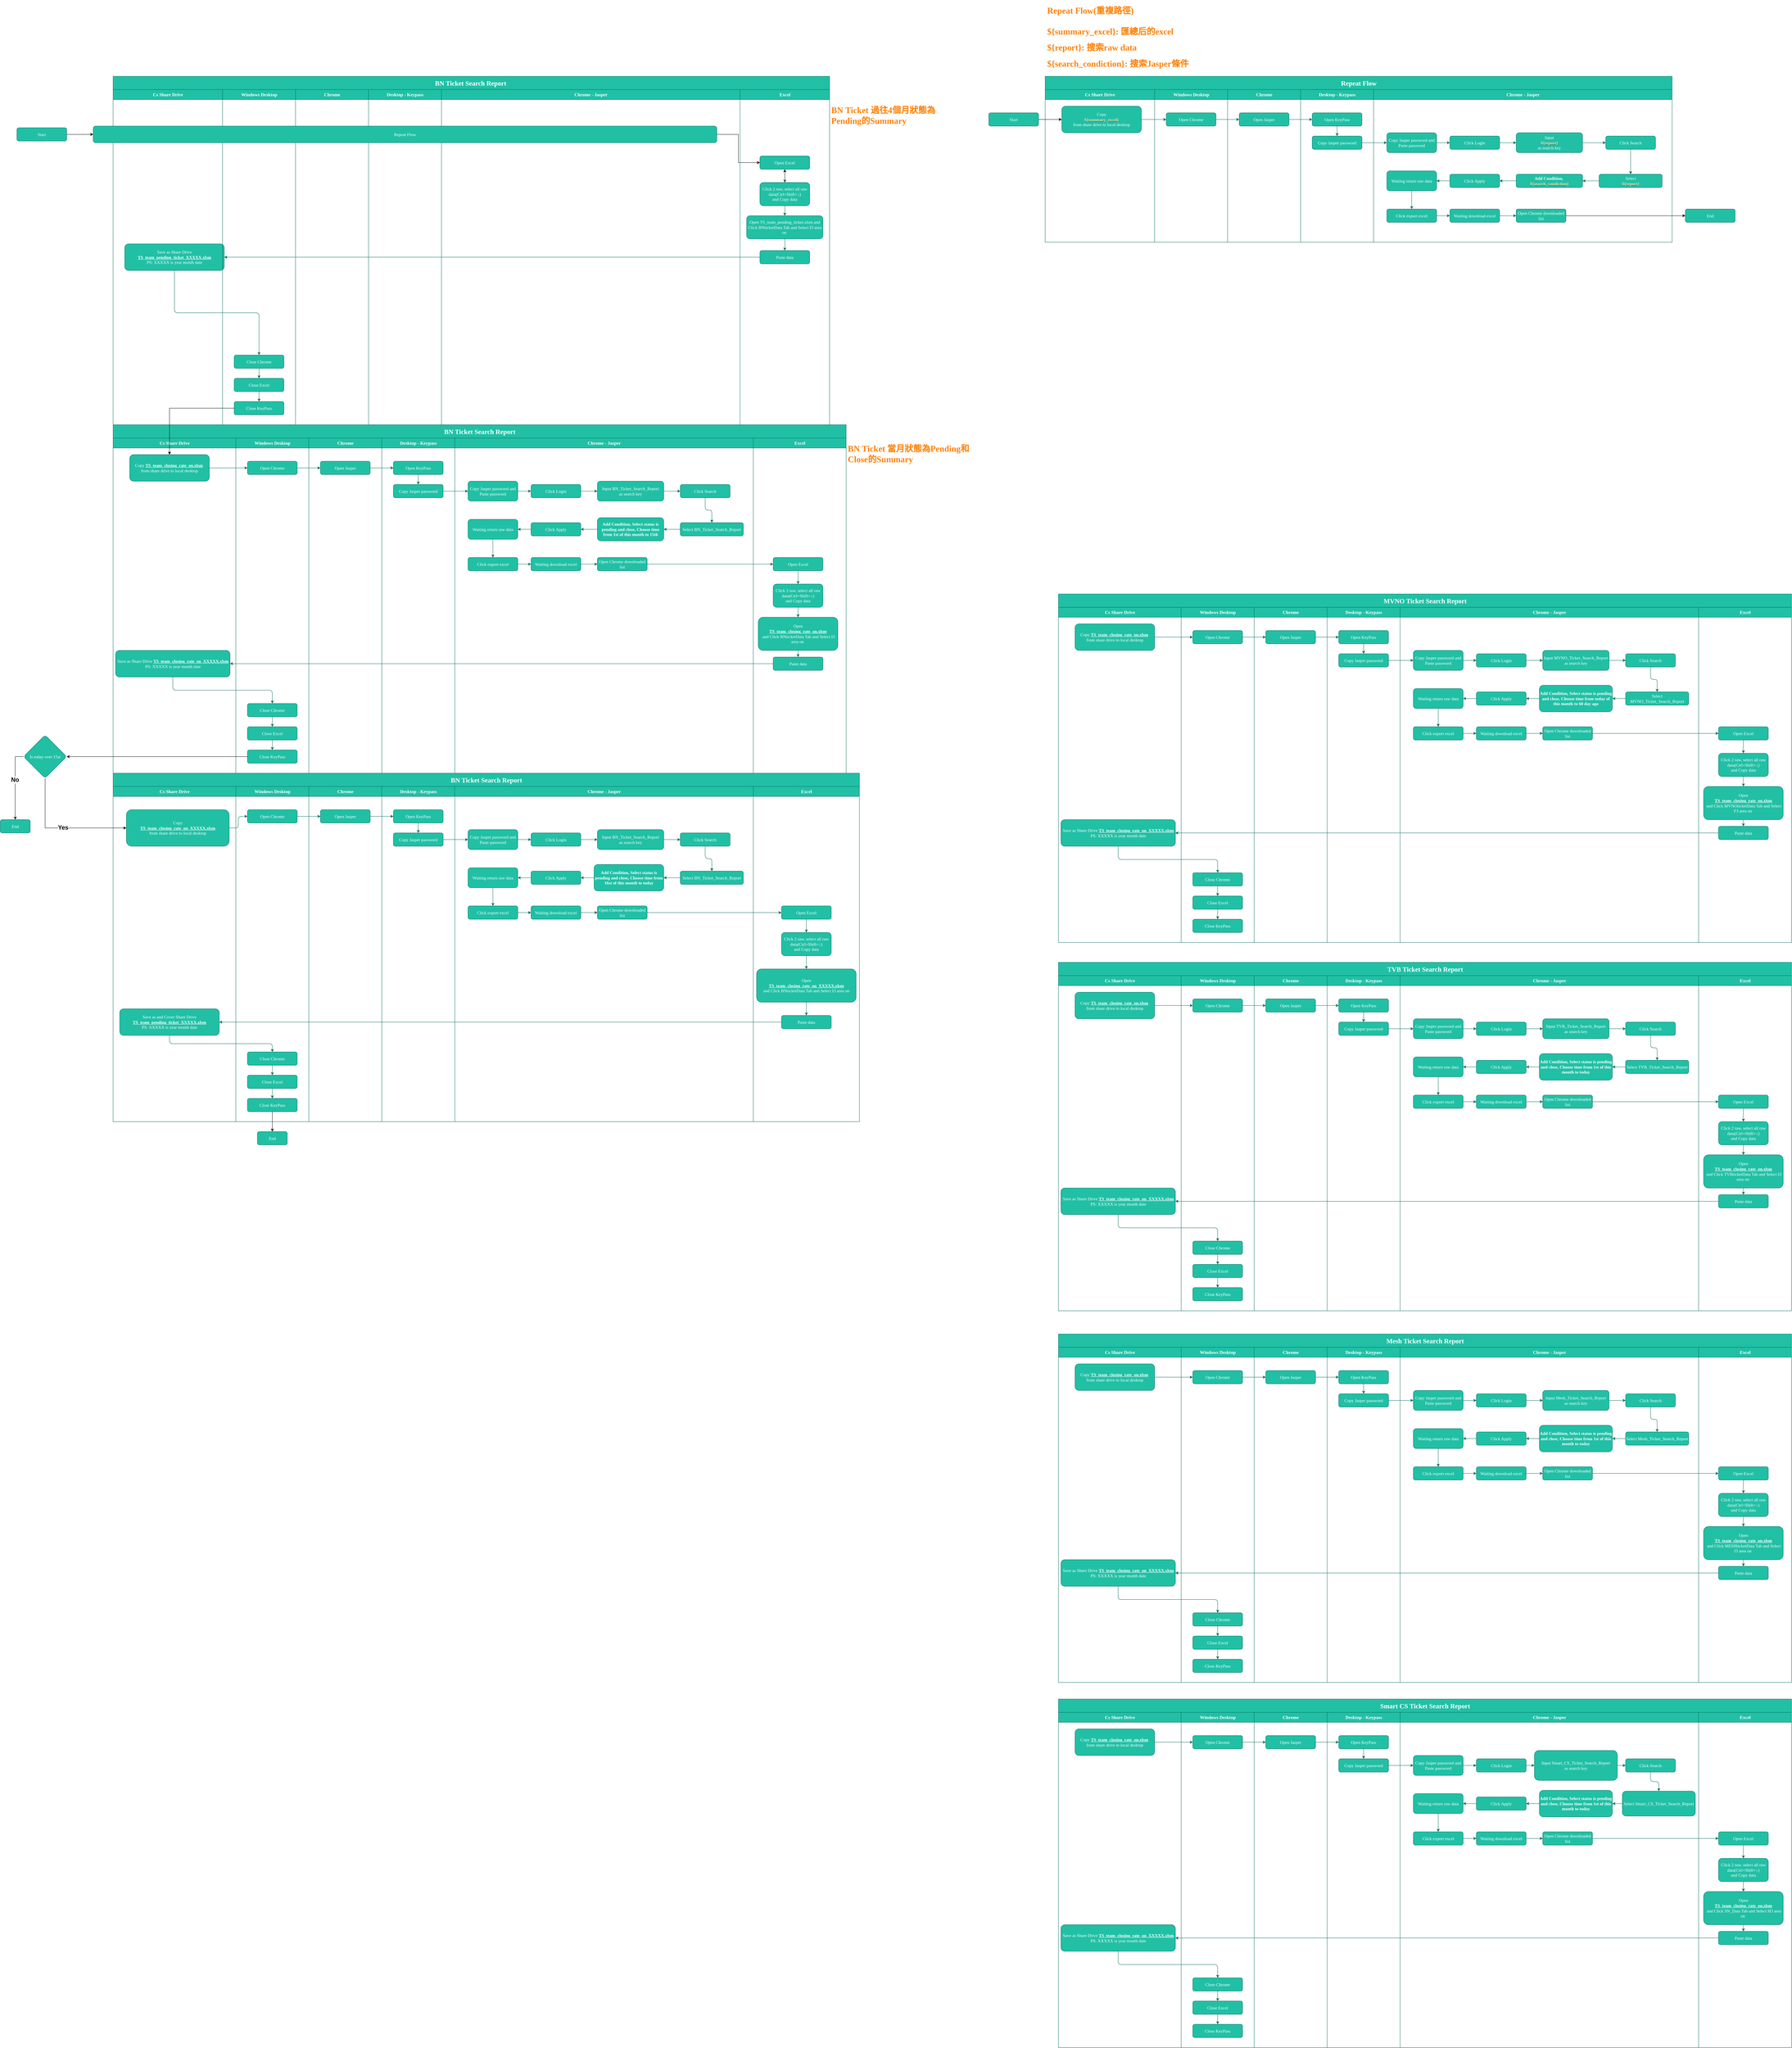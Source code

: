 <mxfile version="20.0.1" type="device"><diagram name="Page-1" id="74e2e168-ea6b-b213-b513-2b3c1d86103e"><mxGraphModel dx="6070" dy="10924" grid="1" gridSize="10" guides="1" tooltips="1" connect="1" arrows="1" fold="1" page="1" pageScale="1" pageWidth="3300" pageHeight="4681" math="0" shadow="0"><root><mxCell id="0"/><mxCell id="1" parent="0"/><mxCell id="77e6c97f196da883-1" value="&lt;h2&gt;&lt;font style=&quot;font-size: 20px;&quot; color=&quot;#ffffff&quot;&gt;BN Ticket Search Report&amp;nbsp;&lt;/font&gt;&lt;/h2&gt;" style="swimlane;html=1;childLayout=stackLayout;startSize=40;rounded=0;shadow=0;labelBackgroundColor=none;strokeWidth=1;fontFamily=Verdana;fontSize=8;align=center;fillColor=#21C0A5;strokeColor=#006658;fontColor=#5C5C5C;" parent="1" vertex="1"><mxGeometry x="-2810" y="-4470" width="2160" height="1050" as="geometry"/></mxCell><mxCell id="77e6c97f196da883-2" value="&lt;h3&gt;&lt;font color=&quot;#ffffff&quot; style=&quot;font-size: 14px;&quot; face=&quot;Verdana&quot;&gt;Cs Share Drive&lt;/font&gt;&lt;/h3&gt;" style="swimlane;html=1;startSize=30;fillColor=#21C0A5;strokeColor=#006658;fontColor=#5C5C5C;" parent="77e6c97f196da883-1" vertex="1"><mxGeometry y="40" width="330" height="1010" as="geometry"/></mxCell><mxCell id="YZDCr7jV72YmqT_dEJ2x-101" value="&lt;font color=&quot;#ffffff&quot;&gt;&lt;span style=&quot;font-size: 13px;&quot;&gt;Save as Share Drive &lt;u style=&quot;font-weight: bold;&quot;&gt;TS_team_pending_ticket_XXXXX.xlsm&lt;/u&gt;&lt;br&gt;PS: XXXXX is year month date&lt;br&gt;&lt;/span&gt;&lt;/font&gt;" style="rounded=1;whiteSpace=wrap;html=1;shadow=0;labelBackgroundColor=none;strokeWidth=1;fontFamily=Verdana;fontSize=8;align=center;fillColor=#21C0A5;strokeColor=#006658;fontColor=#5C5C5C;" parent="77e6c97f196da883-2" vertex="1"><mxGeometry x="35" y="465" width="300" height="80" as="geometry"/></mxCell><mxCell id="YZDCr7jV72YmqT_dEJ2x-28" value="&lt;h3&gt;&lt;font color=&quot;#ffffff&quot; style=&quot;font-size: 14px;&quot; face=&quot;Verdana&quot;&gt;Windows Desktop&lt;/font&gt;&lt;/h3&gt;" style="swimlane;html=1;startSize=30;fillColor=#21C0A5;strokeColor=#006658;fontColor=#5C5C5C;" parent="77e6c97f196da883-1" vertex="1"><mxGeometry x="330" y="40" width="220" height="1010" as="geometry"/></mxCell><mxCell id="YZDCr7jV72YmqT_dEJ2x-107" style="edgeStyle=orthogonalEdgeStyle;curved=0;rounded=1;sketch=0;orthogonalLoop=1;jettySize=auto;html=1;exitX=0.5;exitY=1;exitDx=0;exitDy=0;entryX=0.5;entryY=0;entryDx=0;entryDy=0;fontFamily=Verdana;fontSize=13;fontColor=#FFFFFF;strokeColor=#006658;fillColor=#21C0A5;" parent="YZDCr7jV72YmqT_dEJ2x-28" source="YZDCr7jV72YmqT_dEJ2x-103" target="YZDCr7jV72YmqT_dEJ2x-104" edge="1"><mxGeometry relative="1" as="geometry"/></mxCell><mxCell id="YZDCr7jV72YmqT_dEJ2x-103" value="&lt;font color=&quot;#ffffff&quot;&gt;&lt;span style=&quot;font-size: 13px;&quot;&gt;Close Chrome&lt;/span&gt;&lt;/font&gt;" style="rounded=1;whiteSpace=wrap;html=1;shadow=0;labelBackgroundColor=none;strokeWidth=1;fontFamily=Verdana;fontSize=8;align=center;fillColor=#21C0A5;strokeColor=#006658;fontColor=#5C5C5C;" parent="YZDCr7jV72YmqT_dEJ2x-28" vertex="1"><mxGeometry x="35" y="800" width="150" height="40" as="geometry"/></mxCell><mxCell id="YZDCr7jV72YmqT_dEJ2x-108" style="edgeStyle=orthogonalEdgeStyle;curved=0;rounded=1;sketch=0;orthogonalLoop=1;jettySize=auto;html=1;exitX=0.5;exitY=1;exitDx=0;exitDy=0;entryX=0.5;entryY=0;entryDx=0;entryDy=0;fontFamily=Verdana;fontSize=13;fontColor=#FFFFFF;strokeColor=#006658;fillColor=#21C0A5;" parent="YZDCr7jV72YmqT_dEJ2x-28" source="YZDCr7jV72YmqT_dEJ2x-104" target="YZDCr7jV72YmqT_dEJ2x-105" edge="1"><mxGeometry relative="1" as="geometry"/></mxCell><mxCell id="YZDCr7jV72YmqT_dEJ2x-104" value="&lt;font color=&quot;#ffffff&quot;&gt;&lt;span style=&quot;font-size: 13px;&quot;&gt;Close Excel&lt;/span&gt;&lt;/font&gt;" style="rounded=1;whiteSpace=wrap;html=1;shadow=0;labelBackgroundColor=none;strokeWidth=1;fontFamily=Verdana;fontSize=8;align=center;fillColor=#21C0A5;strokeColor=#006658;fontColor=#5C5C5C;" parent="YZDCr7jV72YmqT_dEJ2x-28" vertex="1"><mxGeometry x="35" y="870" width="150" height="40" as="geometry"/></mxCell><mxCell id="YZDCr7jV72YmqT_dEJ2x-105" value="&lt;font color=&quot;#ffffff&quot;&gt;&lt;span style=&quot;font-size: 13px;&quot;&gt;Close KeyPass&lt;/span&gt;&lt;/font&gt;" style="rounded=1;whiteSpace=wrap;html=1;shadow=0;labelBackgroundColor=none;strokeWidth=1;fontFamily=Verdana;fontSize=8;align=center;fillColor=#21C0A5;strokeColor=#006658;fontColor=#5C5C5C;" parent="YZDCr7jV72YmqT_dEJ2x-28" vertex="1"><mxGeometry x="35" y="940" width="150" height="40" as="geometry"/></mxCell><mxCell id="YZDCr7jV72YmqT_dEJ2x-31" value="&lt;h3&gt;&lt;font face=&quot;Verdana&quot; color=&quot;#ffffff&quot;&gt;&lt;span style=&quot;font-size: 14px;&quot;&gt;Chrome&lt;/span&gt;&lt;/font&gt;&lt;/h3&gt;" style="swimlane;html=1;startSize=30;fillColor=#21C0A5;strokeColor=#006658;fontColor=#5C5C5C;" parent="77e6c97f196da883-1" vertex="1"><mxGeometry x="550" y="40" width="220" height="1010" as="geometry"/></mxCell><mxCell id="YZDCr7jV72YmqT_dEJ2x-34" value="&lt;h3&gt;&lt;font face=&quot;Verdana&quot; color=&quot;#ffffff&quot;&gt;&lt;span style=&quot;font-size: 14px;&quot;&gt;Desktop - Keypass&lt;/span&gt;&lt;/font&gt;&lt;/h3&gt;" style="swimlane;html=1;startSize=30;fillColor=#21C0A5;strokeColor=#006658;fontColor=#5C5C5C;" parent="77e6c97f196da883-1" vertex="1"><mxGeometry x="770" y="40" width="220" height="1010" as="geometry"/></mxCell><mxCell id="YZDCr7jV72YmqT_dEJ2x-42" value="&lt;h3&gt;&lt;font face=&quot;Verdana&quot; color=&quot;#ffffff&quot;&gt;&lt;span style=&quot;font-size: 14px;&quot;&gt;Chrome - Jasper&lt;/span&gt;&lt;/font&gt;&lt;/h3&gt;" style="swimlane;html=1;startSize=30;fillColor=#21C0A5;strokeColor=#006658;fontColor=#5C5C5C;" parent="77e6c97f196da883-1" vertex="1"><mxGeometry x="990" y="40" width="900" height="1010" as="geometry"/></mxCell><mxCell id="YZDCr7jV72YmqT_dEJ2x-72" value="&lt;h3&gt;&lt;font face=&quot;Verdana&quot; color=&quot;#ffffff&quot;&gt;&lt;span style=&quot;font-size: 14px;&quot;&gt;Excel&lt;/span&gt;&lt;/font&gt;&lt;/h3&gt;" style="swimlane;html=1;startSize=30;fillColor=#21C0A5;strokeColor=#006658;fontColor=#5C5C5C;" parent="77e6c97f196da883-1" vertex="1"><mxGeometry x="1890" y="40" width="270" height="1010" as="geometry"/></mxCell><mxCell id="YZDCr7jV72YmqT_dEJ2x-96" style="edgeStyle=orthogonalEdgeStyle;curved=0;rounded=1;sketch=0;orthogonalLoop=1;jettySize=auto;html=1;exitX=0.5;exitY=1;exitDx=0;exitDy=0;fontFamily=Verdana;fontSize=13;fontColor=#FFFFFF;strokeColor=#006658;fillColor=#21C0A5;" parent="YZDCr7jV72YmqT_dEJ2x-72" source="YZDCr7jV72YmqT_dEJ2x-74" target="YZDCr7jV72YmqT_dEJ2x-95" edge="1"><mxGeometry relative="1" as="geometry"/></mxCell><mxCell id="YZDCr7jV72YmqT_dEJ2x-74" value="&lt;font color=&quot;#ffffff&quot;&gt;&lt;span style=&quot;font-size: 13px;&quot;&gt;Open Excel&lt;/span&gt;&lt;/font&gt;" style="rounded=1;whiteSpace=wrap;html=1;shadow=0;labelBackgroundColor=none;strokeWidth=1;fontFamily=Verdana;fontSize=8;align=center;fillColor=#21C0A5;strokeColor=#006658;fontColor=#5C5C5C;" parent="YZDCr7jV72YmqT_dEJ2x-72" vertex="1"><mxGeometry x="60" y="200" width="150" height="40" as="geometry"/></mxCell><mxCell id="YZDCr7jV72YmqT_dEJ2x-98" style="edgeStyle=orthogonalEdgeStyle;curved=0;rounded=1;sketch=0;orthogonalLoop=1;jettySize=auto;html=1;exitX=0.5;exitY=1;exitDx=0;exitDy=0;entryX=0.5;entryY=0;entryDx=0;entryDy=0;fontFamily=Verdana;fontSize=13;fontColor=#FFFFFF;strokeColor=#006658;fillColor=#21C0A5;" parent="YZDCr7jV72YmqT_dEJ2x-72" source="YZDCr7jV72YmqT_dEJ2x-95" target="YZDCr7jV72YmqT_dEJ2x-97" edge="1"><mxGeometry relative="1" as="geometry"/></mxCell><mxCell id="q9hQtz4BDbBQSKST9uUK-63" value="" style="edgeStyle=orthogonalEdgeStyle;rounded=0;orthogonalLoop=1;jettySize=auto;html=1;fontColor=#FFCC99;" parent="YZDCr7jV72YmqT_dEJ2x-72" source="YZDCr7jV72YmqT_dEJ2x-95" target="YZDCr7jV72YmqT_dEJ2x-74" edge="1"><mxGeometry relative="1" as="geometry"/></mxCell><mxCell id="YZDCr7jV72YmqT_dEJ2x-95" value="&lt;font color=&quot;#ffffff&quot;&gt;&lt;span style=&quot;font-size: 13px;&quot;&gt;Click 2 raw, select all raw data(&lt;/span&gt;&lt;/font&gt;&lt;span style=&quot;color: rgb(255, 255, 255); font-size: 13px;&quot;&gt;Ctrl+Shift+↓&lt;/span&gt;&lt;font color=&quot;#ffffff&quot;&gt;&lt;span style=&quot;font-size: 13px;&quot;&gt;) and&amp;nbsp;&lt;/span&gt;&lt;/font&gt;&lt;span style=&quot;color: rgb(255, 255, 255); font-size: 13px;&quot;&gt;Copy data&lt;/span&gt;" style="rounded=1;whiteSpace=wrap;html=1;shadow=0;labelBackgroundColor=none;strokeWidth=1;fontFamily=Verdana;fontSize=8;align=center;fillColor=#21C0A5;strokeColor=#006658;fontColor=#5C5C5C;" parent="YZDCr7jV72YmqT_dEJ2x-72" vertex="1"><mxGeometry x="60" y="280" width="150" height="70" as="geometry"/></mxCell><mxCell id="YZDCr7jV72YmqT_dEJ2x-100" style="edgeStyle=orthogonalEdgeStyle;curved=0;rounded=1;sketch=0;orthogonalLoop=1;jettySize=auto;html=1;exitX=0.5;exitY=1;exitDx=0;exitDy=0;fontFamily=Verdana;fontSize=13;fontColor=#FFFFFF;strokeColor=#006658;fillColor=#21C0A5;" parent="YZDCr7jV72YmqT_dEJ2x-72" source="YZDCr7jV72YmqT_dEJ2x-97" target="YZDCr7jV72YmqT_dEJ2x-99" edge="1"><mxGeometry relative="1" as="geometry"/></mxCell><mxCell id="YZDCr7jV72YmqT_dEJ2x-97" value="&lt;span style=&quot;color: rgb(255, 255, 255); font-size: 13px;&quot;&gt;Open TS_team_pending_ticket.xlsm and Click BNticketData Tab and&amp;nbsp;&lt;/span&gt;&lt;span style=&quot;color: rgb(255, 255, 255); font-size: 13px;&quot;&gt;Select I3 area on&amp;nbsp;&lt;/span&gt;" style="rounded=1;whiteSpace=wrap;html=1;shadow=0;labelBackgroundColor=none;strokeWidth=1;fontFamily=Verdana;fontSize=8;align=center;fillColor=#21C0A5;strokeColor=#006658;fontColor=#5C5C5C;" parent="YZDCr7jV72YmqT_dEJ2x-72" vertex="1"><mxGeometry x="20" y="380" width="230" height="70" as="geometry"/></mxCell><mxCell id="YZDCr7jV72YmqT_dEJ2x-99" value="&lt;font color=&quot;#ffffff&quot;&gt;&lt;span style=&quot;font-size: 13px;&quot;&gt;Paste data&lt;/span&gt;&lt;/font&gt;" style="rounded=1;whiteSpace=wrap;html=1;shadow=0;labelBackgroundColor=none;strokeWidth=1;fontFamily=Verdana;fontSize=8;align=center;fillColor=#21C0A5;strokeColor=#006658;fontColor=#5C5C5C;" parent="YZDCr7jV72YmqT_dEJ2x-72" vertex="1"><mxGeometry x="60" y="485" width="150" height="40" as="geometry"/></mxCell><mxCell id="YZDCr7jV72YmqT_dEJ2x-102" style="edgeStyle=orthogonalEdgeStyle;curved=0;rounded=1;sketch=0;orthogonalLoop=1;jettySize=auto;html=1;exitX=0;exitY=0.5;exitDx=0;exitDy=0;entryX=1;entryY=0.5;entryDx=0;entryDy=0;fontFamily=Verdana;fontSize=13;fontColor=#FFFFFF;strokeColor=#006658;fillColor=#21C0A5;" parent="77e6c97f196da883-1" source="YZDCr7jV72YmqT_dEJ2x-99" target="YZDCr7jV72YmqT_dEJ2x-101" edge="1"><mxGeometry relative="1" as="geometry"/></mxCell><mxCell id="YZDCr7jV72YmqT_dEJ2x-106" style="edgeStyle=orthogonalEdgeStyle;curved=0;rounded=1;sketch=0;orthogonalLoop=1;jettySize=auto;html=1;exitX=0.5;exitY=1;exitDx=0;exitDy=0;entryX=0.5;entryY=0;entryDx=0;entryDy=0;fontFamily=Verdana;fontSize=13;fontColor=#FFFFFF;strokeColor=#006658;fillColor=#21C0A5;" parent="77e6c97f196da883-1" source="YZDCr7jV72YmqT_dEJ2x-101" target="YZDCr7jV72YmqT_dEJ2x-103" edge="1"><mxGeometry relative="1" as="geometry"/></mxCell><mxCell id="q9hQtz4BDbBQSKST9uUK-66" style="edgeStyle=orthogonalEdgeStyle;rounded=0;orthogonalLoop=1;jettySize=auto;html=1;entryX=0;entryY=0.5;entryDx=0;entryDy=0;fontColor=#FFCC99;" parent="1" source="YZDCr7jV72YmqT_dEJ2x-109" target="q9hQtz4BDbBQSKST9uUK-64" edge="1"><mxGeometry relative="1" as="geometry"/></mxCell><mxCell id="YZDCr7jV72YmqT_dEJ2x-109" value="&lt;font color=&quot;#ffffff&quot;&gt;&lt;span style=&quot;font-size: 13px;&quot;&gt;Start&lt;/span&gt;&lt;/font&gt;" style="rounded=1;whiteSpace=wrap;html=1;shadow=0;labelBackgroundColor=none;strokeWidth=1;fontFamily=Verdana;fontSize=8;align=center;fillColor=#21C0A5;strokeColor=#006658;fontColor=#5C5C5C;" parent="1" vertex="1"><mxGeometry x="-3100" y="-4315" width="150" height="40" as="geometry"/></mxCell><mxCell id="YZDCr7jV72YmqT_dEJ2x-111" value="&lt;h2&gt;&lt;font style=&quot;font-size: 20px;&quot; color=&quot;#ffffff&quot;&gt;BN Ticket Search Report&lt;/font&gt;&lt;/h2&gt;" style="swimlane;html=1;childLayout=stackLayout;startSize=40;rounded=0;shadow=0;labelBackgroundColor=none;strokeWidth=1;fontFamily=Verdana;fontSize=8;align=center;fillColor=#21C0A5;strokeColor=#006658;fontColor=#5C5C5C;" parent="1" vertex="1"><mxGeometry x="-2810" y="-3420" width="2210" height="1050" as="geometry"/></mxCell><mxCell id="YZDCr7jV72YmqT_dEJ2x-112" value="&lt;h3&gt;&lt;font color=&quot;#ffffff&quot; style=&quot;font-size: 14px;&quot; face=&quot;Verdana&quot;&gt;Cs Share Drive&lt;/font&gt;&lt;/h3&gt;" style="swimlane;html=1;startSize=30;fillColor=#21C0A5;strokeColor=#006658;fontColor=#5C5C5C;" parent="YZDCr7jV72YmqT_dEJ2x-111" vertex="1"><mxGeometry y="40" width="370" height="1010" as="geometry"/></mxCell><mxCell id="YZDCr7jV72YmqT_dEJ2x-113" value="&lt;font style=&quot;font-size: 13px;&quot; color=&quot;#ffffff&quot;&gt;Copy &lt;b style=&quot;text-decoration-line: underline;&quot;&gt;TS_team_closing_rate_on.xlsm&lt;/b&gt;&amp;nbsp;&lt;br&gt;from share drive to local desktop&lt;/font&gt;" style="rounded=1;whiteSpace=wrap;html=1;shadow=0;labelBackgroundColor=none;strokeWidth=1;fontFamily=Verdana;fontSize=8;align=center;fillColor=#21C0A5;strokeColor=#006658;fontColor=#5C5C5C;" parent="YZDCr7jV72YmqT_dEJ2x-112" vertex="1"><mxGeometry x="50" y="50" width="240" height="80" as="geometry"/></mxCell><mxCell id="YZDCr7jV72YmqT_dEJ2x-114" value="&lt;font color=&quot;#ffffff&quot;&gt;&lt;span style=&quot;font-size: 13px;&quot;&gt;Save as Share Drive&amp;nbsp;&lt;/span&gt;&lt;/font&gt;&lt;b style=&quot;color: rgb(255, 255, 255); font-size: 13px; text-decoration-line: underline;&quot;&gt;TS_team_closing_rate_on_XXXXX.xlsm&lt;/b&gt;&lt;font color=&quot;#ffffff&quot;&gt;&lt;span style=&quot;font-size: 13px;&quot;&gt;&lt;br&gt;PS: XXXXX is year month date&lt;br&gt;&lt;/span&gt;&lt;/font&gt;" style="rounded=1;whiteSpace=wrap;html=1;shadow=0;labelBackgroundColor=none;strokeWidth=1;fontFamily=Verdana;fontSize=8;align=center;fillColor=#21C0A5;strokeColor=#006658;fontColor=#5C5C5C;" parent="YZDCr7jV72YmqT_dEJ2x-112" vertex="1"><mxGeometry x="7.5" y="640" width="345" height="80" as="geometry"/></mxCell><mxCell id="YZDCr7jV72YmqT_dEJ2x-115" value="&lt;h3&gt;&lt;font color=&quot;#ffffff&quot; style=&quot;font-size: 14px;&quot; face=&quot;Verdana&quot;&gt;Windows Desktop&lt;/font&gt;&lt;/h3&gt;" style="swimlane;html=1;startSize=30;fillColor=#21C0A5;strokeColor=#006658;fontColor=#5C5C5C;" parent="YZDCr7jV72YmqT_dEJ2x-111" vertex="1"><mxGeometry x="370" y="40" width="220" height="1010" as="geometry"/></mxCell><mxCell id="YZDCr7jV72YmqT_dEJ2x-116" value="&lt;font color=&quot;#ffffff&quot;&gt;&lt;span style=&quot;font-size: 13px;&quot;&gt;Open Chrome&lt;/span&gt;&lt;/font&gt;" style="rounded=1;whiteSpace=wrap;html=1;shadow=0;labelBackgroundColor=none;strokeWidth=1;fontFamily=Verdana;fontSize=8;align=center;fillColor=#21C0A5;strokeColor=#006658;fontColor=#5C5C5C;" parent="YZDCr7jV72YmqT_dEJ2x-115" vertex="1"><mxGeometry x="35" y="70" width="150" height="40" as="geometry"/></mxCell><mxCell id="YZDCr7jV72YmqT_dEJ2x-117" style="edgeStyle=orthogonalEdgeStyle;curved=0;rounded=1;sketch=0;orthogonalLoop=1;jettySize=auto;html=1;exitX=0.5;exitY=1;exitDx=0;exitDy=0;entryX=0.5;entryY=0;entryDx=0;entryDy=0;fontFamily=Verdana;fontSize=13;fontColor=#FFFFFF;strokeColor=#006658;fillColor=#21C0A5;" parent="YZDCr7jV72YmqT_dEJ2x-115" source="YZDCr7jV72YmqT_dEJ2x-118" target="YZDCr7jV72YmqT_dEJ2x-120" edge="1"><mxGeometry relative="1" as="geometry"/></mxCell><mxCell id="YZDCr7jV72YmqT_dEJ2x-118" value="&lt;font color=&quot;#ffffff&quot;&gt;&lt;span style=&quot;font-size: 13px;&quot;&gt;Close Chrome&lt;/span&gt;&lt;/font&gt;" style="rounded=1;whiteSpace=wrap;html=1;shadow=0;labelBackgroundColor=none;strokeWidth=1;fontFamily=Verdana;fontSize=8;align=center;fillColor=#21C0A5;strokeColor=#006658;fontColor=#5C5C5C;" parent="YZDCr7jV72YmqT_dEJ2x-115" vertex="1"><mxGeometry x="35" y="800" width="150" height="40" as="geometry"/></mxCell><mxCell id="YZDCr7jV72YmqT_dEJ2x-119" style="edgeStyle=orthogonalEdgeStyle;curved=0;rounded=1;sketch=0;orthogonalLoop=1;jettySize=auto;html=1;exitX=0.5;exitY=1;exitDx=0;exitDy=0;entryX=0.5;entryY=0;entryDx=0;entryDy=0;fontFamily=Verdana;fontSize=13;fontColor=#FFFFFF;strokeColor=#006658;fillColor=#21C0A5;" parent="YZDCr7jV72YmqT_dEJ2x-115" source="YZDCr7jV72YmqT_dEJ2x-120" target="YZDCr7jV72YmqT_dEJ2x-121" edge="1"><mxGeometry relative="1" as="geometry"/></mxCell><mxCell id="YZDCr7jV72YmqT_dEJ2x-120" value="&lt;font color=&quot;#ffffff&quot;&gt;&lt;span style=&quot;font-size: 13px;&quot;&gt;Close Excel&lt;/span&gt;&lt;/font&gt;" style="rounded=1;whiteSpace=wrap;html=1;shadow=0;labelBackgroundColor=none;strokeWidth=1;fontFamily=Verdana;fontSize=8;align=center;fillColor=#21C0A5;strokeColor=#006658;fontColor=#5C5C5C;" parent="YZDCr7jV72YmqT_dEJ2x-115" vertex="1"><mxGeometry x="35" y="870" width="150" height="40" as="geometry"/></mxCell><mxCell id="YZDCr7jV72YmqT_dEJ2x-121" value="&lt;font color=&quot;#ffffff&quot;&gt;&lt;span style=&quot;font-size: 13px;&quot;&gt;Close KeyPass&lt;/span&gt;&lt;/font&gt;" style="rounded=1;whiteSpace=wrap;html=1;shadow=0;labelBackgroundColor=none;strokeWidth=1;fontFamily=Verdana;fontSize=8;align=center;fillColor=#21C0A5;strokeColor=#006658;fontColor=#5C5C5C;" parent="YZDCr7jV72YmqT_dEJ2x-115" vertex="1"><mxGeometry x="35" y="940" width="150" height="40" as="geometry"/></mxCell><mxCell id="YZDCr7jV72YmqT_dEJ2x-122" style="edgeStyle=orthogonalEdgeStyle;curved=0;rounded=1;sketch=0;orthogonalLoop=1;jettySize=auto;html=1;fontFamily=Verdana;fontSize=13;fontColor=#FFFFFF;strokeColor=#006658;fillColor=#21C0A5;" parent="YZDCr7jV72YmqT_dEJ2x-111" source="YZDCr7jV72YmqT_dEJ2x-113" target="YZDCr7jV72YmqT_dEJ2x-116" edge="1"><mxGeometry relative="1" as="geometry"/></mxCell><mxCell id="YZDCr7jV72YmqT_dEJ2x-123" value="&lt;h3&gt;&lt;font face=&quot;Verdana&quot; color=&quot;#ffffff&quot;&gt;&lt;span style=&quot;font-size: 14px;&quot;&gt;Chrome&lt;/span&gt;&lt;/font&gt;&lt;/h3&gt;" style="swimlane;html=1;startSize=30;fillColor=#21C0A5;strokeColor=#006658;fontColor=#5C5C5C;" parent="YZDCr7jV72YmqT_dEJ2x-111" vertex="1"><mxGeometry x="590" y="40" width="220" height="1010" as="geometry"/></mxCell><mxCell id="YZDCr7jV72YmqT_dEJ2x-124" value="&lt;font color=&quot;#ffffff&quot;&gt;&lt;span style=&quot;font-size: 13px;&quot;&gt;Open Jasper&lt;/span&gt;&lt;/font&gt;" style="rounded=1;whiteSpace=wrap;html=1;shadow=0;labelBackgroundColor=none;strokeWidth=1;fontFamily=Verdana;fontSize=8;align=center;fillColor=#21C0A5;strokeColor=#006658;fontColor=#5C5C5C;" parent="YZDCr7jV72YmqT_dEJ2x-123" vertex="1"><mxGeometry x="35" y="70" width="150" height="40" as="geometry"/></mxCell><mxCell id="YZDCr7jV72YmqT_dEJ2x-125" style="edgeStyle=orthogonalEdgeStyle;curved=0;rounded=1;sketch=0;orthogonalLoop=1;jettySize=auto;html=1;entryX=0;entryY=0.5;entryDx=0;entryDy=0;fontFamily=Verdana;fontSize=13;fontColor=#FFFFFF;strokeColor=#006658;fillColor=#21C0A5;" parent="YZDCr7jV72YmqT_dEJ2x-111" source="YZDCr7jV72YmqT_dEJ2x-116" target="YZDCr7jV72YmqT_dEJ2x-124" edge="1"><mxGeometry relative="1" as="geometry"/></mxCell><mxCell id="YZDCr7jV72YmqT_dEJ2x-126" value="&lt;h3&gt;&lt;font face=&quot;Verdana&quot; color=&quot;#ffffff&quot;&gt;&lt;span style=&quot;font-size: 14px;&quot;&gt;Desktop - Keypass&lt;/span&gt;&lt;/font&gt;&lt;/h3&gt;" style="swimlane;html=1;startSize=30;fillColor=#21C0A5;strokeColor=#006658;fontColor=#5C5C5C;" parent="YZDCr7jV72YmqT_dEJ2x-111" vertex="1"><mxGeometry x="810" y="40" width="220" height="1010" as="geometry"/></mxCell><mxCell id="YZDCr7jV72YmqT_dEJ2x-127" style="edgeStyle=orthogonalEdgeStyle;curved=0;rounded=1;sketch=0;orthogonalLoop=1;jettySize=auto;html=1;exitX=0.5;exitY=1;exitDx=0;exitDy=0;entryX=0.5;entryY=0;entryDx=0;entryDy=0;fontFamily=Verdana;fontSize=13;fontColor=#FFFFFF;strokeColor=#006658;fillColor=#21C0A5;" parent="YZDCr7jV72YmqT_dEJ2x-126" source="YZDCr7jV72YmqT_dEJ2x-128" target="YZDCr7jV72YmqT_dEJ2x-129" edge="1"><mxGeometry relative="1" as="geometry"/></mxCell><mxCell id="YZDCr7jV72YmqT_dEJ2x-128" value="&lt;font color=&quot;#ffffff&quot;&gt;&lt;span style=&quot;font-size: 13px;&quot;&gt;Open KeyPass&lt;/span&gt;&lt;/font&gt;" style="rounded=1;whiteSpace=wrap;html=1;shadow=0;labelBackgroundColor=none;strokeWidth=1;fontFamily=Verdana;fontSize=8;align=center;fillColor=#21C0A5;strokeColor=#006658;fontColor=#5C5C5C;" parent="YZDCr7jV72YmqT_dEJ2x-126" vertex="1"><mxGeometry x="35" y="70" width="150" height="40" as="geometry"/></mxCell><mxCell id="YZDCr7jV72YmqT_dEJ2x-129" value="&lt;font color=&quot;#ffffff&quot;&gt;&lt;span style=&quot;font-size: 13px;&quot;&gt;Copy Jasper password&lt;/span&gt;&lt;/font&gt;" style="rounded=1;whiteSpace=wrap;html=1;shadow=0;labelBackgroundColor=none;strokeWidth=1;fontFamily=Verdana;fontSize=8;align=center;fillColor=#21C0A5;strokeColor=#006658;fontColor=#5C5C5C;" parent="YZDCr7jV72YmqT_dEJ2x-126" vertex="1"><mxGeometry x="35" y="140" width="150" height="40" as="geometry"/></mxCell><mxCell id="YZDCr7jV72YmqT_dEJ2x-130" style="edgeStyle=orthogonalEdgeStyle;curved=0;rounded=1;sketch=0;orthogonalLoop=1;jettySize=auto;html=1;exitX=1;exitY=0.5;exitDx=0;exitDy=0;fontFamily=Verdana;fontSize=13;fontColor=#FFFFFF;strokeColor=#006658;fillColor=#21C0A5;" parent="YZDCr7jV72YmqT_dEJ2x-111" source="YZDCr7jV72YmqT_dEJ2x-124" target="YZDCr7jV72YmqT_dEJ2x-128" edge="1"><mxGeometry relative="1" as="geometry"/></mxCell><mxCell id="YZDCr7jV72YmqT_dEJ2x-131" style="edgeStyle=orthogonalEdgeStyle;curved=0;rounded=1;sketch=0;orthogonalLoop=1;jettySize=auto;html=1;fontFamily=Verdana;fontSize=13;fontColor=#FFFFFF;strokeColor=#006658;fillColor=#21C0A5;" parent="YZDCr7jV72YmqT_dEJ2x-111" source="YZDCr7jV72YmqT_dEJ2x-129" target="YZDCr7jV72YmqT_dEJ2x-134" edge="1"><mxGeometry relative="1" as="geometry"/></mxCell><mxCell id="YZDCr7jV72YmqT_dEJ2x-132" value="&lt;h3&gt;&lt;font face=&quot;Verdana&quot; color=&quot;#ffffff&quot;&gt;&lt;span style=&quot;font-size: 14px;&quot;&gt;Chrome - Jasper&lt;/span&gt;&lt;/font&gt;&lt;/h3&gt;" style="swimlane;html=1;startSize=30;fillColor=#21C0A5;strokeColor=#006658;fontColor=#5C5C5C;" parent="YZDCr7jV72YmqT_dEJ2x-111" vertex="1"><mxGeometry x="1030" y="40" width="900" height="1010" as="geometry"/></mxCell><mxCell id="YZDCr7jV72YmqT_dEJ2x-133" style="edgeStyle=orthogonalEdgeStyle;curved=0;rounded=1;sketch=0;orthogonalLoop=1;jettySize=auto;html=1;exitX=1;exitY=0.5;exitDx=0;exitDy=0;fontFamily=Verdana;fontSize=13;fontColor=#FFFFFF;strokeColor=#006658;fillColor=#21C0A5;" parent="YZDCr7jV72YmqT_dEJ2x-132" source="YZDCr7jV72YmqT_dEJ2x-134" target="YZDCr7jV72YmqT_dEJ2x-136" edge="1"><mxGeometry relative="1" as="geometry"/></mxCell><mxCell id="YZDCr7jV72YmqT_dEJ2x-134" value="&lt;font color=&quot;#ffffff&quot;&gt;&lt;span style=&quot;font-size: 13px;&quot;&gt;Copy Jasper password and Paste password&lt;/span&gt;&lt;/font&gt;" style="rounded=1;whiteSpace=wrap;html=1;shadow=0;labelBackgroundColor=none;strokeWidth=1;fontFamily=Verdana;fontSize=8;align=center;fillColor=#21C0A5;strokeColor=#006658;fontColor=#5C5C5C;" parent="YZDCr7jV72YmqT_dEJ2x-132" vertex="1"><mxGeometry x="40" y="130" width="150" height="60" as="geometry"/></mxCell><mxCell id="YZDCr7jV72YmqT_dEJ2x-135" style="edgeStyle=orthogonalEdgeStyle;curved=0;rounded=1;sketch=0;orthogonalLoop=1;jettySize=auto;html=1;exitX=1;exitY=0.5;exitDx=0;exitDy=0;fontFamily=Verdana;fontSize=13;fontColor=#FFFFFF;strokeColor=#006658;fillColor=#21C0A5;" parent="YZDCr7jV72YmqT_dEJ2x-132" source="YZDCr7jV72YmqT_dEJ2x-136" target="YZDCr7jV72YmqT_dEJ2x-138" edge="1"><mxGeometry relative="1" as="geometry"/></mxCell><mxCell id="YZDCr7jV72YmqT_dEJ2x-136" value="&lt;font color=&quot;#ffffff&quot;&gt;&lt;span style=&quot;font-size: 13px;&quot;&gt;Click Login&lt;/span&gt;&lt;/font&gt;" style="rounded=1;whiteSpace=wrap;html=1;shadow=0;labelBackgroundColor=none;strokeWidth=1;fontFamily=Verdana;fontSize=8;align=center;fillColor=#21C0A5;strokeColor=#006658;fontColor=#5C5C5C;" parent="YZDCr7jV72YmqT_dEJ2x-132" vertex="1"><mxGeometry x="230" y="140" width="150" height="40" as="geometry"/></mxCell><mxCell id="YZDCr7jV72YmqT_dEJ2x-137" style="edgeStyle=orthogonalEdgeStyle;curved=0;rounded=1;sketch=0;orthogonalLoop=1;jettySize=auto;html=1;exitX=1;exitY=0.5;exitDx=0;exitDy=0;fontFamily=Verdana;fontSize=13;fontColor=#FFFFFF;strokeColor=#006658;fillColor=#21C0A5;" parent="YZDCr7jV72YmqT_dEJ2x-132" source="YZDCr7jV72YmqT_dEJ2x-138" target="YZDCr7jV72YmqT_dEJ2x-140" edge="1"><mxGeometry relative="1" as="geometry"/></mxCell><mxCell id="YZDCr7jV72YmqT_dEJ2x-138" value="&lt;font color=&quot;#ffffff&quot;&gt;&lt;span style=&quot;font-size: 13px;&quot;&gt;Input BN_Ticket_Search_Report&lt;br&gt;as search key&lt;br&gt;&lt;/span&gt;&lt;/font&gt;" style="rounded=1;whiteSpace=wrap;html=1;shadow=0;labelBackgroundColor=none;strokeWidth=1;fontFamily=Verdana;fontSize=8;align=center;fillColor=#21C0A5;strokeColor=#006658;fontColor=#5C5C5C;" parent="YZDCr7jV72YmqT_dEJ2x-132" vertex="1"><mxGeometry x="430" y="130" width="200" height="60" as="geometry"/></mxCell><mxCell id="YZDCr7jV72YmqT_dEJ2x-139" style="edgeStyle=orthogonalEdgeStyle;curved=0;rounded=1;sketch=0;orthogonalLoop=1;jettySize=auto;html=1;exitX=0.5;exitY=1;exitDx=0;exitDy=0;entryX=0.5;entryY=0;entryDx=0;entryDy=0;fontFamily=Verdana;fontSize=13;fontColor=#FFFFFF;strokeColor=#006658;fillColor=#21C0A5;" parent="YZDCr7jV72YmqT_dEJ2x-132" source="YZDCr7jV72YmqT_dEJ2x-140" target="YZDCr7jV72YmqT_dEJ2x-142" edge="1"><mxGeometry relative="1" as="geometry"/></mxCell><mxCell id="YZDCr7jV72YmqT_dEJ2x-140" value="&lt;font color=&quot;#ffffff&quot;&gt;&lt;span style=&quot;font-size: 13px;&quot;&gt;Click Search&lt;/span&gt;&lt;/font&gt;" style="rounded=1;whiteSpace=wrap;html=1;shadow=0;labelBackgroundColor=none;strokeWidth=1;fontFamily=Verdana;fontSize=8;align=center;fillColor=#21C0A5;strokeColor=#006658;fontColor=#5C5C5C;" parent="YZDCr7jV72YmqT_dEJ2x-132" vertex="1"><mxGeometry x="680" y="140" width="150" height="40" as="geometry"/></mxCell><mxCell id="YZDCr7jV72YmqT_dEJ2x-141" style="edgeStyle=orthogonalEdgeStyle;curved=0;rounded=1;sketch=0;orthogonalLoop=1;jettySize=auto;html=1;exitX=0;exitY=0.5;exitDx=0;exitDy=0;fontFamily=Verdana;fontSize=13;fontColor=#FFFFFF;strokeColor=#006658;fillColor=#21C0A5;" parent="YZDCr7jV72YmqT_dEJ2x-132" source="YZDCr7jV72YmqT_dEJ2x-142" target="YZDCr7jV72YmqT_dEJ2x-144" edge="1"><mxGeometry relative="1" as="geometry"/></mxCell><mxCell id="YZDCr7jV72YmqT_dEJ2x-142" value="&lt;font color=&quot;#ffffff&quot;&gt;&lt;span style=&quot;font-size: 13px;&quot;&gt;Select BN_Ticket_Search_Report&lt;/span&gt;&lt;/font&gt;" style="rounded=1;whiteSpace=wrap;html=1;shadow=0;labelBackgroundColor=none;strokeWidth=1;fontFamily=Verdana;fontSize=8;align=center;fillColor=#21C0A5;strokeColor=#006658;fontColor=#5C5C5C;" parent="YZDCr7jV72YmqT_dEJ2x-132" vertex="1"><mxGeometry x="680" y="255" width="190" height="40" as="geometry"/></mxCell><mxCell id="YZDCr7jV72YmqT_dEJ2x-143" style="edgeStyle=orthogonalEdgeStyle;curved=0;rounded=1;sketch=0;orthogonalLoop=1;jettySize=auto;html=1;exitX=0;exitY=0.5;exitDx=0;exitDy=0;fontFamily=Verdana;fontSize=13;fontColor=#FFFFFF;strokeColor=#006658;fillColor=#21C0A5;" parent="YZDCr7jV72YmqT_dEJ2x-132" source="YZDCr7jV72YmqT_dEJ2x-144" target="YZDCr7jV72YmqT_dEJ2x-146" edge="1"><mxGeometry relative="1" as="geometry"/></mxCell><mxCell id="YZDCr7jV72YmqT_dEJ2x-144" value="&lt;font color=&quot;#ffffff&quot;&gt;&lt;span style=&quot;font-size: 13px;&quot;&gt;&lt;b&gt;Add Condition, Select status is pending and close, Choose time from 1st of this month to 15th&lt;/b&gt;&lt;/span&gt;&lt;/font&gt;" style="rounded=1;whiteSpace=wrap;html=1;shadow=0;labelBackgroundColor=none;strokeWidth=1;fontFamily=Verdana;fontSize=8;align=center;fillColor=#21C0A5;strokeColor=#006658;fontColor=#5C5C5C;" parent="YZDCr7jV72YmqT_dEJ2x-132" vertex="1"><mxGeometry x="430" y="240" width="200" height="70" as="geometry"/></mxCell><mxCell id="YZDCr7jV72YmqT_dEJ2x-145" style="edgeStyle=orthogonalEdgeStyle;curved=0;rounded=1;sketch=0;orthogonalLoop=1;jettySize=auto;html=1;exitX=0;exitY=0.5;exitDx=0;exitDy=0;fontFamily=Verdana;fontSize=13;fontColor=#FFFFFF;strokeColor=#006658;fillColor=#21C0A5;" parent="YZDCr7jV72YmqT_dEJ2x-132" source="YZDCr7jV72YmqT_dEJ2x-146" target="YZDCr7jV72YmqT_dEJ2x-148" edge="1"><mxGeometry relative="1" as="geometry"/></mxCell><mxCell id="YZDCr7jV72YmqT_dEJ2x-146" value="&lt;font color=&quot;#ffffff&quot;&gt;&lt;span style=&quot;font-size: 13px;&quot;&gt;Click Apply&lt;/span&gt;&lt;/font&gt;" style="rounded=1;whiteSpace=wrap;html=1;shadow=0;labelBackgroundColor=none;strokeWidth=1;fontFamily=Verdana;fontSize=8;align=center;fillColor=#21C0A5;strokeColor=#006658;fontColor=#5C5C5C;" parent="YZDCr7jV72YmqT_dEJ2x-132" vertex="1"><mxGeometry x="230" y="255" width="150" height="40" as="geometry"/></mxCell><mxCell id="YZDCr7jV72YmqT_dEJ2x-147" style="edgeStyle=orthogonalEdgeStyle;curved=0;rounded=1;sketch=0;orthogonalLoop=1;jettySize=auto;html=1;exitX=0.5;exitY=1;exitDx=0;exitDy=0;entryX=0.5;entryY=0;entryDx=0;entryDy=0;fontFamily=Verdana;fontSize=13;fontColor=#FFFFFF;strokeColor=#006658;fillColor=#21C0A5;" parent="YZDCr7jV72YmqT_dEJ2x-132" source="YZDCr7jV72YmqT_dEJ2x-148" target="YZDCr7jV72YmqT_dEJ2x-150" edge="1"><mxGeometry relative="1" as="geometry"/></mxCell><mxCell id="YZDCr7jV72YmqT_dEJ2x-148" value="&lt;font color=&quot;#ffffff&quot;&gt;&lt;span style=&quot;font-size: 13px;&quot;&gt;Waiting return raw data&lt;/span&gt;&lt;/font&gt;" style="rounded=1;whiteSpace=wrap;html=1;shadow=0;labelBackgroundColor=none;strokeWidth=1;fontFamily=Verdana;fontSize=8;align=center;fillColor=#21C0A5;strokeColor=#006658;fontColor=#5C5C5C;" parent="YZDCr7jV72YmqT_dEJ2x-132" vertex="1"><mxGeometry x="40" y="245" width="150" height="60" as="geometry"/></mxCell><mxCell id="YZDCr7jV72YmqT_dEJ2x-149" style="edgeStyle=orthogonalEdgeStyle;curved=0;rounded=1;sketch=0;orthogonalLoop=1;jettySize=auto;html=1;exitX=1;exitY=0.5;exitDx=0;exitDy=0;entryX=0;entryY=0.5;entryDx=0;entryDy=0;fontFamily=Verdana;fontSize=13;fontColor=#FFFFFF;strokeColor=#006658;fillColor=#21C0A5;" parent="YZDCr7jV72YmqT_dEJ2x-132" source="YZDCr7jV72YmqT_dEJ2x-150" target="YZDCr7jV72YmqT_dEJ2x-152" edge="1"><mxGeometry relative="1" as="geometry"/></mxCell><mxCell id="YZDCr7jV72YmqT_dEJ2x-150" value="&lt;font color=&quot;#ffffff&quot;&gt;&lt;span style=&quot;font-size: 13px;&quot;&gt;Click export excel&lt;/span&gt;&lt;/font&gt;" style="rounded=1;whiteSpace=wrap;html=1;shadow=0;labelBackgroundColor=none;strokeWidth=1;fontFamily=Verdana;fontSize=8;align=center;fillColor=#21C0A5;strokeColor=#006658;fontColor=#5C5C5C;" parent="YZDCr7jV72YmqT_dEJ2x-132" vertex="1"><mxGeometry x="40" y="360" width="150" height="40" as="geometry"/></mxCell><mxCell id="YZDCr7jV72YmqT_dEJ2x-151" style="edgeStyle=orthogonalEdgeStyle;curved=0;rounded=1;sketch=0;orthogonalLoop=1;jettySize=auto;html=1;exitX=1;exitY=0.5;exitDx=0;exitDy=0;fontFamily=Verdana;fontSize=13;fontColor=#FFFFFF;strokeColor=#006658;fillColor=#21C0A5;" parent="YZDCr7jV72YmqT_dEJ2x-132" source="YZDCr7jV72YmqT_dEJ2x-152" target="YZDCr7jV72YmqT_dEJ2x-153" edge="1"><mxGeometry relative="1" as="geometry"/></mxCell><mxCell id="YZDCr7jV72YmqT_dEJ2x-152" value="&lt;font color=&quot;#ffffff&quot;&gt;&lt;span style=&quot;font-size: 13px;&quot;&gt;Waiting download excel&lt;/span&gt;&lt;/font&gt;" style="rounded=1;whiteSpace=wrap;html=1;shadow=0;labelBackgroundColor=none;strokeWidth=1;fontFamily=Verdana;fontSize=8;align=center;fillColor=#21C0A5;strokeColor=#006658;fontColor=#5C5C5C;" parent="YZDCr7jV72YmqT_dEJ2x-132" vertex="1"><mxGeometry x="230" y="360" width="150" height="40" as="geometry"/></mxCell><mxCell id="YZDCr7jV72YmqT_dEJ2x-153" value="&lt;font color=&quot;#ffffff&quot;&gt;&lt;span style=&quot;font-size: 13px;&quot;&gt;Open Chrome downloaded list&lt;/span&gt;&lt;/font&gt;" style="rounded=1;whiteSpace=wrap;html=1;shadow=0;labelBackgroundColor=none;strokeWidth=1;fontFamily=Verdana;fontSize=8;align=center;fillColor=#21C0A5;strokeColor=#006658;fontColor=#5C5C5C;" parent="YZDCr7jV72YmqT_dEJ2x-132" vertex="1"><mxGeometry x="430" y="360" width="150" height="40" as="geometry"/></mxCell><mxCell id="YZDCr7jV72YmqT_dEJ2x-154" style="edgeStyle=orthogonalEdgeStyle;curved=0;rounded=1;sketch=0;orthogonalLoop=1;jettySize=auto;html=1;exitX=1;exitY=0.5;exitDx=0;exitDy=0;fontFamily=Verdana;fontSize=13;fontColor=#FFFFFF;strokeColor=#006658;fillColor=#21C0A5;" parent="YZDCr7jV72YmqT_dEJ2x-111" source="YZDCr7jV72YmqT_dEJ2x-153" target="YZDCr7jV72YmqT_dEJ2x-157" edge="1"><mxGeometry relative="1" as="geometry"/></mxCell><mxCell id="YZDCr7jV72YmqT_dEJ2x-163" style="edgeStyle=orthogonalEdgeStyle;curved=0;rounded=1;sketch=0;orthogonalLoop=1;jettySize=auto;html=1;exitX=0;exitY=0.5;exitDx=0;exitDy=0;entryX=1;entryY=0.5;entryDx=0;entryDy=0;fontFamily=Verdana;fontSize=13;fontColor=#FFFFFF;strokeColor=#006658;fillColor=#21C0A5;" parent="YZDCr7jV72YmqT_dEJ2x-111" source="YZDCr7jV72YmqT_dEJ2x-162" target="YZDCr7jV72YmqT_dEJ2x-114" edge="1"><mxGeometry relative="1" as="geometry"/></mxCell><mxCell id="YZDCr7jV72YmqT_dEJ2x-164" style="edgeStyle=orthogonalEdgeStyle;curved=0;rounded=1;sketch=0;orthogonalLoop=1;jettySize=auto;html=1;exitX=0.5;exitY=1;exitDx=0;exitDy=0;entryX=0.5;entryY=0;entryDx=0;entryDy=0;fontFamily=Verdana;fontSize=13;fontColor=#FFFFFF;strokeColor=#006658;fillColor=#21C0A5;" parent="YZDCr7jV72YmqT_dEJ2x-111" source="YZDCr7jV72YmqT_dEJ2x-114" target="YZDCr7jV72YmqT_dEJ2x-118" edge="1"><mxGeometry relative="1" as="geometry"/></mxCell><mxCell id="YZDCr7jV72YmqT_dEJ2x-155" value="&lt;h3&gt;&lt;font face=&quot;Verdana&quot; color=&quot;#ffffff&quot;&gt;&lt;span style=&quot;font-size: 14px;&quot;&gt;Excel&lt;/span&gt;&lt;/font&gt;&lt;/h3&gt;" style="swimlane;html=1;startSize=30;fillColor=#21C0A5;strokeColor=#006658;fontColor=#5C5C5C;" parent="YZDCr7jV72YmqT_dEJ2x-111" vertex="1"><mxGeometry x="1930" y="40" width="280" height="1010" as="geometry"/></mxCell><mxCell id="YZDCr7jV72YmqT_dEJ2x-156" style="edgeStyle=orthogonalEdgeStyle;curved=0;rounded=1;sketch=0;orthogonalLoop=1;jettySize=auto;html=1;exitX=0.5;exitY=1;exitDx=0;exitDy=0;fontFamily=Verdana;fontSize=13;fontColor=#FFFFFF;strokeColor=#006658;fillColor=#21C0A5;" parent="YZDCr7jV72YmqT_dEJ2x-155" source="YZDCr7jV72YmqT_dEJ2x-157" target="YZDCr7jV72YmqT_dEJ2x-159" edge="1"><mxGeometry relative="1" as="geometry"/></mxCell><mxCell id="YZDCr7jV72YmqT_dEJ2x-157" value="&lt;font color=&quot;#ffffff&quot;&gt;&lt;span style=&quot;font-size: 13px;&quot;&gt;Open Excel&lt;/span&gt;&lt;/font&gt;" style="rounded=1;whiteSpace=wrap;html=1;shadow=0;labelBackgroundColor=none;strokeWidth=1;fontFamily=Verdana;fontSize=8;align=center;fillColor=#21C0A5;strokeColor=#006658;fontColor=#5C5C5C;" parent="YZDCr7jV72YmqT_dEJ2x-155" vertex="1"><mxGeometry x="60" y="360" width="150" height="40" as="geometry"/></mxCell><mxCell id="YZDCr7jV72YmqT_dEJ2x-158" style="edgeStyle=orthogonalEdgeStyle;curved=0;rounded=1;sketch=0;orthogonalLoop=1;jettySize=auto;html=1;exitX=0.5;exitY=1;exitDx=0;exitDy=0;entryX=0.5;entryY=0;entryDx=0;entryDy=0;fontFamily=Verdana;fontSize=13;fontColor=#FFFFFF;strokeColor=#006658;fillColor=#21C0A5;" parent="YZDCr7jV72YmqT_dEJ2x-155" source="YZDCr7jV72YmqT_dEJ2x-159" target="YZDCr7jV72YmqT_dEJ2x-161" edge="1"><mxGeometry relative="1" as="geometry"/></mxCell><mxCell id="YZDCr7jV72YmqT_dEJ2x-159" value="&lt;font color=&quot;#ffffff&quot;&gt;&lt;span style=&quot;font-size: 13px;&quot;&gt;Click 2 raw, select all raw data(&lt;/span&gt;&lt;/font&gt;&lt;span style=&quot;color: rgb(255, 255, 255); font-size: 13px;&quot;&gt;Ctrl+Shift+↓&lt;/span&gt;&lt;font color=&quot;#ffffff&quot;&gt;&lt;span style=&quot;font-size: 13px;&quot;&gt;) and&amp;nbsp;&lt;/span&gt;&lt;/font&gt;&lt;span style=&quot;color: rgb(255, 255, 255); font-size: 13px;&quot;&gt;Copy data&lt;/span&gt;" style="rounded=1;whiteSpace=wrap;html=1;shadow=0;labelBackgroundColor=none;strokeWidth=1;fontFamily=Verdana;fontSize=8;align=center;fillColor=#21C0A5;strokeColor=#006658;fontColor=#5C5C5C;" parent="YZDCr7jV72YmqT_dEJ2x-155" vertex="1"><mxGeometry x="60" y="440" width="150" height="70" as="geometry"/></mxCell><mxCell id="YZDCr7jV72YmqT_dEJ2x-160" style="edgeStyle=orthogonalEdgeStyle;curved=0;rounded=1;sketch=0;orthogonalLoop=1;jettySize=auto;html=1;exitX=0.5;exitY=1;exitDx=0;exitDy=0;fontFamily=Verdana;fontSize=13;fontColor=#FFFFFF;strokeColor=#006658;fillColor=#21C0A5;" parent="YZDCr7jV72YmqT_dEJ2x-155" source="YZDCr7jV72YmqT_dEJ2x-161" target="YZDCr7jV72YmqT_dEJ2x-162" edge="1"><mxGeometry relative="1" as="geometry"/></mxCell><mxCell id="YZDCr7jV72YmqT_dEJ2x-161" value="&lt;span style=&quot;color: rgb(255, 255, 255); font-size: 13px;&quot;&gt;Open&lt;br&gt;&lt;/span&gt;&lt;b style=&quot;color: rgb(255, 255, 255); font-size: 13px; text-decoration-line: underline;&quot;&gt;TS_team_closing_rate_on.xlsm&lt;/b&gt;&lt;span style=&quot;color: rgb(255, 255, 255); font-size: 13px;&quot;&gt;&lt;br&gt;&amp;nbsp;and Click BNticketData Tab and&amp;nbsp;&lt;/span&gt;&lt;span style=&quot;color: rgb(255, 255, 255); font-size: 13px;&quot;&gt;Select I3 area on&amp;nbsp;&lt;/span&gt;" style="rounded=1;whiteSpace=wrap;html=1;shadow=0;labelBackgroundColor=none;strokeWidth=1;fontFamily=Verdana;fontSize=8;align=center;fillColor=#21C0A5;strokeColor=#006658;fontColor=#5C5C5C;" parent="YZDCr7jV72YmqT_dEJ2x-155" vertex="1"><mxGeometry x="15" y="540" width="240" height="100" as="geometry"/></mxCell><mxCell id="YZDCr7jV72YmqT_dEJ2x-162" value="&lt;font color=&quot;#ffffff&quot;&gt;&lt;span style=&quot;font-size: 13px;&quot;&gt;Paste data&lt;/span&gt;&lt;/font&gt;" style="rounded=1;whiteSpace=wrap;html=1;shadow=0;labelBackgroundColor=none;strokeWidth=1;fontFamily=Verdana;fontSize=8;align=center;fillColor=#21C0A5;strokeColor=#006658;fontColor=#5C5C5C;" parent="YZDCr7jV72YmqT_dEJ2x-155" vertex="1"><mxGeometry x="60" y="660" width="150" height="40" as="geometry"/></mxCell><mxCell id="YZDCr7jV72YmqT_dEJ2x-165" value="&lt;h2&gt;&lt;font style=&quot;font-size: 20px;&quot; color=&quot;#ffffff&quot;&gt;BN Ticket Search Report&lt;/font&gt;&lt;/h2&gt;" style="swimlane;html=1;childLayout=stackLayout;startSize=40;rounded=0;shadow=0;labelBackgroundColor=none;strokeWidth=1;fontFamily=Verdana;fontSize=8;align=center;fillColor=#21C0A5;strokeColor=#006658;fontColor=#5C5C5C;" parent="1" vertex="1"><mxGeometry x="-2810" y="-2370" width="2250" height="1050" as="geometry"/></mxCell><mxCell id="YZDCr7jV72YmqT_dEJ2x-166" value="&lt;h3&gt;&lt;font color=&quot;#ffffff&quot; style=&quot;font-size: 14px;&quot; face=&quot;Verdana&quot;&gt;Cs Share Drive&lt;/font&gt;&lt;/h3&gt;" style="swimlane;html=1;startSize=30;fillColor=#21C0A5;strokeColor=#006658;fontColor=#5C5C5C;" parent="YZDCr7jV72YmqT_dEJ2x-165" vertex="1"><mxGeometry y="40" width="370" height="1010" as="geometry"/></mxCell><mxCell id="YZDCr7jV72YmqT_dEJ2x-167" value="&lt;font style=&quot;font-size: 13px;&quot; color=&quot;#ffffff&quot;&gt;Copy&lt;br&gt;&lt;/font&gt;&lt;b style=&quot;text-decoration-line: underline; color: rgb(255, 255, 255); font-size: 13px;&quot;&gt;TS_team_closing_rate_on_XXXXX.xlsm&lt;/b&gt;&lt;font style=&quot;font-size: 13px;&quot; color=&quot;#ffffff&quot;&gt;&lt;br&gt;from share drive to local desktop&lt;/font&gt;" style="rounded=1;whiteSpace=wrap;html=1;shadow=0;labelBackgroundColor=none;strokeWidth=1;fontFamily=Verdana;fontSize=8;align=center;fillColor=#21C0A5;strokeColor=#006658;fontColor=#5C5C5C;" parent="YZDCr7jV72YmqT_dEJ2x-166" vertex="1"><mxGeometry x="40" y="70" width="310" height="110" as="geometry"/></mxCell><mxCell id="YZDCr7jV72YmqT_dEJ2x-168" value="&lt;font color=&quot;#ffffff&quot;&gt;&lt;span style=&quot;font-size: 13px;&quot;&gt;Save as and Cover Share Drive &lt;u style=&quot;font-weight: bold;&quot;&gt;TS_team_pending_ticket_XXXXX.xlsm&lt;/u&gt;&lt;br&gt;PS: XXXXX is year month date&lt;br&gt;&lt;/span&gt;&lt;/font&gt;" style="rounded=1;whiteSpace=wrap;html=1;shadow=0;labelBackgroundColor=none;strokeWidth=1;fontFamily=Verdana;fontSize=8;align=center;fillColor=#21C0A5;strokeColor=#006658;fontColor=#5C5C5C;" parent="YZDCr7jV72YmqT_dEJ2x-166" vertex="1"><mxGeometry x="20" y="670" width="300" height="80" as="geometry"/></mxCell><mxCell id="YZDCr7jV72YmqT_dEJ2x-169" value="&lt;h3&gt;&lt;font color=&quot;#ffffff&quot; style=&quot;font-size: 14px;&quot; face=&quot;Verdana&quot;&gt;Windows Desktop&lt;/font&gt;&lt;/h3&gt;" style="swimlane;html=1;startSize=30;fillColor=#21C0A5;strokeColor=#006658;fontColor=#5C5C5C;" parent="YZDCr7jV72YmqT_dEJ2x-165" vertex="1"><mxGeometry x="370" y="40" width="220" height="1010" as="geometry"/></mxCell><mxCell id="YZDCr7jV72YmqT_dEJ2x-170" value="&lt;font color=&quot;#ffffff&quot;&gt;&lt;span style=&quot;font-size: 13px;&quot;&gt;Open Chrome&lt;/span&gt;&lt;/font&gt;" style="rounded=1;whiteSpace=wrap;html=1;shadow=0;labelBackgroundColor=none;strokeWidth=1;fontFamily=Verdana;fontSize=8;align=center;fillColor=#21C0A5;strokeColor=#006658;fontColor=#5C5C5C;" parent="YZDCr7jV72YmqT_dEJ2x-169" vertex="1"><mxGeometry x="35" y="70" width="150" height="40" as="geometry"/></mxCell><mxCell id="YZDCr7jV72YmqT_dEJ2x-171" style="edgeStyle=orthogonalEdgeStyle;curved=0;rounded=1;sketch=0;orthogonalLoop=1;jettySize=auto;html=1;exitX=0.5;exitY=1;exitDx=0;exitDy=0;entryX=0.5;entryY=0;entryDx=0;entryDy=0;fontFamily=Verdana;fontSize=13;fontColor=#FFFFFF;strokeColor=#006658;fillColor=#21C0A5;" parent="YZDCr7jV72YmqT_dEJ2x-169" source="YZDCr7jV72YmqT_dEJ2x-172" target="YZDCr7jV72YmqT_dEJ2x-174" edge="1"><mxGeometry relative="1" as="geometry"/></mxCell><mxCell id="YZDCr7jV72YmqT_dEJ2x-172" value="&lt;font color=&quot;#ffffff&quot;&gt;&lt;span style=&quot;font-size: 13px;&quot;&gt;Close Chrome&lt;/span&gt;&lt;/font&gt;" style="rounded=1;whiteSpace=wrap;html=1;shadow=0;labelBackgroundColor=none;strokeWidth=1;fontFamily=Verdana;fontSize=8;align=center;fillColor=#21C0A5;strokeColor=#006658;fontColor=#5C5C5C;" parent="YZDCr7jV72YmqT_dEJ2x-169" vertex="1"><mxGeometry x="35" y="800" width="150" height="40" as="geometry"/></mxCell><mxCell id="YZDCr7jV72YmqT_dEJ2x-173" style="edgeStyle=orthogonalEdgeStyle;curved=0;rounded=1;sketch=0;orthogonalLoop=1;jettySize=auto;html=1;exitX=0.5;exitY=1;exitDx=0;exitDy=0;entryX=0.5;entryY=0;entryDx=0;entryDy=0;fontFamily=Verdana;fontSize=13;fontColor=#FFFFFF;strokeColor=#006658;fillColor=#21C0A5;" parent="YZDCr7jV72YmqT_dEJ2x-169" source="YZDCr7jV72YmqT_dEJ2x-174" target="YZDCr7jV72YmqT_dEJ2x-175" edge="1"><mxGeometry relative="1" as="geometry"/></mxCell><mxCell id="YZDCr7jV72YmqT_dEJ2x-174" value="&lt;font color=&quot;#ffffff&quot;&gt;&lt;span style=&quot;font-size: 13px;&quot;&gt;Close Excel&lt;/span&gt;&lt;/font&gt;" style="rounded=1;whiteSpace=wrap;html=1;shadow=0;labelBackgroundColor=none;strokeWidth=1;fontFamily=Verdana;fontSize=8;align=center;fillColor=#21C0A5;strokeColor=#006658;fontColor=#5C5C5C;" parent="YZDCr7jV72YmqT_dEJ2x-169" vertex="1"><mxGeometry x="35" y="870" width="150" height="40" as="geometry"/></mxCell><mxCell id="YZDCr7jV72YmqT_dEJ2x-175" value="&lt;font color=&quot;#ffffff&quot;&gt;&lt;span style=&quot;font-size: 13px;&quot;&gt;Close KeyPass&lt;/span&gt;&lt;/font&gt;" style="rounded=1;whiteSpace=wrap;html=1;shadow=0;labelBackgroundColor=none;strokeWidth=1;fontFamily=Verdana;fontSize=8;align=center;fillColor=#21C0A5;strokeColor=#006658;fontColor=#5C5C5C;" parent="YZDCr7jV72YmqT_dEJ2x-169" vertex="1"><mxGeometry x="35" y="940" width="150" height="40" as="geometry"/></mxCell><mxCell id="YZDCr7jV72YmqT_dEJ2x-176" style="edgeStyle=orthogonalEdgeStyle;curved=0;rounded=1;sketch=0;orthogonalLoop=1;jettySize=auto;html=1;fontFamily=Verdana;fontSize=13;fontColor=#FFFFFF;strokeColor=#006658;fillColor=#21C0A5;" parent="YZDCr7jV72YmqT_dEJ2x-165" source="YZDCr7jV72YmqT_dEJ2x-167" target="YZDCr7jV72YmqT_dEJ2x-170" edge="1"><mxGeometry relative="1" as="geometry"/></mxCell><mxCell id="YZDCr7jV72YmqT_dEJ2x-177" value="&lt;h3&gt;&lt;font face=&quot;Verdana&quot; color=&quot;#ffffff&quot;&gt;&lt;span style=&quot;font-size: 14px;&quot;&gt;Chrome&lt;/span&gt;&lt;/font&gt;&lt;/h3&gt;" style="swimlane;html=1;startSize=30;fillColor=#21C0A5;strokeColor=#006658;fontColor=#5C5C5C;" parent="YZDCr7jV72YmqT_dEJ2x-165" vertex="1"><mxGeometry x="590" y="40" width="220" height="1010" as="geometry"/></mxCell><mxCell id="YZDCr7jV72YmqT_dEJ2x-178" value="&lt;font color=&quot;#ffffff&quot;&gt;&lt;span style=&quot;font-size: 13px;&quot;&gt;Open Jasper&lt;/span&gt;&lt;/font&gt;" style="rounded=1;whiteSpace=wrap;html=1;shadow=0;labelBackgroundColor=none;strokeWidth=1;fontFamily=Verdana;fontSize=8;align=center;fillColor=#21C0A5;strokeColor=#006658;fontColor=#5C5C5C;" parent="YZDCr7jV72YmqT_dEJ2x-177" vertex="1"><mxGeometry x="35" y="70" width="150" height="40" as="geometry"/></mxCell><mxCell id="YZDCr7jV72YmqT_dEJ2x-179" style="edgeStyle=orthogonalEdgeStyle;curved=0;rounded=1;sketch=0;orthogonalLoop=1;jettySize=auto;html=1;entryX=0;entryY=0.5;entryDx=0;entryDy=0;fontFamily=Verdana;fontSize=13;fontColor=#FFFFFF;strokeColor=#006658;fillColor=#21C0A5;" parent="YZDCr7jV72YmqT_dEJ2x-165" source="YZDCr7jV72YmqT_dEJ2x-170" target="YZDCr7jV72YmqT_dEJ2x-178" edge="1"><mxGeometry relative="1" as="geometry"/></mxCell><mxCell id="YZDCr7jV72YmqT_dEJ2x-180" value="&lt;h3&gt;&lt;font face=&quot;Verdana&quot; color=&quot;#ffffff&quot;&gt;&lt;span style=&quot;font-size: 14px;&quot;&gt;Desktop - Keypass&lt;/span&gt;&lt;/font&gt;&lt;/h3&gt;" style="swimlane;html=1;startSize=30;fillColor=#21C0A5;strokeColor=#006658;fontColor=#5C5C5C;" parent="YZDCr7jV72YmqT_dEJ2x-165" vertex="1"><mxGeometry x="810" y="40" width="220" height="1010" as="geometry"/></mxCell><mxCell id="YZDCr7jV72YmqT_dEJ2x-181" style="edgeStyle=orthogonalEdgeStyle;curved=0;rounded=1;sketch=0;orthogonalLoop=1;jettySize=auto;html=1;exitX=0.5;exitY=1;exitDx=0;exitDy=0;entryX=0.5;entryY=0;entryDx=0;entryDy=0;fontFamily=Verdana;fontSize=13;fontColor=#FFFFFF;strokeColor=#006658;fillColor=#21C0A5;" parent="YZDCr7jV72YmqT_dEJ2x-180" source="YZDCr7jV72YmqT_dEJ2x-182" target="YZDCr7jV72YmqT_dEJ2x-183" edge="1"><mxGeometry relative="1" as="geometry"/></mxCell><mxCell id="YZDCr7jV72YmqT_dEJ2x-182" value="&lt;font color=&quot;#ffffff&quot;&gt;&lt;span style=&quot;font-size: 13px;&quot;&gt;Open KeyPass&lt;/span&gt;&lt;/font&gt;" style="rounded=1;whiteSpace=wrap;html=1;shadow=0;labelBackgroundColor=none;strokeWidth=1;fontFamily=Verdana;fontSize=8;align=center;fillColor=#21C0A5;strokeColor=#006658;fontColor=#5C5C5C;" parent="YZDCr7jV72YmqT_dEJ2x-180" vertex="1"><mxGeometry x="35" y="70" width="150" height="40" as="geometry"/></mxCell><mxCell id="YZDCr7jV72YmqT_dEJ2x-183" value="&lt;font color=&quot;#ffffff&quot;&gt;&lt;span style=&quot;font-size: 13px;&quot;&gt;Copy Jasper password&lt;/span&gt;&lt;/font&gt;" style="rounded=1;whiteSpace=wrap;html=1;shadow=0;labelBackgroundColor=none;strokeWidth=1;fontFamily=Verdana;fontSize=8;align=center;fillColor=#21C0A5;strokeColor=#006658;fontColor=#5C5C5C;" parent="YZDCr7jV72YmqT_dEJ2x-180" vertex="1"><mxGeometry x="35" y="140" width="150" height="40" as="geometry"/></mxCell><mxCell id="YZDCr7jV72YmqT_dEJ2x-184" style="edgeStyle=orthogonalEdgeStyle;curved=0;rounded=1;sketch=0;orthogonalLoop=1;jettySize=auto;html=1;exitX=1;exitY=0.5;exitDx=0;exitDy=0;fontFamily=Verdana;fontSize=13;fontColor=#FFFFFF;strokeColor=#006658;fillColor=#21C0A5;" parent="YZDCr7jV72YmqT_dEJ2x-165" source="YZDCr7jV72YmqT_dEJ2x-178" target="YZDCr7jV72YmqT_dEJ2x-182" edge="1"><mxGeometry relative="1" as="geometry"/></mxCell><mxCell id="YZDCr7jV72YmqT_dEJ2x-185" style="edgeStyle=orthogonalEdgeStyle;curved=0;rounded=1;sketch=0;orthogonalLoop=1;jettySize=auto;html=1;fontFamily=Verdana;fontSize=13;fontColor=#FFFFFF;strokeColor=#006658;fillColor=#21C0A5;" parent="YZDCr7jV72YmqT_dEJ2x-165" source="YZDCr7jV72YmqT_dEJ2x-183" target="YZDCr7jV72YmqT_dEJ2x-188" edge="1"><mxGeometry relative="1" as="geometry"/></mxCell><mxCell id="YZDCr7jV72YmqT_dEJ2x-186" value="&lt;h3&gt;&lt;font face=&quot;Verdana&quot; color=&quot;#ffffff&quot;&gt;&lt;span style=&quot;font-size: 14px;&quot;&gt;Chrome - Jasper&lt;/span&gt;&lt;/font&gt;&lt;/h3&gt;" style="swimlane;html=1;startSize=30;fillColor=#21C0A5;strokeColor=#006658;fontColor=#5C5C5C;" parent="YZDCr7jV72YmqT_dEJ2x-165" vertex="1"><mxGeometry x="1030" y="40" width="900" height="1010" as="geometry"/></mxCell><mxCell id="YZDCr7jV72YmqT_dEJ2x-187" style="edgeStyle=orthogonalEdgeStyle;curved=0;rounded=1;sketch=0;orthogonalLoop=1;jettySize=auto;html=1;exitX=1;exitY=0.5;exitDx=0;exitDy=0;fontFamily=Verdana;fontSize=13;fontColor=#FFFFFF;strokeColor=#006658;fillColor=#21C0A5;" parent="YZDCr7jV72YmqT_dEJ2x-186" source="YZDCr7jV72YmqT_dEJ2x-188" target="YZDCr7jV72YmqT_dEJ2x-190" edge="1"><mxGeometry relative="1" as="geometry"/></mxCell><mxCell id="YZDCr7jV72YmqT_dEJ2x-188" value="&lt;font color=&quot;#ffffff&quot;&gt;&lt;span style=&quot;font-size: 13px;&quot;&gt;Copy Jasper password and Paste password&lt;/span&gt;&lt;/font&gt;" style="rounded=1;whiteSpace=wrap;html=1;shadow=0;labelBackgroundColor=none;strokeWidth=1;fontFamily=Verdana;fontSize=8;align=center;fillColor=#21C0A5;strokeColor=#006658;fontColor=#5C5C5C;" parent="YZDCr7jV72YmqT_dEJ2x-186" vertex="1"><mxGeometry x="40" y="130" width="150" height="60" as="geometry"/></mxCell><mxCell id="YZDCr7jV72YmqT_dEJ2x-189" style="edgeStyle=orthogonalEdgeStyle;curved=0;rounded=1;sketch=0;orthogonalLoop=1;jettySize=auto;html=1;exitX=1;exitY=0.5;exitDx=0;exitDy=0;fontFamily=Verdana;fontSize=13;fontColor=#FFFFFF;strokeColor=#006658;fillColor=#21C0A5;" parent="YZDCr7jV72YmqT_dEJ2x-186" source="YZDCr7jV72YmqT_dEJ2x-190" target="YZDCr7jV72YmqT_dEJ2x-192" edge="1"><mxGeometry relative="1" as="geometry"/></mxCell><mxCell id="YZDCr7jV72YmqT_dEJ2x-190" value="&lt;font color=&quot;#ffffff&quot;&gt;&lt;span style=&quot;font-size: 13px;&quot;&gt;Click Login&lt;/span&gt;&lt;/font&gt;" style="rounded=1;whiteSpace=wrap;html=1;shadow=0;labelBackgroundColor=none;strokeWidth=1;fontFamily=Verdana;fontSize=8;align=center;fillColor=#21C0A5;strokeColor=#006658;fontColor=#5C5C5C;" parent="YZDCr7jV72YmqT_dEJ2x-186" vertex="1"><mxGeometry x="230" y="140" width="150" height="40" as="geometry"/></mxCell><mxCell id="YZDCr7jV72YmqT_dEJ2x-191" style="edgeStyle=orthogonalEdgeStyle;curved=0;rounded=1;sketch=0;orthogonalLoop=1;jettySize=auto;html=1;exitX=1;exitY=0.5;exitDx=0;exitDy=0;fontFamily=Verdana;fontSize=13;fontColor=#FFFFFF;strokeColor=#006658;fillColor=#21C0A5;" parent="YZDCr7jV72YmqT_dEJ2x-186" source="YZDCr7jV72YmqT_dEJ2x-192" target="YZDCr7jV72YmqT_dEJ2x-194" edge="1"><mxGeometry relative="1" as="geometry"/></mxCell><mxCell id="YZDCr7jV72YmqT_dEJ2x-192" value="&lt;font color=&quot;#ffffff&quot;&gt;&lt;span style=&quot;font-size: 13px;&quot;&gt;Input BN_Ticket_Search_Report&lt;br&gt;as search key&lt;br&gt;&lt;/span&gt;&lt;/font&gt;" style="rounded=1;whiteSpace=wrap;html=1;shadow=0;labelBackgroundColor=none;strokeWidth=1;fontFamily=Verdana;fontSize=8;align=center;fillColor=#21C0A5;strokeColor=#006658;fontColor=#5C5C5C;" parent="YZDCr7jV72YmqT_dEJ2x-186" vertex="1"><mxGeometry x="430" y="130" width="200" height="60" as="geometry"/></mxCell><mxCell id="YZDCr7jV72YmqT_dEJ2x-193" style="edgeStyle=orthogonalEdgeStyle;curved=0;rounded=1;sketch=0;orthogonalLoop=1;jettySize=auto;html=1;exitX=0.5;exitY=1;exitDx=0;exitDy=0;entryX=0.5;entryY=0;entryDx=0;entryDy=0;fontFamily=Verdana;fontSize=13;fontColor=#FFFFFF;strokeColor=#006658;fillColor=#21C0A5;" parent="YZDCr7jV72YmqT_dEJ2x-186" source="YZDCr7jV72YmqT_dEJ2x-194" target="YZDCr7jV72YmqT_dEJ2x-196" edge="1"><mxGeometry relative="1" as="geometry"/></mxCell><mxCell id="YZDCr7jV72YmqT_dEJ2x-194" value="&lt;font color=&quot;#ffffff&quot;&gt;&lt;span style=&quot;font-size: 13px;&quot;&gt;Click Search&lt;/span&gt;&lt;/font&gt;" style="rounded=1;whiteSpace=wrap;html=1;shadow=0;labelBackgroundColor=none;strokeWidth=1;fontFamily=Verdana;fontSize=8;align=center;fillColor=#21C0A5;strokeColor=#006658;fontColor=#5C5C5C;" parent="YZDCr7jV72YmqT_dEJ2x-186" vertex="1"><mxGeometry x="680" y="140" width="150" height="40" as="geometry"/></mxCell><mxCell id="YZDCr7jV72YmqT_dEJ2x-195" style="edgeStyle=orthogonalEdgeStyle;curved=0;rounded=1;sketch=0;orthogonalLoop=1;jettySize=auto;html=1;exitX=0;exitY=0.5;exitDx=0;exitDy=0;fontFamily=Verdana;fontSize=13;fontColor=#FFFFFF;strokeColor=#006658;fillColor=#21C0A5;" parent="YZDCr7jV72YmqT_dEJ2x-186" source="YZDCr7jV72YmqT_dEJ2x-196" target="YZDCr7jV72YmqT_dEJ2x-198" edge="1"><mxGeometry relative="1" as="geometry"/></mxCell><mxCell id="YZDCr7jV72YmqT_dEJ2x-196" value="&lt;font color=&quot;#ffffff&quot;&gt;&lt;span style=&quot;font-size: 13px;&quot;&gt;Select BN_Ticket_Search_Report&lt;/span&gt;&lt;/font&gt;" style="rounded=1;whiteSpace=wrap;html=1;shadow=0;labelBackgroundColor=none;strokeWidth=1;fontFamily=Verdana;fontSize=8;align=center;fillColor=#21C0A5;strokeColor=#006658;fontColor=#5C5C5C;" parent="YZDCr7jV72YmqT_dEJ2x-186" vertex="1"><mxGeometry x="680" y="255" width="190" height="40" as="geometry"/></mxCell><mxCell id="YZDCr7jV72YmqT_dEJ2x-197" style="edgeStyle=orthogonalEdgeStyle;curved=0;rounded=1;sketch=0;orthogonalLoop=1;jettySize=auto;html=1;exitX=0;exitY=0.5;exitDx=0;exitDy=0;fontFamily=Verdana;fontSize=13;fontColor=#FFFFFF;strokeColor=#006658;fillColor=#21C0A5;" parent="YZDCr7jV72YmqT_dEJ2x-186" source="YZDCr7jV72YmqT_dEJ2x-198" target="YZDCr7jV72YmqT_dEJ2x-200" edge="1"><mxGeometry relative="1" as="geometry"/></mxCell><mxCell id="YZDCr7jV72YmqT_dEJ2x-198" value="&lt;b style=&quot;color: rgb(255, 255, 255); font-size: 13px;&quot;&gt;Add Condition, Select status is pending and close, Choose time from 16st of this month to today&lt;/b&gt;" style="rounded=1;whiteSpace=wrap;html=1;shadow=0;labelBackgroundColor=none;strokeWidth=1;fontFamily=Verdana;fontSize=8;align=center;fillColor=#21C0A5;strokeColor=#006658;fontColor=#5C5C5C;" parent="YZDCr7jV72YmqT_dEJ2x-186" vertex="1"><mxGeometry x="420" y="235" width="210" height="80" as="geometry"/></mxCell><mxCell id="YZDCr7jV72YmqT_dEJ2x-199" style="edgeStyle=orthogonalEdgeStyle;curved=0;rounded=1;sketch=0;orthogonalLoop=1;jettySize=auto;html=1;exitX=0;exitY=0.5;exitDx=0;exitDy=0;fontFamily=Verdana;fontSize=13;fontColor=#FFFFFF;strokeColor=#006658;fillColor=#21C0A5;" parent="YZDCr7jV72YmqT_dEJ2x-186" source="YZDCr7jV72YmqT_dEJ2x-200" target="YZDCr7jV72YmqT_dEJ2x-202" edge="1"><mxGeometry relative="1" as="geometry"/></mxCell><mxCell id="YZDCr7jV72YmqT_dEJ2x-200" value="&lt;font color=&quot;#ffffff&quot;&gt;&lt;span style=&quot;font-size: 13px;&quot;&gt;Click Apply&lt;/span&gt;&lt;/font&gt;" style="rounded=1;whiteSpace=wrap;html=1;shadow=0;labelBackgroundColor=none;strokeWidth=1;fontFamily=Verdana;fontSize=8;align=center;fillColor=#21C0A5;strokeColor=#006658;fontColor=#5C5C5C;" parent="YZDCr7jV72YmqT_dEJ2x-186" vertex="1"><mxGeometry x="230" y="255" width="150" height="40" as="geometry"/></mxCell><mxCell id="YZDCr7jV72YmqT_dEJ2x-201" style="edgeStyle=orthogonalEdgeStyle;curved=0;rounded=1;sketch=0;orthogonalLoop=1;jettySize=auto;html=1;exitX=0.5;exitY=1;exitDx=0;exitDy=0;entryX=0.5;entryY=0;entryDx=0;entryDy=0;fontFamily=Verdana;fontSize=13;fontColor=#FFFFFF;strokeColor=#006658;fillColor=#21C0A5;" parent="YZDCr7jV72YmqT_dEJ2x-186" source="YZDCr7jV72YmqT_dEJ2x-202" target="YZDCr7jV72YmqT_dEJ2x-204" edge="1"><mxGeometry relative="1" as="geometry"/></mxCell><mxCell id="YZDCr7jV72YmqT_dEJ2x-202" value="&lt;font color=&quot;#ffffff&quot;&gt;&lt;span style=&quot;font-size: 13px;&quot;&gt;Waiting return raw data&lt;/span&gt;&lt;/font&gt;" style="rounded=1;whiteSpace=wrap;html=1;shadow=0;labelBackgroundColor=none;strokeWidth=1;fontFamily=Verdana;fontSize=8;align=center;fillColor=#21C0A5;strokeColor=#006658;fontColor=#5C5C5C;" parent="YZDCr7jV72YmqT_dEJ2x-186" vertex="1"><mxGeometry x="40" y="245" width="150" height="60" as="geometry"/></mxCell><mxCell id="YZDCr7jV72YmqT_dEJ2x-203" style="edgeStyle=orthogonalEdgeStyle;curved=0;rounded=1;sketch=0;orthogonalLoop=1;jettySize=auto;html=1;exitX=1;exitY=0.5;exitDx=0;exitDy=0;entryX=0;entryY=0.5;entryDx=0;entryDy=0;fontFamily=Verdana;fontSize=13;fontColor=#FFFFFF;strokeColor=#006658;fillColor=#21C0A5;" parent="YZDCr7jV72YmqT_dEJ2x-186" source="YZDCr7jV72YmqT_dEJ2x-204" target="YZDCr7jV72YmqT_dEJ2x-206" edge="1"><mxGeometry relative="1" as="geometry"/></mxCell><mxCell id="YZDCr7jV72YmqT_dEJ2x-204" value="&lt;font color=&quot;#ffffff&quot;&gt;&lt;span style=&quot;font-size: 13px;&quot;&gt;Click export excel&lt;/span&gt;&lt;/font&gt;" style="rounded=1;whiteSpace=wrap;html=1;shadow=0;labelBackgroundColor=none;strokeWidth=1;fontFamily=Verdana;fontSize=8;align=center;fillColor=#21C0A5;strokeColor=#006658;fontColor=#5C5C5C;" parent="YZDCr7jV72YmqT_dEJ2x-186" vertex="1"><mxGeometry x="40" y="360" width="150" height="40" as="geometry"/></mxCell><mxCell id="YZDCr7jV72YmqT_dEJ2x-205" style="edgeStyle=orthogonalEdgeStyle;curved=0;rounded=1;sketch=0;orthogonalLoop=1;jettySize=auto;html=1;exitX=1;exitY=0.5;exitDx=0;exitDy=0;fontFamily=Verdana;fontSize=13;fontColor=#FFFFFF;strokeColor=#006658;fillColor=#21C0A5;" parent="YZDCr7jV72YmqT_dEJ2x-186" source="YZDCr7jV72YmqT_dEJ2x-206" target="YZDCr7jV72YmqT_dEJ2x-207" edge="1"><mxGeometry relative="1" as="geometry"/></mxCell><mxCell id="YZDCr7jV72YmqT_dEJ2x-206" value="&lt;font color=&quot;#ffffff&quot;&gt;&lt;span style=&quot;font-size: 13px;&quot;&gt;Waiting download excel&lt;/span&gt;&lt;/font&gt;" style="rounded=1;whiteSpace=wrap;html=1;shadow=0;labelBackgroundColor=none;strokeWidth=1;fontFamily=Verdana;fontSize=8;align=center;fillColor=#21C0A5;strokeColor=#006658;fontColor=#5C5C5C;" parent="YZDCr7jV72YmqT_dEJ2x-186" vertex="1"><mxGeometry x="230" y="360" width="150" height="40" as="geometry"/></mxCell><mxCell id="YZDCr7jV72YmqT_dEJ2x-207" value="&lt;font color=&quot;#ffffff&quot;&gt;&lt;span style=&quot;font-size: 13px;&quot;&gt;Open Chrome downloaded list&lt;/span&gt;&lt;/font&gt;" style="rounded=1;whiteSpace=wrap;html=1;shadow=0;labelBackgroundColor=none;strokeWidth=1;fontFamily=Verdana;fontSize=8;align=center;fillColor=#21C0A5;strokeColor=#006658;fontColor=#5C5C5C;" parent="YZDCr7jV72YmqT_dEJ2x-186" vertex="1"><mxGeometry x="430" y="360" width="150" height="40" as="geometry"/></mxCell><mxCell id="YZDCr7jV72YmqT_dEJ2x-208" style="edgeStyle=orthogonalEdgeStyle;curved=0;rounded=1;sketch=0;orthogonalLoop=1;jettySize=auto;html=1;exitX=1;exitY=0.5;exitDx=0;exitDy=0;fontFamily=Verdana;fontSize=13;fontColor=#FFFFFF;strokeColor=#006658;fillColor=#21C0A5;" parent="YZDCr7jV72YmqT_dEJ2x-165" source="YZDCr7jV72YmqT_dEJ2x-207" target="YZDCr7jV72YmqT_dEJ2x-211" edge="1"><mxGeometry relative="1" as="geometry"/></mxCell><mxCell id="YZDCr7jV72YmqT_dEJ2x-217" style="edgeStyle=orthogonalEdgeStyle;curved=0;rounded=1;sketch=0;orthogonalLoop=1;jettySize=auto;html=1;exitX=0;exitY=0.5;exitDx=0;exitDy=0;entryX=1;entryY=0.5;entryDx=0;entryDy=0;fontFamily=Verdana;fontSize=13;fontColor=#FFFFFF;strokeColor=#006658;fillColor=#21C0A5;" parent="YZDCr7jV72YmqT_dEJ2x-165" source="YZDCr7jV72YmqT_dEJ2x-216" target="YZDCr7jV72YmqT_dEJ2x-168" edge="1"><mxGeometry relative="1" as="geometry"/></mxCell><mxCell id="YZDCr7jV72YmqT_dEJ2x-218" style="edgeStyle=orthogonalEdgeStyle;curved=0;rounded=1;sketch=0;orthogonalLoop=1;jettySize=auto;html=1;exitX=0.5;exitY=1;exitDx=0;exitDy=0;entryX=0.5;entryY=0;entryDx=0;entryDy=0;fontFamily=Verdana;fontSize=13;fontColor=#FFFFFF;strokeColor=#006658;fillColor=#21C0A5;" parent="YZDCr7jV72YmqT_dEJ2x-165" source="YZDCr7jV72YmqT_dEJ2x-168" target="YZDCr7jV72YmqT_dEJ2x-172" edge="1"><mxGeometry relative="1" as="geometry"/></mxCell><mxCell id="YZDCr7jV72YmqT_dEJ2x-209" value="&lt;h3&gt;&lt;font face=&quot;Verdana&quot; color=&quot;#ffffff&quot;&gt;&lt;span style=&quot;font-size: 14px;&quot;&gt;Excel&lt;/span&gt;&lt;/font&gt;&lt;/h3&gt;" style="swimlane;html=1;startSize=30;fillColor=#21C0A5;strokeColor=#006658;fontColor=#5C5C5C;" parent="YZDCr7jV72YmqT_dEJ2x-165" vertex="1"><mxGeometry x="1930" y="40" width="320" height="1010" as="geometry"/></mxCell><mxCell id="YZDCr7jV72YmqT_dEJ2x-210" style="edgeStyle=orthogonalEdgeStyle;curved=0;rounded=1;sketch=0;orthogonalLoop=1;jettySize=auto;html=1;exitX=0.5;exitY=1;exitDx=0;exitDy=0;fontFamily=Verdana;fontSize=13;fontColor=#FFFFFF;strokeColor=#006658;fillColor=#21C0A5;" parent="YZDCr7jV72YmqT_dEJ2x-209" source="YZDCr7jV72YmqT_dEJ2x-211" target="YZDCr7jV72YmqT_dEJ2x-213" edge="1"><mxGeometry relative="1" as="geometry"/></mxCell><mxCell id="YZDCr7jV72YmqT_dEJ2x-211" value="&lt;font color=&quot;#ffffff&quot;&gt;&lt;span style=&quot;font-size: 13px;&quot;&gt;Open Excel&lt;/span&gt;&lt;/font&gt;" style="rounded=1;whiteSpace=wrap;html=1;shadow=0;labelBackgroundColor=none;strokeWidth=1;fontFamily=Verdana;fontSize=8;align=center;fillColor=#21C0A5;strokeColor=#006658;fontColor=#5C5C5C;" parent="YZDCr7jV72YmqT_dEJ2x-209" vertex="1"><mxGeometry x="85" y="360" width="150" height="40" as="geometry"/></mxCell><mxCell id="YZDCr7jV72YmqT_dEJ2x-212" style="edgeStyle=orthogonalEdgeStyle;curved=0;rounded=1;sketch=0;orthogonalLoop=1;jettySize=auto;html=1;exitX=0.5;exitY=1;exitDx=0;exitDy=0;entryX=0.5;entryY=0;entryDx=0;entryDy=0;fontFamily=Verdana;fontSize=13;fontColor=#FFFFFF;strokeColor=#006658;fillColor=#21C0A5;" parent="YZDCr7jV72YmqT_dEJ2x-209" source="YZDCr7jV72YmqT_dEJ2x-213" target="YZDCr7jV72YmqT_dEJ2x-215" edge="1"><mxGeometry relative="1" as="geometry"/></mxCell><mxCell id="YZDCr7jV72YmqT_dEJ2x-213" value="&lt;font color=&quot;#ffffff&quot;&gt;&lt;span style=&quot;font-size: 13px;&quot;&gt;Click 2 raw, select all raw data(&lt;/span&gt;&lt;/font&gt;&lt;span style=&quot;color: rgb(255, 255, 255); font-size: 13px;&quot;&gt;Ctrl+Shift+↓&lt;/span&gt;&lt;font color=&quot;#ffffff&quot;&gt;&lt;span style=&quot;font-size: 13px;&quot;&gt;) and&amp;nbsp;&lt;/span&gt;&lt;/font&gt;&lt;span style=&quot;color: rgb(255, 255, 255); font-size: 13px;&quot;&gt;Copy data&lt;/span&gt;" style="rounded=1;whiteSpace=wrap;html=1;shadow=0;labelBackgroundColor=none;strokeWidth=1;fontFamily=Verdana;fontSize=8;align=center;fillColor=#21C0A5;strokeColor=#006658;fontColor=#5C5C5C;" parent="YZDCr7jV72YmqT_dEJ2x-209" vertex="1"><mxGeometry x="85" y="440" width="150" height="70" as="geometry"/></mxCell><mxCell id="YZDCr7jV72YmqT_dEJ2x-214" style="edgeStyle=orthogonalEdgeStyle;curved=0;rounded=1;sketch=0;orthogonalLoop=1;jettySize=auto;html=1;exitX=0.5;exitY=1;exitDx=0;exitDy=0;fontFamily=Verdana;fontSize=13;fontColor=#FFFFFF;strokeColor=#006658;fillColor=#21C0A5;" parent="YZDCr7jV72YmqT_dEJ2x-209" source="YZDCr7jV72YmqT_dEJ2x-215" target="YZDCr7jV72YmqT_dEJ2x-216" edge="1"><mxGeometry relative="1" as="geometry"/></mxCell><mxCell id="YZDCr7jV72YmqT_dEJ2x-215" value="&lt;span style=&quot;color: rgb(255, 255, 255); font-size: 13px;&quot;&gt;Open&lt;br&gt;&lt;/span&gt;&lt;b style=&quot;text-decoration-line: underline; color: rgb(255, 255, 255); font-size: 13px;&quot;&gt;TS_team_closing_rate_on_XXXXX.xlsm&lt;/b&gt;&lt;span style=&quot;color: rgb(255, 255, 255); font-size: 13px;&quot;&gt;&lt;br&gt;&amp;nbsp;and Click BNticketData Tab and&amp;nbsp;&lt;/span&gt;&lt;span style=&quot;color: rgb(255, 255, 255); font-size: 13px;&quot;&gt;Select I3 area on&amp;nbsp;&lt;/span&gt;" style="rounded=1;whiteSpace=wrap;html=1;shadow=0;labelBackgroundColor=none;strokeWidth=1;fontFamily=Verdana;fontSize=8;align=center;fillColor=#21C0A5;strokeColor=#006658;fontColor=#5C5C5C;" parent="YZDCr7jV72YmqT_dEJ2x-209" vertex="1"><mxGeometry x="10" y="550" width="300" height="100" as="geometry"/></mxCell><mxCell id="YZDCr7jV72YmqT_dEJ2x-216" value="&lt;font color=&quot;#ffffff&quot;&gt;&lt;span style=&quot;font-size: 13px;&quot;&gt;Paste data&lt;/span&gt;&lt;/font&gt;" style="rounded=1;whiteSpace=wrap;html=1;shadow=0;labelBackgroundColor=none;strokeWidth=1;fontFamily=Verdana;fontSize=8;align=center;fillColor=#21C0A5;strokeColor=#006658;fontColor=#5C5C5C;" parent="YZDCr7jV72YmqT_dEJ2x-209" vertex="1"><mxGeometry x="85" y="690" width="150" height="40" as="geometry"/></mxCell><mxCell id="YZDCr7jV72YmqT_dEJ2x-219" value="&lt;h1&gt;&lt;font color=&quot;#ff8000&quot;&gt;BN Ticket 過往4個月狀態為Pending的Summary&lt;/font&gt;&lt;/h1&gt;" style="text;html=1;strokeColor=none;fillColor=none;spacing=5;spacingTop=-20;whiteSpace=wrap;overflow=hidden;rounded=0;sketch=0;fontFamily=Verdana;fontSize=13;fontColor=#FFFFFF;" parent="1" vertex="1"><mxGeometry x="-650" y="-4390" width="340" height="110" as="geometry"/></mxCell><mxCell id="YZDCr7jV72YmqT_dEJ2x-220" value="&lt;h1&gt;&lt;font color=&quot;#ff8000&quot;&gt;BN Ticket 當月狀態為Pending和Close的Summary&lt;/font&gt;&lt;/h1&gt;" style="text;html=1;strokeColor=none;fillColor=none;spacing=5;spacingTop=-20;whiteSpace=wrap;overflow=hidden;rounded=0;sketch=0;fontFamily=Verdana;fontSize=13;fontColor=#FFFFFF;" parent="1" vertex="1"><mxGeometry x="-600" y="-3370" width="380" height="110" as="geometry"/></mxCell><mxCell id="UTI_nzz5j-6-5CZXf0U_-5" style="edgeStyle=orthogonalEdgeStyle;rounded=0;orthogonalLoop=1;jettySize=auto;html=1;exitX=0;exitY=0.5;exitDx=0;exitDy=0;" parent="1" source="YZDCr7jV72YmqT_dEJ2x-105" target="YZDCr7jV72YmqT_dEJ2x-113" edge="1"><mxGeometry relative="1" as="geometry"/></mxCell><mxCell id="UTI_nzz5j-6-5CZXf0U_-12" style="edgeStyle=orthogonalEdgeStyle;rounded=0;orthogonalLoop=1;jettySize=auto;html=1;exitX=0.5;exitY=1;exitDx=0;exitDy=0;entryX=0;entryY=0.5;entryDx=0;entryDy=0;" parent="1" source="UTI_nzz5j-6-5CZXf0U_-8" target="YZDCr7jV72YmqT_dEJ2x-167" edge="1"><mxGeometry relative="1" as="geometry"/></mxCell><mxCell id="UTI_nzz5j-6-5CZXf0U_-17" value="&lt;b&gt;&lt;font style=&quot;font-size: 18px;&quot;&gt;Yes&lt;/font&gt;&lt;/b&gt;" style="edgeLabel;html=1;align=center;verticalAlign=middle;resizable=0;points=[];fontSize=14;" parent="UTI_nzz5j-6-5CZXf0U_-12" vertex="1" connectable="0"><mxGeometry x="0.03" y="2" relative="1" as="geometry"><mxPoint y="1" as="offset"/></mxGeometry></mxCell><mxCell id="UTI_nzz5j-6-5CZXf0U_-15" style="edgeStyle=orthogonalEdgeStyle;rounded=0;orthogonalLoop=1;jettySize=auto;html=1;exitX=0;exitY=0.5;exitDx=0;exitDy=0;entryX=0.5;entryY=0;entryDx=0;entryDy=0;" parent="1" source="UTI_nzz5j-6-5CZXf0U_-8" target="UTI_nzz5j-6-5CZXf0U_-14" edge="1"><mxGeometry relative="1" as="geometry"/></mxCell><mxCell id="UTI_nzz5j-6-5CZXf0U_-18" value="&lt;b&gt;No&lt;/b&gt;" style="edgeLabel;html=1;align=center;verticalAlign=middle;resizable=0;points=[];fontSize=18;" parent="UTI_nzz5j-6-5CZXf0U_-15" vertex="1" connectable="0"><mxGeometry x="-0.115" y="-1" relative="1" as="geometry"><mxPoint as="offset"/></mxGeometry></mxCell><mxCell id="UTI_nzz5j-6-5CZXf0U_-8" value="&lt;font color=&quot;#ffffff&quot;&gt;&lt;span style=&quot;font-size: 13px;&quot;&gt;Is today over 15st&lt;/span&gt;&lt;/font&gt;" style="rhombus;whiteSpace=wrap;html=1;fontSize=8;fontFamily=Verdana;fillColor=#21C0A5;strokeColor=#006658;fontColor=#5C5C5C;rounded=1;shadow=0;labelBackgroundColor=none;strokeWidth=1;" parent="1" vertex="1"><mxGeometry x="-3080" y="-2485" width="130" height="130" as="geometry"/></mxCell><mxCell id="UTI_nzz5j-6-5CZXf0U_-10" style="edgeStyle=orthogonalEdgeStyle;rounded=0;orthogonalLoop=1;jettySize=auto;html=1;exitX=0;exitY=0.5;exitDx=0;exitDy=0;" parent="1" source="YZDCr7jV72YmqT_dEJ2x-121" target="UTI_nzz5j-6-5CZXf0U_-8" edge="1"><mxGeometry relative="1" as="geometry"/></mxCell><mxCell id="UTI_nzz5j-6-5CZXf0U_-14" value="&lt;font color=&quot;#ffffff&quot;&gt;&lt;span style=&quot;font-size: 13px;&quot;&gt;End&lt;/span&gt;&lt;/font&gt;" style="rounded=1;whiteSpace=wrap;html=1;shadow=0;labelBackgroundColor=none;strokeWidth=1;fontFamily=Verdana;fontSize=8;align=center;fillColor=#21C0A5;strokeColor=#006658;fontColor=#5C5C5C;" parent="1" vertex="1"><mxGeometry x="-3150" y="-2230" width="90" height="40" as="geometry"/></mxCell><mxCell id="UTI_nzz5j-6-5CZXf0U_-21" value="&lt;font color=&quot;#ffffff&quot;&gt;&lt;span style=&quot;font-size: 13px;&quot;&gt;End&lt;/span&gt;&lt;/font&gt;" style="rounded=1;whiteSpace=wrap;html=1;shadow=0;labelBackgroundColor=none;strokeWidth=1;fontFamily=Verdana;fontSize=8;align=center;fillColor=#21C0A5;strokeColor=#006658;fontColor=#5C5C5C;" parent="1" vertex="1"><mxGeometry x="-2375" y="-1290" width="90" height="40" as="geometry"/></mxCell><mxCell id="UTI_nzz5j-6-5CZXf0U_-22" style="edgeStyle=orthogonalEdgeStyle;rounded=0;orthogonalLoop=1;jettySize=auto;html=1;exitX=0.5;exitY=1;exitDx=0;exitDy=0;entryX=0.5;entryY=0;entryDx=0;entryDy=0;fontSize=18;" parent="1" source="YZDCr7jV72YmqT_dEJ2x-175" target="UTI_nzz5j-6-5CZXf0U_-21" edge="1"><mxGeometry relative="1" as="geometry"/></mxCell><mxCell id="q9hQtz4BDbBQSKST9uUK-1" value="&lt;h2&gt;&lt;font style=&quot;font-size: 20px;&quot; color=&quot;#ffffff&quot;&gt;Repeat Flow&lt;/font&gt;&lt;/h2&gt;" style="swimlane;html=1;childLayout=stackLayout;startSize=40;rounded=0;shadow=0;labelBackgroundColor=none;strokeWidth=1;fontFamily=Verdana;fontSize=8;align=center;fillColor=#21C0A5;strokeColor=#006658;fontColor=#5C5C5C;" parent="1" vertex="1"><mxGeometry y="-4470" width="1890" height="500" as="geometry"/></mxCell><mxCell id="q9hQtz4BDbBQSKST9uUK-2" value="&lt;h3&gt;&lt;font color=&quot;#ffffff&quot; style=&quot;font-size: 14px;&quot; face=&quot;Verdana&quot;&gt;Cs Share Drive&lt;/font&gt;&lt;/h3&gt;" style="swimlane;html=1;startSize=30;fillColor=#21C0A5;strokeColor=#006658;fontColor=#5C5C5C;" parent="q9hQtz4BDbBQSKST9uUK-1" vertex="1"><mxGeometry y="40" width="330" height="460" as="geometry"/></mxCell><mxCell id="q9hQtz4BDbBQSKST9uUK-3" value="&lt;font style=&quot;font-size: 13px;&quot;&gt;&lt;font color=&quot;#ffffff&quot;&gt;Copy &lt;/font&gt;&lt;b style=&quot;&quot;&gt;&lt;u style=&quot;&quot;&gt;&lt;br&gt;&lt;font color=&quot;#ffcc99&quot;&gt;${summary_excel}&lt;/font&gt;&lt;/u&gt;&lt;/b&gt;&lt;br&gt;&lt;font color=&quot;#ffffff&quot;&gt;from share drive to local desktop&lt;/font&gt;&lt;/font&gt;" style="rounded=1;whiteSpace=wrap;html=1;shadow=0;labelBackgroundColor=none;strokeWidth=1;fontFamily=Verdana;fontSize=8;align=center;fillColor=#21C0A5;strokeColor=#006658;fontColor=#5C5C5C;" parent="q9hQtz4BDbBQSKST9uUK-2" vertex="1"><mxGeometry x="50" y="50" width="240" height="80" as="geometry"/></mxCell><mxCell id="q9hQtz4BDbBQSKST9uUK-5" value="&lt;h3&gt;&lt;font color=&quot;#ffffff&quot; style=&quot;font-size: 14px;&quot; face=&quot;Verdana&quot;&gt;Windows Desktop&lt;/font&gt;&lt;/h3&gt;" style="swimlane;html=1;startSize=30;fillColor=#21C0A5;strokeColor=#006658;fontColor=#5C5C5C;" parent="q9hQtz4BDbBQSKST9uUK-1" vertex="1"><mxGeometry x="330" y="40" width="220" height="460" as="geometry"/></mxCell><mxCell id="q9hQtz4BDbBQSKST9uUK-6" value="&lt;font color=&quot;#ffffff&quot;&gt;&lt;span style=&quot;font-size: 13px;&quot;&gt;Open Chrome&lt;/span&gt;&lt;/font&gt;" style="rounded=1;whiteSpace=wrap;html=1;shadow=0;labelBackgroundColor=none;strokeWidth=1;fontFamily=Verdana;fontSize=8;align=center;fillColor=#21C0A5;strokeColor=#006658;fontColor=#5C5C5C;" parent="q9hQtz4BDbBQSKST9uUK-5" vertex="1"><mxGeometry x="35" y="70" width="150" height="40" as="geometry"/></mxCell><mxCell id="q9hQtz4BDbBQSKST9uUK-12" style="edgeStyle=orthogonalEdgeStyle;curved=0;rounded=1;sketch=0;orthogonalLoop=1;jettySize=auto;html=1;fontFamily=Verdana;fontSize=13;fontColor=#FFFFFF;strokeColor=#006658;fillColor=#21C0A5;" parent="q9hQtz4BDbBQSKST9uUK-1" source="q9hQtz4BDbBQSKST9uUK-3" target="q9hQtz4BDbBQSKST9uUK-6" edge="1"><mxGeometry relative="1" as="geometry"/></mxCell><mxCell id="q9hQtz4BDbBQSKST9uUK-13" value="&lt;h3&gt;&lt;font face=&quot;Verdana&quot; color=&quot;#ffffff&quot;&gt;&lt;span style=&quot;font-size: 14px;&quot;&gt;Chrome&lt;/span&gt;&lt;/font&gt;&lt;/h3&gt;" style="swimlane;html=1;startSize=30;fillColor=#21C0A5;strokeColor=#006658;fontColor=#5C5C5C;" parent="q9hQtz4BDbBQSKST9uUK-1" vertex="1"><mxGeometry x="550" y="40" width="220" height="460" as="geometry"/></mxCell><mxCell id="q9hQtz4BDbBQSKST9uUK-14" value="&lt;font color=&quot;#ffffff&quot;&gt;&lt;span style=&quot;font-size: 13px;&quot;&gt;Open Jasper&lt;/span&gt;&lt;/font&gt;" style="rounded=1;whiteSpace=wrap;html=1;shadow=0;labelBackgroundColor=none;strokeWidth=1;fontFamily=Verdana;fontSize=8;align=center;fillColor=#21C0A5;strokeColor=#006658;fontColor=#5C5C5C;" parent="q9hQtz4BDbBQSKST9uUK-13" vertex="1"><mxGeometry x="35" y="70" width="150" height="40" as="geometry"/></mxCell><mxCell id="q9hQtz4BDbBQSKST9uUK-15" style="edgeStyle=orthogonalEdgeStyle;curved=0;rounded=1;sketch=0;orthogonalLoop=1;jettySize=auto;html=1;entryX=0;entryY=0.5;entryDx=0;entryDy=0;fontFamily=Verdana;fontSize=13;fontColor=#FFFFFF;strokeColor=#006658;fillColor=#21C0A5;" parent="q9hQtz4BDbBQSKST9uUK-1" source="q9hQtz4BDbBQSKST9uUK-6" target="q9hQtz4BDbBQSKST9uUK-14" edge="1"><mxGeometry relative="1" as="geometry"/></mxCell><mxCell id="q9hQtz4BDbBQSKST9uUK-16" value="&lt;h3&gt;&lt;font face=&quot;Verdana&quot; color=&quot;#ffffff&quot;&gt;&lt;span style=&quot;font-size: 14px;&quot;&gt;Desktop - Keypass&lt;/span&gt;&lt;/font&gt;&lt;/h3&gt;" style="swimlane;html=1;startSize=30;fillColor=#21C0A5;strokeColor=#006658;fontColor=#5C5C5C;" parent="q9hQtz4BDbBQSKST9uUK-1" vertex="1"><mxGeometry x="770" y="40" width="220" height="460" as="geometry"/></mxCell><mxCell id="q9hQtz4BDbBQSKST9uUK-17" style="edgeStyle=orthogonalEdgeStyle;curved=0;rounded=1;sketch=0;orthogonalLoop=1;jettySize=auto;html=1;exitX=0.5;exitY=1;exitDx=0;exitDy=0;entryX=0.5;entryY=0;entryDx=0;entryDy=0;fontFamily=Verdana;fontSize=13;fontColor=#FFFFFF;strokeColor=#006658;fillColor=#21C0A5;" parent="q9hQtz4BDbBQSKST9uUK-16" source="q9hQtz4BDbBQSKST9uUK-18" target="q9hQtz4BDbBQSKST9uUK-19" edge="1"><mxGeometry relative="1" as="geometry"/></mxCell><mxCell id="q9hQtz4BDbBQSKST9uUK-18" value="&lt;font color=&quot;#ffffff&quot;&gt;&lt;span style=&quot;font-size: 13px;&quot;&gt;Open KeyPass&lt;/span&gt;&lt;/font&gt;" style="rounded=1;whiteSpace=wrap;html=1;shadow=0;labelBackgroundColor=none;strokeWidth=1;fontFamily=Verdana;fontSize=8;align=center;fillColor=#21C0A5;strokeColor=#006658;fontColor=#5C5C5C;" parent="q9hQtz4BDbBQSKST9uUK-16" vertex="1"><mxGeometry x="35" y="70" width="150" height="40" as="geometry"/></mxCell><mxCell id="q9hQtz4BDbBQSKST9uUK-19" value="&lt;font color=&quot;#ffffff&quot;&gt;&lt;span style=&quot;font-size: 13px;&quot;&gt;Copy Jasper password&lt;/span&gt;&lt;/font&gt;" style="rounded=1;whiteSpace=wrap;html=1;shadow=0;labelBackgroundColor=none;strokeWidth=1;fontFamily=Verdana;fontSize=8;align=center;fillColor=#21C0A5;strokeColor=#006658;fontColor=#5C5C5C;" parent="q9hQtz4BDbBQSKST9uUK-16" vertex="1"><mxGeometry x="35" y="140" width="150" height="40" as="geometry"/></mxCell><mxCell id="q9hQtz4BDbBQSKST9uUK-20" style="edgeStyle=orthogonalEdgeStyle;curved=0;rounded=1;sketch=0;orthogonalLoop=1;jettySize=auto;html=1;exitX=1;exitY=0.5;exitDx=0;exitDy=0;fontFamily=Verdana;fontSize=13;fontColor=#FFFFFF;strokeColor=#006658;fillColor=#21C0A5;" parent="q9hQtz4BDbBQSKST9uUK-1" source="q9hQtz4BDbBQSKST9uUK-14" target="q9hQtz4BDbBQSKST9uUK-18" edge="1"><mxGeometry relative="1" as="geometry"/></mxCell><mxCell id="q9hQtz4BDbBQSKST9uUK-21" style="edgeStyle=orthogonalEdgeStyle;curved=0;rounded=1;sketch=0;orthogonalLoop=1;jettySize=auto;html=1;fontFamily=Verdana;fontSize=13;fontColor=#FFFFFF;strokeColor=#006658;fillColor=#21C0A5;" parent="q9hQtz4BDbBQSKST9uUK-1" source="q9hQtz4BDbBQSKST9uUK-19" target="q9hQtz4BDbBQSKST9uUK-24" edge="1"><mxGeometry relative="1" as="geometry"/></mxCell><mxCell id="q9hQtz4BDbBQSKST9uUK-22" value="&lt;h3&gt;&lt;font face=&quot;Verdana&quot; color=&quot;#ffffff&quot;&gt;&lt;span style=&quot;font-size: 14px;&quot;&gt;Chrome - Jasper&lt;/span&gt;&lt;/font&gt;&lt;/h3&gt;" style="swimlane;html=1;startSize=30;fillColor=#21C0A5;strokeColor=#006658;fontColor=#5C5C5C;" parent="q9hQtz4BDbBQSKST9uUK-1" vertex="1"><mxGeometry x="990" y="40" width="900" height="460" as="geometry"/></mxCell><mxCell id="q9hQtz4BDbBQSKST9uUK-23" style="edgeStyle=orthogonalEdgeStyle;curved=0;rounded=1;sketch=0;orthogonalLoop=1;jettySize=auto;html=1;exitX=1;exitY=0.5;exitDx=0;exitDy=0;fontFamily=Verdana;fontSize=13;fontColor=#FFFFFF;strokeColor=#006658;fillColor=#21C0A5;" parent="q9hQtz4BDbBQSKST9uUK-22" source="q9hQtz4BDbBQSKST9uUK-24" target="q9hQtz4BDbBQSKST9uUK-26" edge="1"><mxGeometry relative="1" as="geometry"/></mxCell><mxCell id="q9hQtz4BDbBQSKST9uUK-24" value="&lt;font color=&quot;#ffffff&quot;&gt;&lt;span style=&quot;font-size: 13px;&quot;&gt;Copy Jasper password and Paste password&lt;/span&gt;&lt;/font&gt;" style="rounded=1;whiteSpace=wrap;html=1;shadow=0;labelBackgroundColor=none;strokeWidth=1;fontFamily=Verdana;fontSize=8;align=center;fillColor=#21C0A5;strokeColor=#006658;fontColor=#5C5C5C;" parent="q9hQtz4BDbBQSKST9uUK-22" vertex="1"><mxGeometry x="40" y="130" width="150" height="60" as="geometry"/></mxCell><mxCell id="q9hQtz4BDbBQSKST9uUK-25" style="edgeStyle=orthogonalEdgeStyle;curved=0;rounded=1;sketch=0;orthogonalLoop=1;jettySize=auto;html=1;exitX=1;exitY=0.5;exitDx=0;exitDy=0;fontFamily=Verdana;fontSize=13;fontColor=#FFFFFF;strokeColor=#006658;fillColor=#21C0A5;" parent="q9hQtz4BDbBQSKST9uUK-22" source="q9hQtz4BDbBQSKST9uUK-26" target="q9hQtz4BDbBQSKST9uUK-28" edge="1"><mxGeometry relative="1" as="geometry"/></mxCell><mxCell id="q9hQtz4BDbBQSKST9uUK-26" value="&lt;font color=&quot;#ffffff&quot;&gt;&lt;span style=&quot;font-size: 13px;&quot;&gt;Click Login&lt;/span&gt;&lt;/font&gt;" style="rounded=1;whiteSpace=wrap;html=1;shadow=0;labelBackgroundColor=none;strokeWidth=1;fontFamily=Verdana;fontSize=8;align=center;fillColor=#21C0A5;strokeColor=#006658;fontColor=#5C5C5C;" parent="q9hQtz4BDbBQSKST9uUK-22" vertex="1"><mxGeometry x="230" y="140" width="150" height="40" as="geometry"/></mxCell><mxCell id="q9hQtz4BDbBQSKST9uUK-27" style="edgeStyle=orthogonalEdgeStyle;curved=0;rounded=1;sketch=0;orthogonalLoop=1;jettySize=auto;html=1;exitX=1;exitY=0.5;exitDx=0;exitDy=0;fontFamily=Verdana;fontSize=13;fontColor=#FFFFFF;strokeColor=#006658;fillColor=#21C0A5;" parent="q9hQtz4BDbBQSKST9uUK-22" source="q9hQtz4BDbBQSKST9uUK-28" target="q9hQtz4BDbBQSKST9uUK-30" edge="1"><mxGeometry relative="1" as="geometry"/></mxCell><mxCell id="q9hQtz4BDbBQSKST9uUK-28" value="&lt;font color=&quot;#ffffff&quot;&gt;&lt;span style=&quot;font-size: 13px;&quot;&gt;Input&lt;br&gt;&lt;/span&gt;&lt;/font&gt;&lt;b style=&quot;font-size: 13px;&quot;&gt;&lt;u&gt;&lt;font color=&quot;#ffcc99&quot;&gt;${report}&lt;/font&gt;&lt;/u&gt;&lt;/b&gt;&lt;font color=&quot;#ffffff&quot;&gt;&lt;span style=&quot;font-size: 13px;&quot;&gt;&lt;br&gt;as search key&lt;br&gt;&lt;/span&gt;&lt;/font&gt;" style="rounded=1;whiteSpace=wrap;html=1;shadow=0;labelBackgroundColor=none;strokeWidth=1;fontFamily=Verdana;fontSize=8;align=center;fillColor=#21C0A5;strokeColor=#006658;fontColor=#5C5C5C;" parent="q9hQtz4BDbBQSKST9uUK-22" vertex="1"><mxGeometry x="430" y="130" width="200" height="60" as="geometry"/></mxCell><mxCell id="q9hQtz4BDbBQSKST9uUK-29" style="edgeStyle=orthogonalEdgeStyle;curved=0;rounded=1;sketch=0;orthogonalLoop=1;jettySize=auto;html=1;exitX=0.5;exitY=1;exitDx=0;exitDy=0;entryX=0.5;entryY=0;entryDx=0;entryDy=0;fontFamily=Verdana;fontSize=13;fontColor=#FFFFFF;strokeColor=#006658;fillColor=#21C0A5;" parent="q9hQtz4BDbBQSKST9uUK-22" source="q9hQtz4BDbBQSKST9uUK-30" target="q9hQtz4BDbBQSKST9uUK-32" edge="1"><mxGeometry relative="1" as="geometry"/></mxCell><mxCell id="q9hQtz4BDbBQSKST9uUK-30" value="&lt;font color=&quot;#ffffff&quot;&gt;&lt;span style=&quot;font-size: 13px;&quot;&gt;Click Search&lt;/span&gt;&lt;/font&gt;" style="rounded=1;whiteSpace=wrap;html=1;shadow=0;labelBackgroundColor=none;strokeWidth=1;fontFamily=Verdana;fontSize=8;align=center;fillColor=#21C0A5;strokeColor=#006658;fontColor=#5C5C5C;" parent="q9hQtz4BDbBQSKST9uUK-22" vertex="1"><mxGeometry x="700" y="140" width="150" height="40" as="geometry"/></mxCell><mxCell id="q9hQtz4BDbBQSKST9uUK-31" style="edgeStyle=orthogonalEdgeStyle;curved=0;rounded=1;sketch=0;orthogonalLoop=1;jettySize=auto;html=1;exitX=0;exitY=0.5;exitDx=0;exitDy=0;fontFamily=Verdana;fontSize=13;fontColor=#FFFFFF;strokeColor=#006658;fillColor=#21C0A5;" parent="q9hQtz4BDbBQSKST9uUK-22" source="q9hQtz4BDbBQSKST9uUK-32" target="q9hQtz4BDbBQSKST9uUK-34" edge="1"><mxGeometry relative="1" as="geometry"/></mxCell><mxCell id="q9hQtz4BDbBQSKST9uUK-32" value="&lt;font color=&quot;#ffffff&quot;&gt;&lt;span style=&quot;font-size: 13px;&quot;&gt;Select&lt;br&gt;&lt;/span&gt;&lt;/font&gt;&lt;b style=&quot;font-size: 13px;&quot;&gt;&lt;u&gt;&lt;font color=&quot;#ffcc99&quot;&gt;${report}&lt;/font&gt;&lt;/u&gt;&lt;/b&gt;&lt;font color=&quot;#ffffff&quot;&gt;&lt;span style=&quot;font-size: 13px;&quot;&gt;&lt;br&gt;&lt;/span&gt;&lt;/font&gt;" style="rounded=1;whiteSpace=wrap;html=1;shadow=0;labelBackgroundColor=none;strokeWidth=1;fontFamily=Verdana;fontSize=8;align=center;fillColor=#21C0A5;strokeColor=#006658;fontColor=#5C5C5C;" parent="q9hQtz4BDbBQSKST9uUK-22" vertex="1"><mxGeometry x="680" y="255" width="190" height="40" as="geometry"/></mxCell><mxCell id="q9hQtz4BDbBQSKST9uUK-33" style="edgeStyle=orthogonalEdgeStyle;curved=0;rounded=1;sketch=0;orthogonalLoop=1;jettySize=auto;html=1;exitX=0;exitY=0.5;exitDx=0;exitDy=0;fontFamily=Verdana;fontSize=13;fontColor=#FFFFFF;strokeColor=#006658;fillColor=#21C0A5;" parent="q9hQtz4BDbBQSKST9uUK-22" source="q9hQtz4BDbBQSKST9uUK-34" target="q9hQtz4BDbBQSKST9uUK-36" edge="1"><mxGeometry relative="1" as="geometry"/></mxCell><mxCell id="q9hQtz4BDbBQSKST9uUK-34" value="&lt;font color=&quot;#ffffff&quot;&gt;&lt;span style=&quot;font-size: 13px;&quot;&gt;&lt;b&gt;Add Condition,&amp;nbsp;&lt;br&gt;&lt;/b&gt;&lt;/span&gt;&lt;/font&gt;&lt;b style=&quot;font-size: 13px;&quot;&gt;&lt;u&gt;&lt;font color=&quot;#ffcc99&quot;&gt;${search_condiction}&lt;/font&gt;&lt;/u&gt;&lt;/b&gt;" style="rounded=1;whiteSpace=wrap;html=1;shadow=0;labelBackgroundColor=none;strokeWidth=1;fontFamily=Verdana;fontSize=8;align=center;fillColor=#21C0A5;strokeColor=#006658;fontColor=#5C5C5C;" parent="q9hQtz4BDbBQSKST9uUK-22" vertex="1"><mxGeometry x="430" y="255" width="200" height="40" as="geometry"/></mxCell><mxCell id="q9hQtz4BDbBQSKST9uUK-35" style="edgeStyle=orthogonalEdgeStyle;curved=0;rounded=1;sketch=0;orthogonalLoop=1;jettySize=auto;html=1;exitX=0;exitY=0.5;exitDx=0;exitDy=0;fontFamily=Verdana;fontSize=13;fontColor=#FFFFFF;strokeColor=#006658;fillColor=#21C0A5;" parent="q9hQtz4BDbBQSKST9uUK-22" source="q9hQtz4BDbBQSKST9uUK-36" target="q9hQtz4BDbBQSKST9uUK-38" edge="1"><mxGeometry relative="1" as="geometry"/></mxCell><mxCell id="q9hQtz4BDbBQSKST9uUK-36" value="&lt;font color=&quot;#ffffff&quot;&gt;&lt;span style=&quot;font-size: 13px;&quot;&gt;Click Apply&lt;/span&gt;&lt;/font&gt;" style="rounded=1;whiteSpace=wrap;html=1;shadow=0;labelBackgroundColor=none;strokeWidth=1;fontFamily=Verdana;fontSize=8;align=center;fillColor=#21C0A5;strokeColor=#006658;fontColor=#5C5C5C;" parent="q9hQtz4BDbBQSKST9uUK-22" vertex="1"><mxGeometry x="230" y="255" width="150" height="40" as="geometry"/></mxCell><mxCell id="q9hQtz4BDbBQSKST9uUK-37" style="edgeStyle=orthogonalEdgeStyle;curved=0;rounded=1;sketch=0;orthogonalLoop=1;jettySize=auto;html=1;exitX=0.5;exitY=1;exitDx=0;exitDy=0;entryX=0.5;entryY=0;entryDx=0;entryDy=0;fontFamily=Verdana;fontSize=13;fontColor=#FFFFFF;strokeColor=#006658;fillColor=#21C0A5;" parent="q9hQtz4BDbBQSKST9uUK-22" source="q9hQtz4BDbBQSKST9uUK-38" target="q9hQtz4BDbBQSKST9uUK-40" edge="1"><mxGeometry relative="1" as="geometry"/></mxCell><mxCell id="q9hQtz4BDbBQSKST9uUK-38" value="&lt;font color=&quot;#ffffff&quot;&gt;&lt;span style=&quot;font-size: 13px;&quot;&gt;Waiting return raw data&lt;/span&gt;&lt;/font&gt;" style="rounded=1;whiteSpace=wrap;html=1;shadow=0;labelBackgroundColor=none;strokeWidth=1;fontFamily=Verdana;fontSize=8;align=center;fillColor=#21C0A5;strokeColor=#006658;fontColor=#5C5C5C;" parent="q9hQtz4BDbBQSKST9uUK-22" vertex="1"><mxGeometry x="40" y="245" width="150" height="60" as="geometry"/></mxCell><mxCell id="q9hQtz4BDbBQSKST9uUK-39" style="edgeStyle=orthogonalEdgeStyle;curved=0;rounded=1;sketch=0;orthogonalLoop=1;jettySize=auto;html=1;exitX=1;exitY=0.5;exitDx=0;exitDy=0;entryX=0;entryY=0.5;entryDx=0;entryDy=0;fontFamily=Verdana;fontSize=13;fontColor=#FFFFFF;strokeColor=#006658;fillColor=#21C0A5;" parent="q9hQtz4BDbBQSKST9uUK-22" source="q9hQtz4BDbBQSKST9uUK-40" target="q9hQtz4BDbBQSKST9uUK-42" edge="1"><mxGeometry relative="1" as="geometry"/></mxCell><mxCell id="q9hQtz4BDbBQSKST9uUK-40" value="&lt;font color=&quot;#ffffff&quot;&gt;&lt;span style=&quot;font-size: 13px;&quot;&gt;Click export excel&lt;/span&gt;&lt;/font&gt;" style="rounded=1;whiteSpace=wrap;html=1;shadow=0;labelBackgroundColor=none;strokeWidth=1;fontFamily=Verdana;fontSize=8;align=center;fillColor=#21C0A5;strokeColor=#006658;fontColor=#5C5C5C;" parent="q9hQtz4BDbBQSKST9uUK-22" vertex="1"><mxGeometry x="40" y="360" width="150" height="40" as="geometry"/></mxCell><mxCell id="q9hQtz4BDbBQSKST9uUK-41" style="edgeStyle=orthogonalEdgeStyle;curved=0;rounded=1;sketch=0;orthogonalLoop=1;jettySize=auto;html=1;exitX=1;exitY=0.5;exitDx=0;exitDy=0;fontFamily=Verdana;fontSize=13;fontColor=#FFFFFF;strokeColor=#006658;fillColor=#21C0A5;" parent="q9hQtz4BDbBQSKST9uUK-22" source="q9hQtz4BDbBQSKST9uUK-42" target="q9hQtz4BDbBQSKST9uUK-43" edge="1"><mxGeometry relative="1" as="geometry"/></mxCell><mxCell id="q9hQtz4BDbBQSKST9uUK-42" value="&lt;font color=&quot;#ffffff&quot;&gt;&lt;span style=&quot;font-size: 13px;&quot;&gt;Waiting download excel&lt;/span&gt;&lt;/font&gt;" style="rounded=1;whiteSpace=wrap;html=1;shadow=0;labelBackgroundColor=none;strokeWidth=1;fontFamily=Verdana;fontSize=8;align=center;fillColor=#21C0A5;strokeColor=#006658;fontColor=#5C5C5C;" parent="q9hQtz4BDbBQSKST9uUK-22" vertex="1"><mxGeometry x="230" y="360" width="150" height="40" as="geometry"/></mxCell><mxCell id="q9hQtz4BDbBQSKST9uUK-43" value="&lt;font color=&quot;#ffffff&quot;&gt;&lt;span style=&quot;font-size: 13px;&quot;&gt;Open Chrome downloaded list&lt;/span&gt;&lt;/font&gt;" style="rounded=1;whiteSpace=wrap;html=1;shadow=0;labelBackgroundColor=none;strokeWidth=1;fontFamily=Verdana;fontSize=8;align=center;fillColor=#21C0A5;strokeColor=#006658;fontColor=#5C5C5C;" parent="q9hQtz4BDbBQSKST9uUK-22" vertex="1"><mxGeometry x="430" y="360" width="150" height="40" as="geometry"/></mxCell><mxCell id="q9hQtz4BDbBQSKST9uUK-55" value="&lt;h1&gt;&lt;font color=&quot;#ff8000&quot;&gt;Repeat Flow(重複路徑)&lt;br&gt;&lt;br&gt;${summary_excel}: 匯總后的excel&lt;/font&gt;&lt;/h1&gt;&lt;div&gt;&lt;h1&gt;&lt;font color=&quot;#ff8000&quot;&gt;${report}: 搜索raw data&lt;/font&gt;&lt;/h1&gt;&lt;/div&gt;&lt;h1&gt;&lt;font color=&quot;#ff8000&quot;&gt;${search_condiction}: 搜索Jasper條件&lt;/font&gt;&lt;/h1&gt;" style="text;html=1;strokeColor=none;fillColor=none;spacing=5;spacingTop=-20;whiteSpace=wrap;overflow=hidden;rounded=0;sketch=0;fontFamily=Verdana;fontSize=13;fontColor=#FFFFFF;" parent="1" vertex="1"><mxGeometry x="1" y="-4690" width="680" height="210" as="geometry"/></mxCell><mxCell id="q9hQtz4BDbBQSKST9uUK-57" style="edgeStyle=orthogonalEdgeStyle;rounded=0;orthogonalLoop=1;jettySize=auto;html=1;exitX=1;exitY=0.5;exitDx=0;exitDy=0;entryX=0;entryY=0.5;entryDx=0;entryDy=0;" parent="1" source="q9hQtz4BDbBQSKST9uUK-56" target="q9hQtz4BDbBQSKST9uUK-3" edge="1"><mxGeometry relative="1" as="geometry"/></mxCell><mxCell id="q9hQtz4BDbBQSKST9uUK-56" value="&lt;font color=&quot;#ffffff&quot;&gt;&lt;span style=&quot;font-size: 13px;&quot;&gt;Start&lt;/span&gt;&lt;/font&gt;" style="rounded=1;whiteSpace=wrap;html=1;shadow=0;labelBackgroundColor=none;strokeWidth=1;fontFamily=Verdana;fontSize=8;align=center;fillColor=#21C0A5;strokeColor=#006658;fontColor=#5C5C5C;" parent="1" vertex="1"><mxGeometry x="-170" y="-4360" width="150" height="40" as="geometry"/></mxCell><mxCell id="q9hQtz4BDbBQSKST9uUK-60" value="&lt;font color=&quot;#ffffff&quot;&gt;&lt;span style=&quot;font-size: 13px;&quot;&gt;End&lt;/span&gt;&lt;/font&gt;" style="rounded=1;whiteSpace=wrap;html=1;shadow=0;labelBackgroundColor=none;strokeWidth=1;fontFamily=Verdana;fontSize=8;align=center;fillColor=#21C0A5;strokeColor=#006658;fontColor=#5C5C5C;" parent="1" vertex="1"><mxGeometry x="1930" y="-4070" width="150" height="40" as="geometry"/></mxCell><mxCell id="q9hQtz4BDbBQSKST9uUK-62" style="edgeStyle=orthogonalEdgeStyle;rounded=0;orthogonalLoop=1;jettySize=auto;html=1;exitX=1;exitY=0.5;exitDx=0;exitDy=0;" parent="1" source="q9hQtz4BDbBQSKST9uUK-43" target="q9hQtz4BDbBQSKST9uUK-60" edge="1"><mxGeometry relative="1" as="geometry"/></mxCell><mxCell id="q9hQtz4BDbBQSKST9uUK-65" style="edgeStyle=orthogonalEdgeStyle;rounded=0;orthogonalLoop=1;jettySize=auto;html=1;exitX=1;exitY=0.5;exitDx=0;exitDy=0;entryX=0;entryY=0.5;entryDx=0;entryDy=0;fontColor=#FFCC99;" parent="1" source="q9hQtz4BDbBQSKST9uUK-64" target="YZDCr7jV72YmqT_dEJ2x-74" edge="1"><mxGeometry relative="1" as="geometry"/></mxCell><mxCell id="q9hQtz4BDbBQSKST9uUK-64" value="&lt;font color=&quot;#ffffff&quot;&gt;&lt;span style=&quot;font-size: 13px;&quot;&gt;Repeat Flow&lt;/span&gt;&lt;/font&gt;" style="rounded=1;whiteSpace=wrap;html=1;shadow=0;labelBackgroundColor=none;strokeWidth=1;fontFamily=Verdana;fontSize=8;align=center;fillColor=#21C0A5;strokeColor=#006658;fontColor=#5C5C5C;" parent="1" vertex="1"><mxGeometry x="-2870" y="-4320" width="1880" height="50" as="geometry"/></mxCell><mxCell id="h15VftyyOAPjGb4grtE6-1" value="&lt;h2&gt;&lt;font style=&quot;font-size: 20px;&quot; color=&quot;#ffffff&quot;&gt;MVNO Ticket Search Report&lt;/font&gt;&lt;/h2&gt;" style="swimlane;html=1;childLayout=stackLayout;startSize=40;rounded=0;shadow=0;labelBackgroundColor=none;strokeWidth=1;fontFamily=Verdana;fontSize=8;align=center;fillColor=#21C0A5;strokeColor=#006658;fontColor=#5C5C5C;" parent="1" vertex="1"><mxGeometry x="40" y="-2910" width="2210" height="1050" as="geometry"/></mxCell><mxCell id="h15VftyyOAPjGb4grtE6-2" value="&lt;h3&gt;&lt;font color=&quot;#ffffff&quot; style=&quot;font-size: 14px;&quot; face=&quot;Verdana&quot;&gt;Cs Share Drive&lt;/font&gt;&lt;/h3&gt;" style="swimlane;html=1;startSize=30;fillColor=#21C0A5;strokeColor=#006658;fontColor=#5C5C5C;" parent="h15VftyyOAPjGb4grtE6-1" vertex="1"><mxGeometry y="40" width="370" height="1010" as="geometry"/></mxCell><mxCell id="h15VftyyOAPjGb4grtE6-3" value="&lt;font style=&quot;font-size: 13px;&quot; color=&quot;#ffffff&quot;&gt;Copy &lt;b style=&quot;text-decoration-line: underline;&quot;&gt;TS_team_closing_rate_on.xlsm&lt;/b&gt;&amp;nbsp;&lt;br&gt;from share drive to local desktop&lt;/font&gt;" style="rounded=1;whiteSpace=wrap;html=1;shadow=0;labelBackgroundColor=none;strokeWidth=1;fontFamily=Verdana;fontSize=8;align=center;fillColor=#21C0A5;strokeColor=#006658;fontColor=#5C5C5C;" parent="h15VftyyOAPjGb4grtE6-2" vertex="1"><mxGeometry x="50" y="50" width="240" height="80" as="geometry"/></mxCell><mxCell id="h15VftyyOAPjGb4grtE6-4" value="&lt;font color=&quot;#ffffff&quot;&gt;&lt;span style=&quot;font-size: 13px;&quot;&gt;Save as Share Drive&amp;nbsp;&lt;/span&gt;&lt;/font&gt;&lt;b style=&quot;color: rgb(255, 255, 255); font-size: 13px; text-decoration-line: underline;&quot;&gt;TS_team_closing_rate_on_XXXXX.xlsm&lt;/b&gt;&lt;font color=&quot;#ffffff&quot;&gt;&lt;span style=&quot;font-size: 13px;&quot;&gt;&lt;br&gt;PS: XXXXX is year month date&lt;br&gt;&lt;/span&gt;&lt;/font&gt;" style="rounded=1;whiteSpace=wrap;html=1;shadow=0;labelBackgroundColor=none;strokeWidth=1;fontFamily=Verdana;fontSize=8;align=center;fillColor=#21C0A5;strokeColor=#006658;fontColor=#5C5C5C;" parent="h15VftyyOAPjGb4grtE6-2" vertex="1"><mxGeometry x="7.5" y="640" width="345" height="80" as="geometry"/></mxCell><mxCell id="h15VftyyOAPjGb4grtE6-5" value="&lt;h3&gt;&lt;font color=&quot;#ffffff&quot; style=&quot;font-size: 14px;&quot; face=&quot;Verdana&quot;&gt;Windows Desktop&lt;/font&gt;&lt;/h3&gt;" style="swimlane;html=1;startSize=30;fillColor=#21C0A5;strokeColor=#006658;fontColor=#5C5C5C;" parent="h15VftyyOAPjGb4grtE6-1" vertex="1"><mxGeometry x="370" y="40" width="220" height="1010" as="geometry"/></mxCell><mxCell id="h15VftyyOAPjGb4grtE6-6" value="&lt;font color=&quot;#ffffff&quot;&gt;&lt;span style=&quot;font-size: 13px;&quot;&gt;Open Chrome&lt;/span&gt;&lt;/font&gt;" style="rounded=1;whiteSpace=wrap;html=1;shadow=0;labelBackgroundColor=none;strokeWidth=1;fontFamily=Verdana;fontSize=8;align=center;fillColor=#21C0A5;strokeColor=#006658;fontColor=#5C5C5C;" parent="h15VftyyOAPjGb4grtE6-5" vertex="1"><mxGeometry x="35" y="70" width="150" height="40" as="geometry"/></mxCell><mxCell id="h15VftyyOAPjGb4grtE6-7" style="edgeStyle=orthogonalEdgeStyle;curved=0;rounded=1;sketch=0;orthogonalLoop=1;jettySize=auto;html=1;exitX=0.5;exitY=1;exitDx=0;exitDy=0;entryX=0.5;entryY=0;entryDx=0;entryDy=0;fontFamily=Verdana;fontSize=13;fontColor=#FFFFFF;strokeColor=#006658;fillColor=#21C0A5;" parent="h15VftyyOAPjGb4grtE6-5" source="h15VftyyOAPjGb4grtE6-8" target="h15VftyyOAPjGb4grtE6-10" edge="1"><mxGeometry relative="1" as="geometry"/></mxCell><mxCell id="h15VftyyOAPjGb4grtE6-8" value="&lt;font color=&quot;#ffffff&quot;&gt;&lt;span style=&quot;font-size: 13px;&quot;&gt;Close Chrome&lt;/span&gt;&lt;/font&gt;" style="rounded=1;whiteSpace=wrap;html=1;shadow=0;labelBackgroundColor=none;strokeWidth=1;fontFamily=Verdana;fontSize=8;align=center;fillColor=#21C0A5;strokeColor=#006658;fontColor=#5C5C5C;" parent="h15VftyyOAPjGb4grtE6-5" vertex="1"><mxGeometry x="35" y="800" width="150" height="40" as="geometry"/></mxCell><mxCell id="h15VftyyOAPjGb4grtE6-9" style="edgeStyle=orthogonalEdgeStyle;curved=0;rounded=1;sketch=0;orthogonalLoop=1;jettySize=auto;html=1;exitX=0.5;exitY=1;exitDx=0;exitDy=0;entryX=0.5;entryY=0;entryDx=0;entryDy=0;fontFamily=Verdana;fontSize=13;fontColor=#FFFFFF;strokeColor=#006658;fillColor=#21C0A5;" parent="h15VftyyOAPjGb4grtE6-5" source="h15VftyyOAPjGb4grtE6-10" target="h15VftyyOAPjGb4grtE6-11" edge="1"><mxGeometry relative="1" as="geometry"/></mxCell><mxCell id="h15VftyyOAPjGb4grtE6-10" value="&lt;font color=&quot;#ffffff&quot;&gt;&lt;span style=&quot;font-size: 13px;&quot;&gt;Close Excel&lt;/span&gt;&lt;/font&gt;" style="rounded=1;whiteSpace=wrap;html=1;shadow=0;labelBackgroundColor=none;strokeWidth=1;fontFamily=Verdana;fontSize=8;align=center;fillColor=#21C0A5;strokeColor=#006658;fontColor=#5C5C5C;" parent="h15VftyyOAPjGb4grtE6-5" vertex="1"><mxGeometry x="35" y="870" width="150" height="40" as="geometry"/></mxCell><mxCell id="h15VftyyOAPjGb4grtE6-11" value="&lt;font color=&quot;#ffffff&quot;&gt;&lt;span style=&quot;font-size: 13px;&quot;&gt;Close KeyPass&lt;/span&gt;&lt;/font&gt;" style="rounded=1;whiteSpace=wrap;html=1;shadow=0;labelBackgroundColor=none;strokeWidth=1;fontFamily=Verdana;fontSize=8;align=center;fillColor=#21C0A5;strokeColor=#006658;fontColor=#5C5C5C;" parent="h15VftyyOAPjGb4grtE6-5" vertex="1"><mxGeometry x="35" y="940" width="150" height="40" as="geometry"/></mxCell><mxCell id="h15VftyyOAPjGb4grtE6-12" style="edgeStyle=orthogonalEdgeStyle;curved=0;rounded=1;sketch=0;orthogonalLoop=1;jettySize=auto;html=1;fontFamily=Verdana;fontSize=13;fontColor=#FFFFFF;strokeColor=#006658;fillColor=#21C0A5;" parent="h15VftyyOAPjGb4grtE6-1" source="h15VftyyOAPjGb4grtE6-3" target="h15VftyyOAPjGb4grtE6-6" edge="1"><mxGeometry relative="1" as="geometry"/></mxCell><mxCell id="h15VftyyOAPjGb4grtE6-13" value="&lt;h3&gt;&lt;font face=&quot;Verdana&quot; color=&quot;#ffffff&quot;&gt;&lt;span style=&quot;font-size: 14px;&quot;&gt;Chrome&lt;/span&gt;&lt;/font&gt;&lt;/h3&gt;" style="swimlane;html=1;startSize=30;fillColor=#21C0A5;strokeColor=#006658;fontColor=#5C5C5C;" parent="h15VftyyOAPjGb4grtE6-1" vertex="1"><mxGeometry x="590" y="40" width="220" height="1010" as="geometry"/></mxCell><mxCell id="h15VftyyOAPjGb4grtE6-14" value="&lt;font color=&quot;#ffffff&quot;&gt;&lt;span style=&quot;font-size: 13px;&quot;&gt;Open Jasper&lt;/span&gt;&lt;/font&gt;" style="rounded=1;whiteSpace=wrap;html=1;shadow=0;labelBackgroundColor=none;strokeWidth=1;fontFamily=Verdana;fontSize=8;align=center;fillColor=#21C0A5;strokeColor=#006658;fontColor=#5C5C5C;" parent="h15VftyyOAPjGb4grtE6-13" vertex="1"><mxGeometry x="35" y="70" width="150" height="40" as="geometry"/></mxCell><mxCell id="h15VftyyOAPjGb4grtE6-15" style="edgeStyle=orthogonalEdgeStyle;curved=0;rounded=1;sketch=0;orthogonalLoop=1;jettySize=auto;html=1;entryX=0;entryY=0.5;entryDx=0;entryDy=0;fontFamily=Verdana;fontSize=13;fontColor=#FFFFFF;strokeColor=#006658;fillColor=#21C0A5;" parent="h15VftyyOAPjGb4grtE6-1" source="h15VftyyOAPjGb4grtE6-6" target="h15VftyyOAPjGb4grtE6-14" edge="1"><mxGeometry relative="1" as="geometry"/></mxCell><mxCell id="h15VftyyOAPjGb4grtE6-16" value="&lt;h3&gt;&lt;font face=&quot;Verdana&quot; color=&quot;#ffffff&quot;&gt;&lt;span style=&quot;font-size: 14px;&quot;&gt;Desktop - Keypass&lt;/span&gt;&lt;/font&gt;&lt;/h3&gt;" style="swimlane;html=1;startSize=30;fillColor=#21C0A5;strokeColor=#006658;fontColor=#5C5C5C;" parent="h15VftyyOAPjGb4grtE6-1" vertex="1"><mxGeometry x="810" y="40" width="220" height="1010" as="geometry"/></mxCell><mxCell id="h15VftyyOAPjGb4grtE6-17" style="edgeStyle=orthogonalEdgeStyle;curved=0;rounded=1;sketch=0;orthogonalLoop=1;jettySize=auto;html=1;exitX=0.5;exitY=1;exitDx=0;exitDy=0;entryX=0.5;entryY=0;entryDx=0;entryDy=0;fontFamily=Verdana;fontSize=13;fontColor=#FFFFFF;strokeColor=#006658;fillColor=#21C0A5;" parent="h15VftyyOAPjGb4grtE6-16" source="h15VftyyOAPjGb4grtE6-18" target="h15VftyyOAPjGb4grtE6-19" edge="1"><mxGeometry relative="1" as="geometry"/></mxCell><mxCell id="h15VftyyOAPjGb4grtE6-18" value="&lt;font color=&quot;#ffffff&quot;&gt;&lt;span style=&quot;font-size: 13px;&quot;&gt;Open KeyPass&lt;/span&gt;&lt;/font&gt;" style="rounded=1;whiteSpace=wrap;html=1;shadow=0;labelBackgroundColor=none;strokeWidth=1;fontFamily=Verdana;fontSize=8;align=center;fillColor=#21C0A5;strokeColor=#006658;fontColor=#5C5C5C;" parent="h15VftyyOAPjGb4grtE6-16" vertex="1"><mxGeometry x="35" y="70" width="150" height="40" as="geometry"/></mxCell><mxCell id="h15VftyyOAPjGb4grtE6-19" value="&lt;font color=&quot;#ffffff&quot;&gt;&lt;span style=&quot;font-size: 13px;&quot;&gt;Copy Jasper password&lt;/span&gt;&lt;/font&gt;" style="rounded=1;whiteSpace=wrap;html=1;shadow=0;labelBackgroundColor=none;strokeWidth=1;fontFamily=Verdana;fontSize=8;align=center;fillColor=#21C0A5;strokeColor=#006658;fontColor=#5C5C5C;" parent="h15VftyyOAPjGb4grtE6-16" vertex="1"><mxGeometry x="35" y="140" width="150" height="40" as="geometry"/></mxCell><mxCell id="h15VftyyOAPjGb4grtE6-20" style="edgeStyle=orthogonalEdgeStyle;curved=0;rounded=1;sketch=0;orthogonalLoop=1;jettySize=auto;html=1;exitX=1;exitY=0.5;exitDx=0;exitDy=0;fontFamily=Verdana;fontSize=13;fontColor=#FFFFFF;strokeColor=#006658;fillColor=#21C0A5;" parent="h15VftyyOAPjGb4grtE6-1" source="h15VftyyOAPjGb4grtE6-14" target="h15VftyyOAPjGb4grtE6-18" edge="1"><mxGeometry relative="1" as="geometry"/></mxCell><mxCell id="h15VftyyOAPjGb4grtE6-21" style="edgeStyle=orthogonalEdgeStyle;curved=0;rounded=1;sketch=0;orthogonalLoop=1;jettySize=auto;html=1;fontFamily=Verdana;fontSize=13;fontColor=#FFFFFF;strokeColor=#006658;fillColor=#21C0A5;" parent="h15VftyyOAPjGb4grtE6-1" source="h15VftyyOAPjGb4grtE6-19" target="h15VftyyOAPjGb4grtE6-24" edge="1"><mxGeometry relative="1" as="geometry"/></mxCell><mxCell id="h15VftyyOAPjGb4grtE6-22" value="&lt;h3&gt;&lt;font face=&quot;Verdana&quot; color=&quot;#ffffff&quot;&gt;&lt;span style=&quot;font-size: 14px;&quot;&gt;Chrome - Jasper&lt;/span&gt;&lt;/font&gt;&lt;/h3&gt;" style="swimlane;html=1;startSize=30;fillColor=#21C0A5;strokeColor=#006658;fontColor=#5C5C5C;" parent="h15VftyyOAPjGb4grtE6-1" vertex="1"><mxGeometry x="1030" y="40" width="900" height="1010" as="geometry"/></mxCell><mxCell id="h15VftyyOAPjGb4grtE6-23" style="edgeStyle=orthogonalEdgeStyle;curved=0;rounded=1;sketch=0;orthogonalLoop=1;jettySize=auto;html=1;exitX=1;exitY=0.5;exitDx=0;exitDy=0;fontFamily=Verdana;fontSize=13;fontColor=#FFFFFF;strokeColor=#006658;fillColor=#21C0A5;" parent="h15VftyyOAPjGb4grtE6-22" source="h15VftyyOAPjGb4grtE6-24" target="h15VftyyOAPjGb4grtE6-26" edge="1"><mxGeometry relative="1" as="geometry"/></mxCell><mxCell id="h15VftyyOAPjGb4grtE6-24" value="&lt;font color=&quot;#ffffff&quot;&gt;&lt;span style=&quot;font-size: 13px;&quot;&gt;Copy Jasper password and Paste password&lt;/span&gt;&lt;/font&gt;" style="rounded=1;whiteSpace=wrap;html=1;shadow=0;labelBackgroundColor=none;strokeWidth=1;fontFamily=Verdana;fontSize=8;align=center;fillColor=#21C0A5;strokeColor=#006658;fontColor=#5C5C5C;" parent="h15VftyyOAPjGb4grtE6-22" vertex="1"><mxGeometry x="40" y="130" width="150" height="60" as="geometry"/></mxCell><mxCell id="h15VftyyOAPjGb4grtE6-25" style="edgeStyle=orthogonalEdgeStyle;curved=0;rounded=1;sketch=0;orthogonalLoop=1;jettySize=auto;html=1;exitX=1;exitY=0.5;exitDx=0;exitDy=0;fontFamily=Verdana;fontSize=13;fontColor=#FFFFFF;strokeColor=#006658;fillColor=#21C0A5;" parent="h15VftyyOAPjGb4grtE6-22" source="h15VftyyOAPjGb4grtE6-26" target="h15VftyyOAPjGb4grtE6-28" edge="1"><mxGeometry relative="1" as="geometry"/></mxCell><mxCell id="h15VftyyOAPjGb4grtE6-26" value="&lt;font color=&quot;#ffffff&quot;&gt;&lt;span style=&quot;font-size: 13px;&quot;&gt;Click Login&lt;/span&gt;&lt;/font&gt;" style="rounded=1;whiteSpace=wrap;html=1;shadow=0;labelBackgroundColor=none;strokeWidth=1;fontFamily=Verdana;fontSize=8;align=center;fillColor=#21C0A5;strokeColor=#006658;fontColor=#5C5C5C;" parent="h15VftyyOAPjGb4grtE6-22" vertex="1"><mxGeometry x="230" y="140" width="150" height="40" as="geometry"/></mxCell><mxCell id="h15VftyyOAPjGb4grtE6-27" style="edgeStyle=orthogonalEdgeStyle;curved=0;rounded=1;sketch=0;orthogonalLoop=1;jettySize=auto;html=1;exitX=1;exitY=0.5;exitDx=0;exitDy=0;fontFamily=Verdana;fontSize=13;fontColor=#FFFFFF;strokeColor=#006658;fillColor=#21C0A5;" parent="h15VftyyOAPjGb4grtE6-22" source="h15VftyyOAPjGb4grtE6-28" target="h15VftyyOAPjGb4grtE6-30" edge="1"><mxGeometry relative="1" as="geometry"/></mxCell><mxCell id="h15VftyyOAPjGb4grtE6-28" value="&lt;font color=&quot;#ffffff&quot;&gt;&lt;span style=&quot;font-size: 13px;&quot;&gt;Input MVNO_Ticket_Search_Report&lt;br&gt;as search key&lt;br&gt;&lt;/span&gt;&lt;/font&gt;" style="rounded=1;whiteSpace=wrap;html=1;shadow=0;labelBackgroundColor=none;strokeWidth=1;fontFamily=Verdana;fontSize=8;align=center;fillColor=#21C0A5;strokeColor=#006658;fontColor=#5C5C5C;" parent="h15VftyyOAPjGb4grtE6-22" vertex="1"><mxGeometry x="430" y="130" width="200" height="60" as="geometry"/></mxCell><mxCell id="h15VftyyOAPjGb4grtE6-29" style="edgeStyle=orthogonalEdgeStyle;curved=0;rounded=1;sketch=0;orthogonalLoop=1;jettySize=auto;html=1;exitX=0.5;exitY=1;exitDx=0;exitDy=0;entryX=0.5;entryY=0;entryDx=0;entryDy=0;fontFamily=Verdana;fontSize=13;fontColor=#FFFFFF;strokeColor=#006658;fillColor=#21C0A5;" parent="h15VftyyOAPjGb4grtE6-22" source="h15VftyyOAPjGb4grtE6-30" target="h15VftyyOAPjGb4grtE6-32" edge="1"><mxGeometry relative="1" as="geometry"/></mxCell><mxCell id="h15VftyyOAPjGb4grtE6-30" value="&lt;font color=&quot;#ffffff&quot;&gt;&lt;span style=&quot;font-size: 13px;&quot;&gt;Click Search&lt;/span&gt;&lt;/font&gt;" style="rounded=1;whiteSpace=wrap;html=1;shadow=0;labelBackgroundColor=none;strokeWidth=1;fontFamily=Verdana;fontSize=8;align=center;fillColor=#21C0A5;strokeColor=#006658;fontColor=#5C5C5C;" parent="h15VftyyOAPjGb4grtE6-22" vertex="1"><mxGeometry x="680" y="140" width="150" height="40" as="geometry"/></mxCell><mxCell id="h15VftyyOAPjGb4grtE6-31" style="edgeStyle=orthogonalEdgeStyle;curved=0;rounded=1;sketch=0;orthogonalLoop=1;jettySize=auto;html=1;exitX=0;exitY=0.5;exitDx=0;exitDy=0;fontFamily=Verdana;fontSize=13;fontColor=#FFFFFF;strokeColor=#006658;fillColor=#21C0A5;" parent="h15VftyyOAPjGb4grtE6-22" source="h15VftyyOAPjGb4grtE6-32" target="h15VftyyOAPjGb4grtE6-34" edge="1"><mxGeometry relative="1" as="geometry"/></mxCell><mxCell id="h15VftyyOAPjGb4grtE6-32" value="&lt;font color=&quot;#ffffff&quot;&gt;&lt;span style=&quot;font-size: 13px;&quot;&gt;Select MVNO_Ticket_Search_Report&lt;/span&gt;&lt;/font&gt;" style="rounded=1;whiteSpace=wrap;html=1;shadow=0;labelBackgroundColor=none;strokeWidth=1;fontFamily=Verdana;fontSize=8;align=center;fillColor=#21C0A5;strokeColor=#006658;fontColor=#5C5C5C;" parent="h15VftyyOAPjGb4grtE6-22" vertex="1"><mxGeometry x="680" y="255" width="190" height="40" as="geometry"/></mxCell><mxCell id="h15VftyyOAPjGb4grtE6-33" style="edgeStyle=orthogonalEdgeStyle;curved=0;rounded=1;sketch=0;orthogonalLoop=1;jettySize=auto;html=1;exitX=0;exitY=0.5;exitDx=0;exitDy=0;fontFamily=Verdana;fontSize=13;fontColor=#FFFFFF;strokeColor=#006658;fillColor=#21C0A5;" parent="h15VftyyOAPjGb4grtE6-22" source="h15VftyyOAPjGb4grtE6-34" target="h15VftyyOAPjGb4grtE6-36" edge="1"><mxGeometry relative="1" as="geometry"/></mxCell><mxCell id="h15VftyyOAPjGb4grtE6-34" value="&lt;font color=&quot;#ffffff&quot;&gt;&lt;span style=&quot;font-size: 13px;&quot;&gt;&lt;b&gt;Add Condition, Select status is pending and close, Choose time from today of this month to 60 day ago&lt;/b&gt;&lt;/span&gt;&lt;/font&gt;" style="rounded=1;whiteSpace=wrap;html=1;shadow=0;labelBackgroundColor=none;strokeWidth=1;fontFamily=Verdana;fontSize=8;align=center;fillColor=#21C0A5;strokeColor=#006658;fontColor=#5C5C5C;" parent="h15VftyyOAPjGb4grtE6-22" vertex="1"><mxGeometry x="420" y="235" width="220" height="80" as="geometry"/></mxCell><mxCell id="h15VftyyOAPjGb4grtE6-35" style="edgeStyle=orthogonalEdgeStyle;curved=0;rounded=1;sketch=0;orthogonalLoop=1;jettySize=auto;html=1;exitX=0;exitY=0.5;exitDx=0;exitDy=0;fontFamily=Verdana;fontSize=13;fontColor=#FFFFFF;strokeColor=#006658;fillColor=#21C0A5;" parent="h15VftyyOAPjGb4grtE6-22" source="h15VftyyOAPjGb4grtE6-36" target="h15VftyyOAPjGb4grtE6-38" edge="1"><mxGeometry relative="1" as="geometry"/></mxCell><mxCell id="h15VftyyOAPjGb4grtE6-36" value="&lt;font color=&quot;#ffffff&quot;&gt;&lt;span style=&quot;font-size: 13px;&quot;&gt;Click Apply&lt;/span&gt;&lt;/font&gt;" style="rounded=1;whiteSpace=wrap;html=1;shadow=0;labelBackgroundColor=none;strokeWidth=1;fontFamily=Verdana;fontSize=8;align=center;fillColor=#21C0A5;strokeColor=#006658;fontColor=#5C5C5C;" parent="h15VftyyOAPjGb4grtE6-22" vertex="1"><mxGeometry x="230" y="255" width="150" height="40" as="geometry"/></mxCell><mxCell id="h15VftyyOAPjGb4grtE6-37" style="edgeStyle=orthogonalEdgeStyle;curved=0;rounded=1;sketch=0;orthogonalLoop=1;jettySize=auto;html=1;exitX=0.5;exitY=1;exitDx=0;exitDy=0;entryX=0.5;entryY=0;entryDx=0;entryDy=0;fontFamily=Verdana;fontSize=13;fontColor=#FFFFFF;strokeColor=#006658;fillColor=#21C0A5;" parent="h15VftyyOAPjGb4grtE6-22" source="h15VftyyOAPjGb4grtE6-38" target="h15VftyyOAPjGb4grtE6-40" edge="1"><mxGeometry relative="1" as="geometry"/></mxCell><mxCell id="h15VftyyOAPjGb4grtE6-38" value="&lt;font color=&quot;#ffffff&quot;&gt;&lt;span style=&quot;font-size: 13px;&quot;&gt;Waiting return raw data&lt;/span&gt;&lt;/font&gt;" style="rounded=1;whiteSpace=wrap;html=1;shadow=0;labelBackgroundColor=none;strokeWidth=1;fontFamily=Verdana;fontSize=8;align=center;fillColor=#21C0A5;strokeColor=#006658;fontColor=#5C5C5C;" parent="h15VftyyOAPjGb4grtE6-22" vertex="1"><mxGeometry x="40" y="245" width="150" height="60" as="geometry"/></mxCell><mxCell id="h15VftyyOAPjGb4grtE6-39" style="edgeStyle=orthogonalEdgeStyle;curved=0;rounded=1;sketch=0;orthogonalLoop=1;jettySize=auto;html=1;exitX=1;exitY=0.5;exitDx=0;exitDy=0;entryX=0;entryY=0.5;entryDx=0;entryDy=0;fontFamily=Verdana;fontSize=13;fontColor=#FFFFFF;strokeColor=#006658;fillColor=#21C0A5;" parent="h15VftyyOAPjGb4grtE6-22" source="h15VftyyOAPjGb4grtE6-40" target="h15VftyyOAPjGb4grtE6-42" edge="1"><mxGeometry relative="1" as="geometry"/></mxCell><mxCell id="h15VftyyOAPjGb4grtE6-40" value="&lt;font color=&quot;#ffffff&quot;&gt;&lt;span style=&quot;font-size: 13px;&quot;&gt;Click export excel&lt;/span&gt;&lt;/font&gt;" style="rounded=1;whiteSpace=wrap;html=1;shadow=0;labelBackgroundColor=none;strokeWidth=1;fontFamily=Verdana;fontSize=8;align=center;fillColor=#21C0A5;strokeColor=#006658;fontColor=#5C5C5C;" parent="h15VftyyOAPjGb4grtE6-22" vertex="1"><mxGeometry x="40" y="360" width="150" height="40" as="geometry"/></mxCell><mxCell id="h15VftyyOAPjGb4grtE6-41" style="edgeStyle=orthogonalEdgeStyle;curved=0;rounded=1;sketch=0;orthogonalLoop=1;jettySize=auto;html=1;exitX=1;exitY=0.5;exitDx=0;exitDy=0;fontFamily=Verdana;fontSize=13;fontColor=#FFFFFF;strokeColor=#006658;fillColor=#21C0A5;" parent="h15VftyyOAPjGb4grtE6-22" source="h15VftyyOAPjGb4grtE6-42" target="h15VftyyOAPjGb4grtE6-43" edge="1"><mxGeometry relative="1" as="geometry"/></mxCell><mxCell id="h15VftyyOAPjGb4grtE6-42" value="&lt;font color=&quot;#ffffff&quot;&gt;&lt;span style=&quot;font-size: 13px;&quot;&gt;Waiting download excel&lt;/span&gt;&lt;/font&gt;" style="rounded=1;whiteSpace=wrap;html=1;shadow=0;labelBackgroundColor=none;strokeWidth=1;fontFamily=Verdana;fontSize=8;align=center;fillColor=#21C0A5;strokeColor=#006658;fontColor=#5C5C5C;" parent="h15VftyyOAPjGb4grtE6-22" vertex="1"><mxGeometry x="230" y="360" width="150" height="40" as="geometry"/></mxCell><mxCell id="h15VftyyOAPjGb4grtE6-43" value="&lt;font color=&quot;#ffffff&quot;&gt;&lt;span style=&quot;font-size: 13px;&quot;&gt;Open Chrome downloaded list&lt;/span&gt;&lt;/font&gt;" style="rounded=1;whiteSpace=wrap;html=1;shadow=0;labelBackgroundColor=none;strokeWidth=1;fontFamily=Verdana;fontSize=8;align=center;fillColor=#21C0A5;strokeColor=#006658;fontColor=#5C5C5C;" parent="h15VftyyOAPjGb4grtE6-22" vertex="1"><mxGeometry x="430" y="360" width="150" height="40" as="geometry"/></mxCell><mxCell id="h15VftyyOAPjGb4grtE6-44" style="edgeStyle=orthogonalEdgeStyle;curved=0;rounded=1;sketch=0;orthogonalLoop=1;jettySize=auto;html=1;exitX=1;exitY=0.5;exitDx=0;exitDy=0;fontFamily=Verdana;fontSize=13;fontColor=#FFFFFF;strokeColor=#006658;fillColor=#21C0A5;" parent="h15VftyyOAPjGb4grtE6-1" source="h15VftyyOAPjGb4grtE6-43" target="h15VftyyOAPjGb4grtE6-49" edge="1"><mxGeometry relative="1" as="geometry"/></mxCell><mxCell id="h15VftyyOAPjGb4grtE6-45" style="edgeStyle=orthogonalEdgeStyle;curved=0;rounded=1;sketch=0;orthogonalLoop=1;jettySize=auto;html=1;exitX=0;exitY=0.5;exitDx=0;exitDy=0;entryX=1;entryY=0.5;entryDx=0;entryDy=0;fontFamily=Verdana;fontSize=13;fontColor=#FFFFFF;strokeColor=#006658;fillColor=#21C0A5;" parent="h15VftyyOAPjGb4grtE6-1" source="h15VftyyOAPjGb4grtE6-54" target="h15VftyyOAPjGb4grtE6-4" edge="1"><mxGeometry relative="1" as="geometry"/></mxCell><mxCell id="h15VftyyOAPjGb4grtE6-46" style="edgeStyle=orthogonalEdgeStyle;curved=0;rounded=1;sketch=0;orthogonalLoop=1;jettySize=auto;html=1;exitX=0.5;exitY=1;exitDx=0;exitDy=0;entryX=0.5;entryY=0;entryDx=0;entryDy=0;fontFamily=Verdana;fontSize=13;fontColor=#FFFFFF;strokeColor=#006658;fillColor=#21C0A5;" parent="h15VftyyOAPjGb4grtE6-1" source="h15VftyyOAPjGb4grtE6-4" target="h15VftyyOAPjGb4grtE6-8" edge="1"><mxGeometry relative="1" as="geometry"/></mxCell><mxCell id="h15VftyyOAPjGb4grtE6-47" value="&lt;h3&gt;&lt;font face=&quot;Verdana&quot; color=&quot;#ffffff&quot;&gt;&lt;span style=&quot;font-size: 14px;&quot;&gt;Excel&lt;/span&gt;&lt;/font&gt;&lt;/h3&gt;" style="swimlane;html=1;startSize=30;fillColor=#21C0A5;strokeColor=#006658;fontColor=#5C5C5C;" parent="h15VftyyOAPjGb4grtE6-1" vertex="1"><mxGeometry x="1930" y="40" width="280" height="1010" as="geometry"/></mxCell><mxCell id="h15VftyyOAPjGb4grtE6-48" style="edgeStyle=orthogonalEdgeStyle;curved=0;rounded=1;sketch=0;orthogonalLoop=1;jettySize=auto;html=1;exitX=0.5;exitY=1;exitDx=0;exitDy=0;fontFamily=Verdana;fontSize=13;fontColor=#FFFFFF;strokeColor=#006658;fillColor=#21C0A5;" parent="h15VftyyOAPjGb4grtE6-47" source="h15VftyyOAPjGb4grtE6-49" target="h15VftyyOAPjGb4grtE6-51" edge="1"><mxGeometry relative="1" as="geometry"/></mxCell><mxCell id="h15VftyyOAPjGb4grtE6-49" value="&lt;font color=&quot;#ffffff&quot;&gt;&lt;span style=&quot;font-size: 13px;&quot;&gt;Open Excel&lt;/span&gt;&lt;/font&gt;" style="rounded=1;whiteSpace=wrap;html=1;shadow=0;labelBackgroundColor=none;strokeWidth=1;fontFamily=Verdana;fontSize=8;align=center;fillColor=#21C0A5;strokeColor=#006658;fontColor=#5C5C5C;" parent="h15VftyyOAPjGb4grtE6-47" vertex="1"><mxGeometry x="60" y="360" width="150" height="40" as="geometry"/></mxCell><mxCell id="h15VftyyOAPjGb4grtE6-50" style="edgeStyle=orthogonalEdgeStyle;curved=0;rounded=1;sketch=0;orthogonalLoop=1;jettySize=auto;html=1;exitX=0.5;exitY=1;exitDx=0;exitDy=0;entryX=0.5;entryY=0;entryDx=0;entryDy=0;fontFamily=Verdana;fontSize=13;fontColor=#FFFFFF;strokeColor=#006658;fillColor=#21C0A5;" parent="h15VftyyOAPjGb4grtE6-47" source="h15VftyyOAPjGb4grtE6-51" target="h15VftyyOAPjGb4grtE6-53" edge="1"><mxGeometry relative="1" as="geometry"/></mxCell><mxCell id="h15VftyyOAPjGb4grtE6-51" value="&lt;font color=&quot;#ffffff&quot;&gt;&lt;span style=&quot;font-size: 13px;&quot;&gt;Click 2 raw, select all raw data(&lt;/span&gt;&lt;/font&gt;&lt;span style=&quot;color: rgb(255, 255, 255); font-size: 13px;&quot;&gt;Ctrl+Shift+↓&lt;/span&gt;&lt;font color=&quot;#ffffff&quot;&gt;&lt;span style=&quot;font-size: 13px;&quot;&gt;) and&amp;nbsp;&lt;/span&gt;&lt;/font&gt;&lt;span style=&quot;color: rgb(255, 255, 255); font-size: 13px;&quot;&gt;Copy data&lt;/span&gt;" style="rounded=1;whiteSpace=wrap;html=1;shadow=0;labelBackgroundColor=none;strokeWidth=1;fontFamily=Verdana;fontSize=8;align=center;fillColor=#21C0A5;strokeColor=#006658;fontColor=#5C5C5C;" parent="h15VftyyOAPjGb4grtE6-47" vertex="1"><mxGeometry x="60" y="440" width="150" height="70" as="geometry"/></mxCell><mxCell id="h15VftyyOAPjGb4grtE6-52" style="edgeStyle=orthogonalEdgeStyle;curved=0;rounded=1;sketch=0;orthogonalLoop=1;jettySize=auto;html=1;exitX=0.5;exitY=1;exitDx=0;exitDy=0;fontFamily=Verdana;fontSize=13;fontColor=#FFFFFF;strokeColor=#006658;fillColor=#21C0A5;" parent="h15VftyyOAPjGb4grtE6-47" source="h15VftyyOAPjGb4grtE6-53" target="h15VftyyOAPjGb4grtE6-54" edge="1"><mxGeometry relative="1" as="geometry"/></mxCell><mxCell id="h15VftyyOAPjGb4grtE6-53" value="&lt;span style=&quot;color: rgb(255, 255, 255); font-size: 13px;&quot;&gt;Open&lt;br&gt;&lt;/span&gt;&lt;b style=&quot;color: rgb(255, 255, 255); font-size: 13px; text-decoration-line: underline;&quot;&gt;TS_team_closing_rate_on.xlsm&lt;/b&gt;&lt;span style=&quot;color: rgb(255, 255, 255); font-size: 13px;&quot;&gt;&lt;br&gt;&amp;nbsp;and Click MVNOticketData Tab and&amp;nbsp;&lt;/span&gt;&lt;span style=&quot;color: rgb(255, 255, 255); font-size: 13px;&quot;&gt;Select F3 area on&amp;nbsp;&lt;/span&gt;" style="rounded=1;whiteSpace=wrap;html=1;shadow=0;labelBackgroundColor=none;strokeWidth=1;fontFamily=Verdana;fontSize=8;align=center;fillColor=#21C0A5;strokeColor=#006658;fontColor=#5C5C5C;" parent="h15VftyyOAPjGb4grtE6-47" vertex="1"><mxGeometry x="15" y="540" width="240" height="100" as="geometry"/></mxCell><mxCell id="h15VftyyOAPjGb4grtE6-54" value="&lt;font color=&quot;#ffffff&quot;&gt;&lt;span style=&quot;font-size: 13px;&quot;&gt;Paste data&lt;/span&gt;&lt;/font&gt;" style="rounded=1;whiteSpace=wrap;html=1;shadow=0;labelBackgroundColor=none;strokeWidth=1;fontFamily=Verdana;fontSize=8;align=center;fillColor=#21C0A5;strokeColor=#006658;fontColor=#5C5C5C;" parent="h15VftyyOAPjGb4grtE6-47" vertex="1"><mxGeometry x="60" y="660" width="150" height="40" as="geometry"/></mxCell><mxCell id="vPMpiNv95s3YvbKBD7Y7-1" value="&lt;h2&gt;&lt;font style=&quot;font-size: 20px;&quot; color=&quot;#ffffff&quot;&gt;TVB Ticket Search Report&lt;/font&gt;&lt;/h2&gt;" style="swimlane;html=1;childLayout=stackLayout;startSize=40;rounded=0;shadow=0;labelBackgroundColor=none;strokeWidth=1;fontFamily=Verdana;fontSize=8;align=center;fillColor=#21C0A5;strokeColor=#006658;fontColor=#5C5C5C;" vertex="1" parent="1"><mxGeometry x="40" y="-1800" width="2210" height="1050" as="geometry"/></mxCell><mxCell id="vPMpiNv95s3YvbKBD7Y7-2" value="&lt;h3&gt;&lt;font color=&quot;#ffffff&quot; style=&quot;font-size: 14px;&quot; face=&quot;Verdana&quot;&gt;Cs Share Drive&lt;/font&gt;&lt;/h3&gt;" style="swimlane;html=1;startSize=30;fillColor=#21C0A5;strokeColor=#006658;fontColor=#5C5C5C;" vertex="1" parent="vPMpiNv95s3YvbKBD7Y7-1"><mxGeometry y="40" width="370" height="1010" as="geometry"/></mxCell><mxCell id="vPMpiNv95s3YvbKBD7Y7-3" value="&lt;font style=&quot;font-size: 13px;&quot; color=&quot;#ffffff&quot;&gt;Copy &lt;b style=&quot;text-decoration-line: underline;&quot;&gt;TS_team_closing_rate_on.xlsm&lt;/b&gt;&amp;nbsp;&lt;br&gt;from share drive to local desktop&lt;/font&gt;" style="rounded=1;whiteSpace=wrap;html=1;shadow=0;labelBackgroundColor=none;strokeWidth=1;fontFamily=Verdana;fontSize=8;align=center;fillColor=#21C0A5;strokeColor=#006658;fontColor=#5C5C5C;" vertex="1" parent="vPMpiNv95s3YvbKBD7Y7-2"><mxGeometry x="50" y="50" width="240" height="80" as="geometry"/></mxCell><mxCell id="vPMpiNv95s3YvbKBD7Y7-4" value="&lt;font color=&quot;#ffffff&quot;&gt;&lt;span style=&quot;font-size: 13px;&quot;&gt;Save as Share Drive&amp;nbsp;&lt;/span&gt;&lt;/font&gt;&lt;b style=&quot;color: rgb(255, 255, 255); font-size: 13px; text-decoration-line: underline;&quot;&gt;TS_team_closing_rate_on_XXXXX.xlsm&lt;/b&gt;&lt;font color=&quot;#ffffff&quot;&gt;&lt;span style=&quot;font-size: 13px;&quot;&gt;&lt;br&gt;PS: XXXXX is year month date&lt;br&gt;&lt;/span&gt;&lt;/font&gt;" style="rounded=1;whiteSpace=wrap;html=1;shadow=0;labelBackgroundColor=none;strokeWidth=1;fontFamily=Verdana;fontSize=8;align=center;fillColor=#21C0A5;strokeColor=#006658;fontColor=#5C5C5C;" vertex="1" parent="vPMpiNv95s3YvbKBD7Y7-2"><mxGeometry x="7.5" y="640" width="345" height="80" as="geometry"/></mxCell><mxCell id="vPMpiNv95s3YvbKBD7Y7-5" value="&lt;h3&gt;&lt;font color=&quot;#ffffff&quot; style=&quot;font-size: 14px;&quot; face=&quot;Verdana&quot;&gt;Windows Desktop&lt;/font&gt;&lt;/h3&gt;" style="swimlane;html=1;startSize=30;fillColor=#21C0A5;strokeColor=#006658;fontColor=#5C5C5C;" vertex="1" parent="vPMpiNv95s3YvbKBD7Y7-1"><mxGeometry x="370" y="40" width="220" height="1010" as="geometry"/></mxCell><mxCell id="vPMpiNv95s3YvbKBD7Y7-6" value="&lt;font color=&quot;#ffffff&quot;&gt;&lt;span style=&quot;font-size: 13px;&quot;&gt;Open Chrome&lt;/span&gt;&lt;/font&gt;" style="rounded=1;whiteSpace=wrap;html=1;shadow=0;labelBackgroundColor=none;strokeWidth=1;fontFamily=Verdana;fontSize=8;align=center;fillColor=#21C0A5;strokeColor=#006658;fontColor=#5C5C5C;" vertex="1" parent="vPMpiNv95s3YvbKBD7Y7-5"><mxGeometry x="35" y="70" width="150" height="40" as="geometry"/></mxCell><mxCell id="vPMpiNv95s3YvbKBD7Y7-7" style="edgeStyle=orthogonalEdgeStyle;curved=0;rounded=1;sketch=0;orthogonalLoop=1;jettySize=auto;html=1;exitX=0.5;exitY=1;exitDx=0;exitDy=0;entryX=0.5;entryY=0;entryDx=0;entryDy=0;fontFamily=Verdana;fontSize=13;fontColor=#FFFFFF;strokeColor=#006658;fillColor=#21C0A5;" edge="1" parent="vPMpiNv95s3YvbKBD7Y7-5" source="vPMpiNv95s3YvbKBD7Y7-8" target="vPMpiNv95s3YvbKBD7Y7-10"><mxGeometry relative="1" as="geometry"/></mxCell><mxCell id="vPMpiNv95s3YvbKBD7Y7-8" value="&lt;font color=&quot;#ffffff&quot;&gt;&lt;span style=&quot;font-size: 13px;&quot;&gt;Close Chrome&lt;/span&gt;&lt;/font&gt;" style="rounded=1;whiteSpace=wrap;html=1;shadow=0;labelBackgroundColor=none;strokeWidth=1;fontFamily=Verdana;fontSize=8;align=center;fillColor=#21C0A5;strokeColor=#006658;fontColor=#5C5C5C;" vertex="1" parent="vPMpiNv95s3YvbKBD7Y7-5"><mxGeometry x="35" y="800" width="150" height="40" as="geometry"/></mxCell><mxCell id="vPMpiNv95s3YvbKBD7Y7-9" style="edgeStyle=orthogonalEdgeStyle;curved=0;rounded=1;sketch=0;orthogonalLoop=1;jettySize=auto;html=1;exitX=0.5;exitY=1;exitDx=0;exitDy=0;entryX=0.5;entryY=0;entryDx=0;entryDy=0;fontFamily=Verdana;fontSize=13;fontColor=#FFFFFF;strokeColor=#006658;fillColor=#21C0A5;" edge="1" parent="vPMpiNv95s3YvbKBD7Y7-5" source="vPMpiNv95s3YvbKBD7Y7-10" target="vPMpiNv95s3YvbKBD7Y7-11"><mxGeometry relative="1" as="geometry"/></mxCell><mxCell id="vPMpiNv95s3YvbKBD7Y7-10" value="&lt;font color=&quot;#ffffff&quot;&gt;&lt;span style=&quot;font-size: 13px;&quot;&gt;Close Excel&lt;/span&gt;&lt;/font&gt;" style="rounded=1;whiteSpace=wrap;html=1;shadow=0;labelBackgroundColor=none;strokeWidth=1;fontFamily=Verdana;fontSize=8;align=center;fillColor=#21C0A5;strokeColor=#006658;fontColor=#5C5C5C;" vertex="1" parent="vPMpiNv95s3YvbKBD7Y7-5"><mxGeometry x="35" y="870" width="150" height="40" as="geometry"/></mxCell><mxCell id="vPMpiNv95s3YvbKBD7Y7-11" value="&lt;font color=&quot;#ffffff&quot;&gt;&lt;span style=&quot;font-size: 13px;&quot;&gt;Close KeyPass&lt;/span&gt;&lt;/font&gt;" style="rounded=1;whiteSpace=wrap;html=1;shadow=0;labelBackgroundColor=none;strokeWidth=1;fontFamily=Verdana;fontSize=8;align=center;fillColor=#21C0A5;strokeColor=#006658;fontColor=#5C5C5C;" vertex="1" parent="vPMpiNv95s3YvbKBD7Y7-5"><mxGeometry x="35" y="940" width="150" height="40" as="geometry"/></mxCell><mxCell id="vPMpiNv95s3YvbKBD7Y7-12" style="edgeStyle=orthogonalEdgeStyle;curved=0;rounded=1;sketch=0;orthogonalLoop=1;jettySize=auto;html=1;fontFamily=Verdana;fontSize=13;fontColor=#FFFFFF;strokeColor=#006658;fillColor=#21C0A5;" edge="1" parent="vPMpiNv95s3YvbKBD7Y7-1" source="vPMpiNv95s3YvbKBD7Y7-3" target="vPMpiNv95s3YvbKBD7Y7-6"><mxGeometry relative="1" as="geometry"/></mxCell><mxCell id="vPMpiNv95s3YvbKBD7Y7-13" value="&lt;h3&gt;&lt;font face=&quot;Verdana&quot; color=&quot;#ffffff&quot;&gt;&lt;span style=&quot;font-size: 14px;&quot;&gt;Chrome&lt;/span&gt;&lt;/font&gt;&lt;/h3&gt;" style="swimlane;html=1;startSize=30;fillColor=#21C0A5;strokeColor=#006658;fontColor=#5C5C5C;" vertex="1" parent="vPMpiNv95s3YvbKBD7Y7-1"><mxGeometry x="590" y="40" width="220" height="1010" as="geometry"/></mxCell><mxCell id="vPMpiNv95s3YvbKBD7Y7-14" value="&lt;font color=&quot;#ffffff&quot;&gt;&lt;span style=&quot;font-size: 13px;&quot;&gt;Open Jasper&lt;/span&gt;&lt;/font&gt;" style="rounded=1;whiteSpace=wrap;html=1;shadow=0;labelBackgroundColor=none;strokeWidth=1;fontFamily=Verdana;fontSize=8;align=center;fillColor=#21C0A5;strokeColor=#006658;fontColor=#5C5C5C;" vertex="1" parent="vPMpiNv95s3YvbKBD7Y7-13"><mxGeometry x="35" y="70" width="150" height="40" as="geometry"/></mxCell><mxCell id="vPMpiNv95s3YvbKBD7Y7-15" style="edgeStyle=orthogonalEdgeStyle;curved=0;rounded=1;sketch=0;orthogonalLoop=1;jettySize=auto;html=1;entryX=0;entryY=0.5;entryDx=0;entryDy=0;fontFamily=Verdana;fontSize=13;fontColor=#FFFFFF;strokeColor=#006658;fillColor=#21C0A5;" edge="1" parent="vPMpiNv95s3YvbKBD7Y7-1" source="vPMpiNv95s3YvbKBD7Y7-6" target="vPMpiNv95s3YvbKBD7Y7-14"><mxGeometry relative="1" as="geometry"/></mxCell><mxCell id="vPMpiNv95s3YvbKBD7Y7-16" value="&lt;h3&gt;&lt;font face=&quot;Verdana&quot; color=&quot;#ffffff&quot;&gt;&lt;span style=&quot;font-size: 14px;&quot;&gt;Desktop - Keypass&lt;/span&gt;&lt;/font&gt;&lt;/h3&gt;" style="swimlane;html=1;startSize=30;fillColor=#21C0A5;strokeColor=#006658;fontColor=#5C5C5C;" vertex="1" parent="vPMpiNv95s3YvbKBD7Y7-1"><mxGeometry x="810" y="40" width="220" height="1010" as="geometry"/></mxCell><mxCell id="vPMpiNv95s3YvbKBD7Y7-17" style="edgeStyle=orthogonalEdgeStyle;curved=0;rounded=1;sketch=0;orthogonalLoop=1;jettySize=auto;html=1;exitX=0.5;exitY=1;exitDx=0;exitDy=0;entryX=0.5;entryY=0;entryDx=0;entryDy=0;fontFamily=Verdana;fontSize=13;fontColor=#FFFFFF;strokeColor=#006658;fillColor=#21C0A5;" edge="1" parent="vPMpiNv95s3YvbKBD7Y7-16" source="vPMpiNv95s3YvbKBD7Y7-18" target="vPMpiNv95s3YvbKBD7Y7-19"><mxGeometry relative="1" as="geometry"/></mxCell><mxCell id="vPMpiNv95s3YvbKBD7Y7-18" value="&lt;font color=&quot;#ffffff&quot;&gt;&lt;span style=&quot;font-size: 13px;&quot;&gt;Open KeyPass&lt;/span&gt;&lt;/font&gt;" style="rounded=1;whiteSpace=wrap;html=1;shadow=0;labelBackgroundColor=none;strokeWidth=1;fontFamily=Verdana;fontSize=8;align=center;fillColor=#21C0A5;strokeColor=#006658;fontColor=#5C5C5C;" vertex="1" parent="vPMpiNv95s3YvbKBD7Y7-16"><mxGeometry x="35" y="70" width="150" height="40" as="geometry"/></mxCell><mxCell id="vPMpiNv95s3YvbKBD7Y7-19" value="&lt;font color=&quot;#ffffff&quot;&gt;&lt;span style=&quot;font-size: 13px;&quot;&gt;Copy Jasper password&lt;/span&gt;&lt;/font&gt;" style="rounded=1;whiteSpace=wrap;html=1;shadow=0;labelBackgroundColor=none;strokeWidth=1;fontFamily=Verdana;fontSize=8;align=center;fillColor=#21C0A5;strokeColor=#006658;fontColor=#5C5C5C;" vertex="1" parent="vPMpiNv95s3YvbKBD7Y7-16"><mxGeometry x="35" y="140" width="150" height="40" as="geometry"/></mxCell><mxCell id="vPMpiNv95s3YvbKBD7Y7-20" style="edgeStyle=orthogonalEdgeStyle;curved=0;rounded=1;sketch=0;orthogonalLoop=1;jettySize=auto;html=1;exitX=1;exitY=0.5;exitDx=0;exitDy=0;fontFamily=Verdana;fontSize=13;fontColor=#FFFFFF;strokeColor=#006658;fillColor=#21C0A5;" edge="1" parent="vPMpiNv95s3YvbKBD7Y7-1" source="vPMpiNv95s3YvbKBD7Y7-14" target="vPMpiNv95s3YvbKBD7Y7-18"><mxGeometry relative="1" as="geometry"/></mxCell><mxCell id="vPMpiNv95s3YvbKBD7Y7-21" style="edgeStyle=orthogonalEdgeStyle;curved=0;rounded=1;sketch=0;orthogonalLoop=1;jettySize=auto;html=1;fontFamily=Verdana;fontSize=13;fontColor=#FFFFFF;strokeColor=#006658;fillColor=#21C0A5;" edge="1" parent="vPMpiNv95s3YvbKBD7Y7-1" source="vPMpiNv95s3YvbKBD7Y7-19" target="vPMpiNv95s3YvbKBD7Y7-24"><mxGeometry relative="1" as="geometry"/></mxCell><mxCell id="vPMpiNv95s3YvbKBD7Y7-22" value="&lt;h3&gt;&lt;font face=&quot;Verdana&quot; color=&quot;#ffffff&quot;&gt;&lt;span style=&quot;font-size: 14px;&quot;&gt;Chrome - Jasper&lt;/span&gt;&lt;/font&gt;&lt;/h3&gt;" style="swimlane;html=1;startSize=30;fillColor=#21C0A5;strokeColor=#006658;fontColor=#5C5C5C;" vertex="1" parent="vPMpiNv95s3YvbKBD7Y7-1"><mxGeometry x="1030" y="40" width="900" height="1010" as="geometry"/></mxCell><mxCell id="vPMpiNv95s3YvbKBD7Y7-23" style="edgeStyle=orthogonalEdgeStyle;curved=0;rounded=1;sketch=0;orthogonalLoop=1;jettySize=auto;html=1;exitX=1;exitY=0.5;exitDx=0;exitDy=0;fontFamily=Verdana;fontSize=13;fontColor=#FFFFFF;strokeColor=#006658;fillColor=#21C0A5;" edge="1" parent="vPMpiNv95s3YvbKBD7Y7-22" source="vPMpiNv95s3YvbKBD7Y7-24" target="vPMpiNv95s3YvbKBD7Y7-26"><mxGeometry relative="1" as="geometry"/></mxCell><mxCell id="vPMpiNv95s3YvbKBD7Y7-24" value="&lt;font color=&quot;#ffffff&quot;&gt;&lt;span style=&quot;font-size: 13px;&quot;&gt;Copy Jasper password and Paste password&lt;/span&gt;&lt;/font&gt;" style="rounded=1;whiteSpace=wrap;html=1;shadow=0;labelBackgroundColor=none;strokeWidth=1;fontFamily=Verdana;fontSize=8;align=center;fillColor=#21C0A5;strokeColor=#006658;fontColor=#5C5C5C;" vertex="1" parent="vPMpiNv95s3YvbKBD7Y7-22"><mxGeometry x="40" y="130" width="150" height="60" as="geometry"/></mxCell><mxCell id="vPMpiNv95s3YvbKBD7Y7-25" style="edgeStyle=orthogonalEdgeStyle;curved=0;rounded=1;sketch=0;orthogonalLoop=1;jettySize=auto;html=1;exitX=1;exitY=0.5;exitDx=0;exitDy=0;fontFamily=Verdana;fontSize=13;fontColor=#FFFFFF;strokeColor=#006658;fillColor=#21C0A5;" edge="1" parent="vPMpiNv95s3YvbKBD7Y7-22" source="vPMpiNv95s3YvbKBD7Y7-26" target="vPMpiNv95s3YvbKBD7Y7-28"><mxGeometry relative="1" as="geometry"/></mxCell><mxCell id="vPMpiNv95s3YvbKBD7Y7-26" value="&lt;font color=&quot;#ffffff&quot;&gt;&lt;span style=&quot;font-size: 13px;&quot;&gt;Click Login&lt;/span&gt;&lt;/font&gt;" style="rounded=1;whiteSpace=wrap;html=1;shadow=0;labelBackgroundColor=none;strokeWidth=1;fontFamily=Verdana;fontSize=8;align=center;fillColor=#21C0A5;strokeColor=#006658;fontColor=#5C5C5C;" vertex="1" parent="vPMpiNv95s3YvbKBD7Y7-22"><mxGeometry x="230" y="140" width="150" height="40" as="geometry"/></mxCell><mxCell id="vPMpiNv95s3YvbKBD7Y7-27" style="edgeStyle=orthogonalEdgeStyle;curved=0;rounded=1;sketch=0;orthogonalLoop=1;jettySize=auto;html=1;exitX=1;exitY=0.5;exitDx=0;exitDy=0;fontFamily=Verdana;fontSize=13;fontColor=#FFFFFF;strokeColor=#006658;fillColor=#21C0A5;" edge="1" parent="vPMpiNv95s3YvbKBD7Y7-22" source="vPMpiNv95s3YvbKBD7Y7-28" target="vPMpiNv95s3YvbKBD7Y7-30"><mxGeometry relative="1" as="geometry"/></mxCell><mxCell id="vPMpiNv95s3YvbKBD7Y7-28" value="&lt;font color=&quot;#ffffff&quot;&gt;&lt;span style=&quot;font-size: 13px;&quot;&gt;Input TVB_Ticket_Search_Report&lt;br&gt;as search key&lt;br&gt;&lt;/span&gt;&lt;/font&gt;" style="rounded=1;whiteSpace=wrap;html=1;shadow=0;labelBackgroundColor=none;strokeWidth=1;fontFamily=Verdana;fontSize=8;align=center;fillColor=#21C0A5;strokeColor=#006658;fontColor=#5C5C5C;" vertex="1" parent="vPMpiNv95s3YvbKBD7Y7-22"><mxGeometry x="430" y="130" width="200" height="60" as="geometry"/></mxCell><mxCell id="vPMpiNv95s3YvbKBD7Y7-29" style="edgeStyle=orthogonalEdgeStyle;curved=0;rounded=1;sketch=0;orthogonalLoop=1;jettySize=auto;html=1;exitX=0.5;exitY=1;exitDx=0;exitDy=0;entryX=0.5;entryY=0;entryDx=0;entryDy=0;fontFamily=Verdana;fontSize=13;fontColor=#FFFFFF;strokeColor=#006658;fillColor=#21C0A5;" edge="1" parent="vPMpiNv95s3YvbKBD7Y7-22" source="vPMpiNv95s3YvbKBD7Y7-30" target="vPMpiNv95s3YvbKBD7Y7-32"><mxGeometry relative="1" as="geometry"/></mxCell><mxCell id="vPMpiNv95s3YvbKBD7Y7-30" value="&lt;font color=&quot;#ffffff&quot;&gt;&lt;span style=&quot;font-size: 13px;&quot;&gt;Click Search&lt;/span&gt;&lt;/font&gt;" style="rounded=1;whiteSpace=wrap;html=1;shadow=0;labelBackgroundColor=none;strokeWidth=1;fontFamily=Verdana;fontSize=8;align=center;fillColor=#21C0A5;strokeColor=#006658;fontColor=#5C5C5C;" vertex="1" parent="vPMpiNv95s3YvbKBD7Y7-22"><mxGeometry x="680" y="140" width="150" height="40" as="geometry"/></mxCell><mxCell id="vPMpiNv95s3YvbKBD7Y7-31" style="edgeStyle=orthogonalEdgeStyle;curved=0;rounded=1;sketch=0;orthogonalLoop=1;jettySize=auto;html=1;exitX=0;exitY=0.5;exitDx=0;exitDy=0;fontFamily=Verdana;fontSize=13;fontColor=#FFFFFF;strokeColor=#006658;fillColor=#21C0A5;" edge="1" parent="vPMpiNv95s3YvbKBD7Y7-22" source="vPMpiNv95s3YvbKBD7Y7-32" target="vPMpiNv95s3YvbKBD7Y7-34"><mxGeometry relative="1" as="geometry"/></mxCell><mxCell id="vPMpiNv95s3YvbKBD7Y7-32" value="&lt;font color=&quot;#ffffff&quot;&gt;&lt;span style=&quot;font-size: 13px;&quot;&gt;Select TVB_Ticket_Search_Report&lt;/span&gt;&lt;/font&gt;" style="rounded=1;whiteSpace=wrap;html=1;shadow=0;labelBackgroundColor=none;strokeWidth=1;fontFamily=Verdana;fontSize=8;align=center;fillColor=#21C0A5;strokeColor=#006658;fontColor=#5C5C5C;" vertex="1" parent="vPMpiNv95s3YvbKBD7Y7-22"><mxGeometry x="680" y="255" width="190" height="40" as="geometry"/></mxCell><mxCell id="vPMpiNv95s3YvbKBD7Y7-33" style="edgeStyle=orthogonalEdgeStyle;curved=0;rounded=1;sketch=0;orthogonalLoop=1;jettySize=auto;html=1;exitX=0;exitY=0.5;exitDx=0;exitDy=0;fontFamily=Verdana;fontSize=13;fontColor=#FFFFFF;strokeColor=#006658;fillColor=#21C0A5;" edge="1" parent="vPMpiNv95s3YvbKBD7Y7-22" source="vPMpiNv95s3YvbKBD7Y7-34" target="vPMpiNv95s3YvbKBD7Y7-36"><mxGeometry relative="1" as="geometry"/></mxCell><mxCell id="vPMpiNv95s3YvbKBD7Y7-34" value="&lt;font color=&quot;#ffffff&quot;&gt;&lt;span style=&quot;font-size: 13px;&quot;&gt;&lt;b&gt;Add Condition, Select status is pending and close, Choose time from 1st of this month to today&lt;/b&gt;&lt;/span&gt;&lt;/font&gt;" style="rounded=1;whiteSpace=wrap;html=1;shadow=0;labelBackgroundColor=none;strokeWidth=1;fontFamily=Verdana;fontSize=8;align=center;fillColor=#21C0A5;strokeColor=#006658;fontColor=#5C5C5C;" vertex="1" parent="vPMpiNv95s3YvbKBD7Y7-22"><mxGeometry x="420" y="235" width="220" height="80" as="geometry"/></mxCell><mxCell id="vPMpiNv95s3YvbKBD7Y7-35" style="edgeStyle=orthogonalEdgeStyle;curved=0;rounded=1;sketch=0;orthogonalLoop=1;jettySize=auto;html=1;exitX=0;exitY=0.5;exitDx=0;exitDy=0;fontFamily=Verdana;fontSize=13;fontColor=#FFFFFF;strokeColor=#006658;fillColor=#21C0A5;" edge="1" parent="vPMpiNv95s3YvbKBD7Y7-22" source="vPMpiNv95s3YvbKBD7Y7-36" target="vPMpiNv95s3YvbKBD7Y7-38"><mxGeometry relative="1" as="geometry"/></mxCell><mxCell id="vPMpiNv95s3YvbKBD7Y7-36" value="&lt;font color=&quot;#ffffff&quot;&gt;&lt;span style=&quot;font-size: 13px;&quot;&gt;Click Apply&lt;/span&gt;&lt;/font&gt;" style="rounded=1;whiteSpace=wrap;html=1;shadow=0;labelBackgroundColor=none;strokeWidth=1;fontFamily=Verdana;fontSize=8;align=center;fillColor=#21C0A5;strokeColor=#006658;fontColor=#5C5C5C;" vertex="1" parent="vPMpiNv95s3YvbKBD7Y7-22"><mxGeometry x="230" y="255" width="150" height="40" as="geometry"/></mxCell><mxCell id="vPMpiNv95s3YvbKBD7Y7-37" style="edgeStyle=orthogonalEdgeStyle;curved=0;rounded=1;sketch=0;orthogonalLoop=1;jettySize=auto;html=1;exitX=0.5;exitY=1;exitDx=0;exitDy=0;entryX=0.5;entryY=0;entryDx=0;entryDy=0;fontFamily=Verdana;fontSize=13;fontColor=#FFFFFF;strokeColor=#006658;fillColor=#21C0A5;" edge="1" parent="vPMpiNv95s3YvbKBD7Y7-22" source="vPMpiNv95s3YvbKBD7Y7-38" target="vPMpiNv95s3YvbKBD7Y7-40"><mxGeometry relative="1" as="geometry"/></mxCell><mxCell id="vPMpiNv95s3YvbKBD7Y7-38" value="&lt;font color=&quot;#ffffff&quot;&gt;&lt;span style=&quot;font-size: 13px;&quot;&gt;Waiting return raw data&lt;/span&gt;&lt;/font&gt;" style="rounded=1;whiteSpace=wrap;html=1;shadow=0;labelBackgroundColor=none;strokeWidth=1;fontFamily=Verdana;fontSize=8;align=center;fillColor=#21C0A5;strokeColor=#006658;fontColor=#5C5C5C;" vertex="1" parent="vPMpiNv95s3YvbKBD7Y7-22"><mxGeometry x="40" y="245" width="150" height="60" as="geometry"/></mxCell><mxCell id="vPMpiNv95s3YvbKBD7Y7-39" style="edgeStyle=orthogonalEdgeStyle;curved=0;rounded=1;sketch=0;orthogonalLoop=1;jettySize=auto;html=1;exitX=1;exitY=0.5;exitDx=0;exitDy=0;entryX=0;entryY=0.5;entryDx=0;entryDy=0;fontFamily=Verdana;fontSize=13;fontColor=#FFFFFF;strokeColor=#006658;fillColor=#21C0A5;" edge="1" parent="vPMpiNv95s3YvbKBD7Y7-22" source="vPMpiNv95s3YvbKBD7Y7-40" target="vPMpiNv95s3YvbKBD7Y7-42"><mxGeometry relative="1" as="geometry"/></mxCell><mxCell id="vPMpiNv95s3YvbKBD7Y7-40" value="&lt;font color=&quot;#ffffff&quot;&gt;&lt;span style=&quot;font-size: 13px;&quot;&gt;Click export excel&lt;/span&gt;&lt;/font&gt;" style="rounded=1;whiteSpace=wrap;html=1;shadow=0;labelBackgroundColor=none;strokeWidth=1;fontFamily=Verdana;fontSize=8;align=center;fillColor=#21C0A5;strokeColor=#006658;fontColor=#5C5C5C;" vertex="1" parent="vPMpiNv95s3YvbKBD7Y7-22"><mxGeometry x="40" y="360" width="150" height="40" as="geometry"/></mxCell><mxCell id="vPMpiNv95s3YvbKBD7Y7-41" style="edgeStyle=orthogonalEdgeStyle;curved=0;rounded=1;sketch=0;orthogonalLoop=1;jettySize=auto;html=1;exitX=1;exitY=0.5;exitDx=0;exitDy=0;fontFamily=Verdana;fontSize=13;fontColor=#FFFFFF;strokeColor=#006658;fillColor=#21C0A5;" edge="1" parent="vPMpiNv95s3YvbKBD7Y7-22" source="vPMpiNv95s3YvbKBD7Y7-42" target="vPMpiNv95s3YvbKBD7Y7-43"><mxGeometry relative="1" as="geometry"/></mxCell><mxCell id="vPMpiNv95s3YvbKBD7Y7-42" value="&lt;font color=&quot;#ffffff&quot;&gt;&lt;span style=&quot;font-size: 13px;&quot;&gt;Waiting download excel&lt;/span&gt;&lt;/font&gt;" style="rounded=1;whiteSpace=wrap;html=1;shadow=0;labelBackgroundColor=none;strokeWidth=1;fontFamily=Verdana;fontSize=8;align=center;fillColor=#21C0A5;strokeColor=#006658;fontColor=#5C5C5C;" vertex="1" parent="vPMpiNv95s3YvbKBD7Y7-22"><mxGeometry x="230" y="360" width="150" height="40" as="geometry"/></mxCell><mxCell id="vPMpiNv95s3YvbKBD7Y7-43" value="&lt;font color=&quot;#ffffff&quot;&gt;&lt;span style=&quot;font-size: 13px;&quot;&gt;Open Chrome downloaded list&lt;/span&gt;&lt;/font&gt;" style="rounded=1;whiteSpace=wrap;html=1;shadow=0;labelBackgroundColor=none;strokeWidth=1;fontFamily=Verdana;fontSize=8;align=center;fillColor=#21C0A5;strokeColor=#006658;fontColor=#5C5C5C;" vertex="1" parent="vPMpiNv95s3YvbKBD7Y7-22"><mxGeometry x="430" y="360" width="150" height="40" as="geometry"/></mxCell><mxCell id="vPMpiNv95s3YvbKBD7Y7-44" style="edgeStyle=orthogonalEdgeStyle;curved=0;rounded=1;sketch=0;orthogonalLoop=1;jettySize=auto;html=1;exitX=1;exitY=0.5;exitDx=0;exitDy=0;fontFamily=Verdana;fontSize=13;fontColor=#FFFFFF;strokeColor=#006658;fillColor=#21C0A5;" edge="1" parent="vPMpiNv95s3YvbKBD7Y7-1" source="vPMpiNv95s3YvbKBD7Y7-43" target="vPMpiNv95s3YvbKBD7Y7-49"><mxGeometry relative="1" as="geometry"/></mxCell><mxCell id="vPMpiNv95s3YvbKBD7Y7-45" style="edgeStyle=orthogonalEdgeStyle;curved=0;rounded=1;sketch=0;orthogonalLoop=1;jettySize=auto;html=1;exitX=0;exitY=0.5;exitDx=0;exitDy=0;entryX=1;entryY=0.5;entryDx=0;entryDy=0;fontFamily=Verdana;fontSize=13;fontColor=#FFFFFF;strokeColor=#006658;fillColor=#21C0A5;" edge="1" parent="vPMpiNv95s3YvbKBD7Y7-1" source="vPMpiNv95s3YvbKBD7Y7-54" target="vPMpiNv95s3YvbKBD7Y7-4"><mxGeometry relative="1" as="geometry"/></mxCell><mxCell id="vPMpiNv95s3YvbKBD7Y7-46" style="edgeStyle=orthogonalEdgeStyle;curved=0;rounded=1;sketch=0;orthogonalLoop=1;jettySize=auto;html=1;exitX=0.5;exitY=1;exitDx=0;exitDy=0;entryX=0.5;entryY=0;entryDx=0;entryDy=0;fontFamily=Verdana;fontSize=13;fontColor=#FFFFFF;strokeColor=#006658;fillColor=#21C0A5;" edge="1" parent="vPMpiNv95s3YvbKBD7Y7-1" source="vPMpiNv95s3YvbKBD7Y7-4" target="vPMpiNv95s3YvbKBD7Y7-8"><mxGeometry relative="1" as="geometry"/></mxCell><mxCell id="vPMpiNv95s3YvbKBD7Y7-47" value="&lt;h3&gt;&lt;font face=&quot;Verdana&quot; color=&quot;#ffffff&quot;&gt;&lt;span style=&quot;font-size: 14px;&quot;&gt;Excel&lt;/span&gt;&lt;/font&gt;&lt;/h3&gt;" style="swimlane;html=1;startSize=30;fillColor=#21C0A5;strokeColor=#006658;fontColor=#5C5C5C;" vertex="1" parent="vPMpiNv95s3YvbKBD7Y7-1"><mxGeometry x="1930" y="40" width="280" height="1010" as="geometry"/></mxCell><mxCell id="vPMpiNv95s3YvbKBD7Y7-48" style="edgeStyle=orthogonalEdgeStyle;curved=0;rounded=1;sketch=0;orthogonalLoop=1;jettySize=auto;html=1;exitX=0.5;exitY=1;exitDx=0;exitDy=0;fontFamily=Verdana;fontSize=13;fontColor=#FFFFFF;strokeColor=#006658;fillColor=#21C0A5;" edge="1" parent="vPMpiNv95s3YvbKBD7Y7-47" source="vPMpiNv95s3YvbKBD7Y7-49" target="vPMpiNv95s3YvbKBD7Y7-51"><mxGeometry relative="1" as="geometry"/></mxCell><mxCell id="vPMpiNv95s3YvbKBD7Y7-49" value="&lt;font color=&quot;#ffffff&quot;&gt;&lt;span style=&quot;font-size: 13px;&quot;&gt;Open Excel&lt;/span&gt;&lt;/font&gt;" style="rounded=1;whiteSpace=wrap;html=1;shadow=0;labelBackgroundColor=none;strokeWidth=1;fontFamily=Verdana;fontSize=8;align=center;fillColor=#21C0A5;strokeColor=#006658;fontColor=#5C5C5C;" vertex="1" parent="vPMpiNv95s3YvbKBD7Y7-47"><mxGeometry x="60" y="360" width="150" height="40" as="geometry"/></mxCell><mxCell id="vPMpiNv95s3YvbKBD7Y7-50" style="edgeStyle=orthogonalEdgeStyle;curved=0;rounded=1;sketch=0;orthogonalLoop=1;jettySize=auto;html=1;exitX=0.5;exitY=1;exitDx=0;exitDy=0;entryX=0.5;entryY=0;entryDx=0;entryDy=0;fontFamily=Verdana;fontSize=13;fontColor=#FFFFFF;strokeColor=#006658;fillColor=#21C0A5;" edge="1" parent="vPMpiNv95s3YvbKBD7Y7-47" source="vPMpiNv95s3YvbKBD7Y7-51" target="vPMpiNv95s3YvbKBD7Y7-53"><mxGeometry relative="1" as="geometry"/></mxCell><mxCell id="vPMpiNv95s3YvbKBD7Y7-51" value="&lt;font color=&quot;#ffffff&quot;&gt;&lt;span style=&quot;font-size: 13px;&quot;&gt;Click 2 raw, select all raw data(&lt;/span&gt;&lt;/font&gt;&lt;span style=&quot;color: rgb(255, 255, 255); font-size: 13px;&quot;&gt;Ctrl+Shift+↓&lt;/span&gt;&lt;font color=&quot;#ffffff&quot;&gt;&lt;span style=&quot;font-size: 13px;&quot;&gt;) and&amp;nbsp;&lt;/span&gt;&lt;/font&gt;&lt;span style=&quot;color: rgb(255, 255, 255); font-size: 13px;&quot;&gt;Copy data&lt;/span&gt;" style="rounded=1;whiteSpace=wrap;html=1;shadow=0;labelBackgroundColor=none;strokeWidth=1;fontFamily=Verdana;fontSize=8;align=center;fillColor=#21C0A5;strokeColor=#006658;fontColor=#5C5C5C;" vertex="1" parent="vPMpiNv95s3YvbKBD7Y7-47"><mxGeometry x="60" y="440" width="150" height="70" as="geometry"/></mxCell><mxCell id="vPMpiNv95s3YvbKBD7Y7-52" style="edgeStyle=orthogonalEdgeStyle;curved=0;rounded=1;sketch=0;orthogonalLoop=1;jettySize=auto;html=1;exitX=0.5;exitY=1;exitDx=0;exitDy=0;fontFamily=Verdana;fontSize=13;fontColor=#FFFFFF;strokeColor=#006658;fillColor=#21C0A5;" edge="1" parent="vPMpiNv95s3YvbKBD7Y7-47" source="vPMpiNv95s3YvbKBD7Y7-53" target="vPMpiNv95s3YvbKBD7Y7-54"><mxGeometry relative="1" as="geometry"/></mxCell><mxCell id="vPMpiNv95s3YvbKBD7Y7-53" value="&lt;span style=&quot;color: rgb(255, 255, 255); font-size: 13px;&quot;&gt;Open&lt;br&gt;&lt;/span&gt;&lt;b style=&quot;color: rgb(255, 255, 255); font-size: 13px; text-decoration-line: underline;&quot;&gt;TS_team_closing_rate_on.xlsm&lt;/b&gt;&lt;span style=&quot;color: rgb(255, 255, 255); font-size: 13px;&quot;&gt;&lt;br&gt;&amp;nbsp;and Click TVBticketData Tab and&amp;nbsp;&lt;/span&gt;&lt;span style=&quot;color: rgb(255, 255, 255); font-size: 13px;&quot;&gt;Select I3 area on&amp;nbsp;&lt;/span&gt;" style="rounded=1;whiteSpace=wrap;html=1;shadow=0;labelBackgroundColor=none;strokeWidth=1;fontFamily=Verdana;fontSize=8;align=center;fillColor=#21C0A5;strokeColor=#006658;fontColor=#5C5C5C;" vertex="1" parent="vPMpiNv95s3YvbKBD7Y7-47"><mxGeometry x="15" y="540" width="240" height="100" as="geometry"/></mxCell><mxCell id="vPMpiNv95s3YvbKBD7Y7-54" value="&lt;font color=&quot;#ffffff&quot;&gt;&lt;span style=&quot;font-size: 13px;&quot;&gt;Paste data&lt;/span&gt;&lt;/font&gt;" style="rounded=1;whiteSpace=wrap;html=1;shadow=0;labelBackgroundColor=none;strokeWidth=1;fontFamily=Verdana;fontSize=8;align=center;fillColor=#21C0A5;strokeColor=#006658;fontColor=#5C5C5C;" vertex="1" parent="vPMpiNv95s3YvbKBD7Y7-47"><mxGeometry x="60" y="660" width="150" height="40" as="geometry"/></mxCell><mxCell id="vPMpiNv95s3YvbKBD7Y7-55" value="&lt;h2&gt;&lt;font style=&quot;font-size: 20px;&quot; color=&quot;#ffffff&quot;&gt;Mesh Ticket Search Report&lt;/font&gt;&lt;/h2&gt;" style="swimlane;html=1;childLayout=stackLayout;startSize=40;rounded=0;shadow=0;labelBackgroundColor=none;strokeWidth=1;fontFamily=Verdana;fontSize=8;align=center;fillColor=#21C0A5;strokeColor=#006658;fontColor=#5C5C5C;" vertex="1" parent="1"><mxGeometry x="40" y="-680" width="2210" height="1050" as="geometry"/></mxCell><mxCell id="vPMpiNv95s3YvbKBD7Y7-56" value="&lt;h3&gt;&lt;font color=&quot;#ffffff&quot; style=&quot;font-size: 14px;&quot; face=&quot;Verdana&quot;&gt;Cs Share Drive&lt;/font&gt;&lt;/h3&gt;" style="swimlane;html=1;startSize=30;fillColor=#21C0A5;strokeColor=#006658;fontColor=#5C5C5C;" vertex="1" parent="vPMpiNv95s3YvbKBD7Y7-55"><mxGeometry y="40" width="370" height="1010" as="geometry"/></mxCell><mxCell id="vPMpiNv95s3YvbKBD7Y7-57" value="&lt;font style=&quot;font-size: 13px;&quot; color=&quot;#ffffff&quot;&gt;Copy &lt;b style=&quot;text-decoration-line: underline;&quot;&gt;TS_team_closing_rate_on.xlsm&lt;/b&gt;&amp;nbsp;&lt;br&gt;from share drive to local desktop&lt;/font&gt;" style="rounded=1;whiteSpace=wrap;html=1;shadow=0;labelBackgroundColor=none;strokeWidth=1;fontFamily=Verdana;fontSize=8;align=center;fillColor=#21C0A5;strokeColor=#006658;fontColor=#5C5C5C;" vertex="1" parent="vPMpiNv95s3YvbKBD7Y7-56"><mxGeometry x="50" y="50" width="240" height="80" as="geometry"/></mxCell><mxCell id="vPMpiNv95s3YvbKBD7Y7-58" value="&lt;font color=&quot;#ffffff&quot;&gt;&lt;span style=&quot;font-size: 13px;&quot;&gt;Save as Share Drive&amp;nbsp;&lt;/span&gt;&lt;/font&gt;&lt;b style=&quot;color: rgb(255, 255, 255); font-size: 13px; text-decoration-line: underline;&quot;&gt;TS_team_closing_rate_on_XXXXX.xlsm&lt;/b&gt;&lt;font color=&quot;#ffffff&quot;&gt;&lt;span style=&quot;font-size: 13px;&quot;&gt;&lt;br&gt;PS: XXXXX is year month date&lt;br&gt;&lt;/span&gt;&lt;/font&gt;" style="rounded=1;whiteSpace=wrap;html=1;shadow=0;labelBackgroundColor=none;strokeWidth=1;fontFamily=Verdana;fontSize=8;align=center;fillColor=#21C0A5;strokeColor=#006658;fontColor=#5C5C5C;" vertex="1" parent="vPMpiNv95s3YvbKBD7Y7-56"><mxGeometry x="7.5" y="640" width="345" height="80" as="geometry"/></mxCell><mxCell id="vPMpiNv95s3YvbKBD7Y7-59" value="&lt;h3&gt;&lt;font color=&quot;#ffffff&quot; style=&quot;font-size: 14px;&quot; face=&quot;Verdana&quot;&gt;Windows Desktop&lt;/font&gt;&lt;/h3&gt;" style="swimlane;html=1;startSize=30;fillColor=#21C0A5;strokeColor=#006658;fontColor=#5C5C5C;" vertex="1" parent="vPMpiNv95s3YvbKBD7Y7-55"><mxGeometry x="370" y="40" width="220" height="1010" as="geometry"/></mxCell><mxCell id="vPMpiNv95s3YvbKBD7Y7-60" value="&lt;font color=&quot;#ffffff&quot;&gt;&lt;span style=&quot;font-size: 13px;&quot;&gt;Open Chrome&lt;/span&gt;&lt;/font&gt;" style="rounded=1;whiteSpace=wrap;html=1;shadow=0;labelBackgroundColor=none;strokeWidth=1;fontFamily=Verdana;fontSize=8;align=center;fillColor=#21C0A5;strokeColor=#006658;fontColor=#5C5C5C;" vertex="1" parent="vPMpiNv95s3YvbKBD7Y7-59"><mxGeometry x="35" y="70" width="150" height="40" as="geometry"/></mxCell><mxCell id="vPMpiNv95s3YvbKBD7Y7-61" style="edgeStyle=orthogonalEdgeStyle;curved=0;rounded=1;sketch=0;orthogonalLoop=1;jettySize=auto;html=1;exitX=0.5;exitY=1;exitDx=0;exitDy=0;entryX=0.5;entryY=0;entryDx=0;entryDy=0;fontFamily=Verdana;fontSize=13;fontColor=#FFFFFF;strokeColor=#006658;fillColor=#21C0A5;" edge="1" parent="vPMpiNv95s3YvbKBD7Y7-59" source="vPMpiNv95s3YvbKBD7Y7-62" target="vPMpiNv95s3YvbKBD7Y7-64"><mxGeometry relative="1" as="geometry"/></mxCell><mxCell id="vPMpiNv95s3YvbKBD7Y7-62" value="&lt;font color=&quot;#ffffff&quot;&gt;&lt;span style=&quot;font-size: 13px;&quot;&gt;Close Chrome&lt;/span&gt;&lt;/font&gt;" style="rounded=1;whiteSpace=wrap;html=1;shadow=0;labelBackgroundColor=none;strokeWidth=1;fontFamily=Verdana;fontSize=8;align=center;fillColor=#21C0A5;strokeColor=#006658;fontColor=#5C5C5C;" vertex="1" parent="vPMpiNv95s3YvbKBD7Y7-59"><mxGeometry x="35" y="800" width="150" height="40" as="geometry"/></mxCell><mxCell id="vPMpiNv95s3YvbKBD7Y7-63" style="edgeStyle=orthogonalEdgeStyle;curved=0;rounded=1;sketch=0;orthogonalLoop=1;jettySize=auto;html=1;exitX=0.5;exitY=1;exitDx=0;exitDy=0;entryX=0.5;entryY=0;entryDx=0;entryDy=0;fontFamily=Verdana;fontSize=13;fontColor=#FFFFFF;strokeColor=#006658;fillColor=#21C0A5;" edge="1" parent="vPMpiNv95s3YvbKBD7Y7-59" source="vPMpiNv95s3YvbKBD7Y7-64" target="vPMpiNv95s3YvbKBD7Y7-65"><mxGeometry relative="1" as="geometry"/></mxCell><mxCell id="vPMpiNv95s3YvbKBD7Y7-64" value="&lt;font color=&quot;#ffffff&quot;&gt;&lt;span style=&quot;font-size: 13px;&quot;&gt;Close Excel&lt;/span&gt;&lt;/font&gt;" style="rounded=1;whiteSpace=wrap;html=1;shadow=0;labelBackgroundColor=none;strokeWidth=1;fontFamily=Verdana;fontSize=8;align=center;fillColor=#21C0A5;strokeColor=#006658;fontColor=#5C5C5C;" vertex="1" parent="vPMpiNv95s3YvbKBD7Y7-59"><mxGeometry x="35" y="870" width="150" height="40" as="geometry"/></mxCell><mxCell id="vPMpiNv95s3YvbKBD7Y7-65" value="&lt;font color=&quot;#ffffff&quot;&gt;&lt;span style=&quot;font-size: 13px;&quot;&gt;Close KeyPass&lt;/span&gt;&lt;/font&gt;" style="rounded=1;whiteSpace=wrap;html=1;shadow=0;labelBackgroundColor=none;strokeWidth=1;fontFamily=Verdana;fontSize=8;align=center;fillColor=#21C0A5;strokeColor=#006658;fontColor=#5C5C5C;" vertex="1" parent="vPMpiNv95s3YvbKBD7Y7-59"><mxGeometry x="35" y="940" width="150" height="40" as="geometry"/></mxCell><mxCell id="vPMpiNv95s3YvbKBD7Y7-66" style="edgeStyle=orthogonalEdgeStyle;curved=0;rounded=1;sketch=0;orthogonalLoop=1;jettySize=auto;html=1;fontFamily=Verdana;fontSize=13;fontColor=#FFFFFF;strokeColor=#006658;fillColor=#21C0A5;" edge="1" parent="vPMpiNv95s3YvbKBD7Y7-55" source="vPMpiNv95s3YvbKBD7Y7-57" target="vPMpiNv95s3YvbKBD7Y7-60"><mxGeometry relative="1" as="geometry"/></mxCell><mxCell id="vPMpiNv95s3YvbKBD7Y7-67" value="&lt;h3&gt;&lt;font face=&quot;Verdana&quot; color=&quot;#ffffff&quot;&gt;&lt;span style=&quot;font-size: 14px;&quot;&gt;Chrome&lt;/span&gt;&lt;/font&gt;&lt;/h3&gt;" style="swimlane;html=1;startSize=30;fillColor=#21C0A5;strokeColor=#006658;fontColor=#5C5C5C;" vertex="1" parent="vPMpiNv95s3YvbKBD7Y7-55"><mxGeometry x="590" y="40" width="220" height="1010" as="geometry"/></mxCell><mxCell id="vPMpiNv95s3YvbKBD7Y7-68" value="&lt;font color=&quot;#ffffff&quot;&gt;&lt;span style=&quot;font-size: 13px;&quot;&gt;Open Jasper&lt;/span&gt;&lt;/font&gt;" style="rounded=1;whiteSpace=wrap;html=1;shadow=0;labelBackgroundColor=none;strokeWidth=1;fontFamily=Verdana;fontSize=8;align=center;fillColor=#21C0A5;strokeColor=#006658;fontColor=#5C5C5C;" vertex="1" parent="vPMpiNv95s3YvbKBD7Y7-67"><mxGeometry x="35" y="70" width="150" height="40" as="geometry"/></mxCell><mxCell id="vPMpiNv95s3YvbKBD7Y7-69" style="edgeStyle=orthogonalEdgeStyle;curved=0;rounded=1;sketch=0;orthogonalLoop=1;jettySize=auto;html=1;entryX=0;entryY=0.5;entryDx=0;entryDy=0;fontFamily=Verdana;fontSize=13;fontColor=#FFFFFF;strokeColor=#006658;fillColor=#21C0A5;" edge="1" parent="vPMpiNv95s3YvbKBD7Y7-55" source="vPMpiNv95s3YvbKBD7Y7-60" target="vPMpiNv95s3YvbKBD7Y7-68"><mxGeometry relative="1" as="geometry"/></mxCell><mxCell id="vPMpiNv95s3YvbKBD7Y7-70" value="&lt;h3&gt;&lt;font face=&quot;Verdana&quot; color=&quot;#ffffff&quot;&gt;&lt;span style=&quot;font-size: 14px;&quot;&gt;Desktop - Keypass&lt;/span&gt;&lt;/font&gt;&lt;/h3&gt;" style="swimlane;html=1;startSize=30;fillColor=#21C0A5;strokeColor=#006658;fontColor=#5C5C5C;" vertex="1" parent="vPMpiNv95s3YvbKBD7Y7-55"><mxGeometry x="810" y="40" width="220" height="1010" as="geometry"/></mxCell><mxCell id="vPMpiNv95s3YvbKBD7Y7-71" style="edgeStyle=orthogonalEdgeStyle;curved=0;rounded=1;sketch=0;orthogonalLoop=1;jettySize=auto;html=1;exitX=0.5;exitY=1;exitDx=0;exitDy=0;entryX=0.5;entryY=0;entryDx=0;entryDy=0;fontFamily=Verdana;fontSize=13;fontColor=#FFFFFF;strokeColor=#006658;fillColor=#21C0A5;" edge="1" parent="vPMpiNv95s3YvbKBD7Y7-70" source="vPMpiNv95s3YvbKBD7Y7-72" target="vPMpiNv95s3YvbKBD7Y7-73"><mxGeometry relative="1" as="geometry"/></mxCell><mxCell id="vPMpiNv95s3YvbKBD7Y7-72" value="&lt;font color=&quot;#ffffff&quot;&gt;&lt;span style=&quot;font-size: 13px;&quot;&gt;Open KeyPass&lt;/span&gt;&lt;/font&gt;" style="rounded=1;whiteSpace=wrap;html=1;shadow=0;labelBackgroundColor=none;strokeWidth=1;fontFamily=Verdana;fontSize=8;align=center;fillColor=#21C0A5;strokeColor=#006658;fontColor=#5C5C5C;" vertex="1" parent="vPMpiNv95s3YvbKBD7Y7-70"><mxGeometry x="35" y="70" width="150" height="40" as="geometry"/></mxCell><mxCell id="vPMpiNv95s3YvbKBD7Y7-73" value="&lt;font color=&quot;#ffffff&quot;&gt;&lt;span style=&quot;font-size: 13px;&quot;&gt;Copy Jasper password&lt;/span&gt;&lt;/font&gt;" style="rounded=1;whiteSpace=wrap;html=1;shadow=0;labelBackgroundColor=none;strokeWidth=1;fontFamily=Verdana;fontSize=8;align=center;fillColor=#21C0A5;strokeColor=#006658;fontColor=#5C5C5C;" vertex="1" parent="vPMpiNv95s3YvbKBD7Y7-70"><mxGeometry x="35" y="140" width="150" height="40" as="geometry"/></mxCell><mxCell id="vPMpiNv95s3YvbKBD7Y7-74" style="edgeStyle=orthogonalEdgeStyle;curved=0;rounded=1;sketch=0;orthogonalLoop=1;jettySize=auto;html=1;exitX=1;exitY=0.5;exitDx=0;exitDy=0;fontFamily=Verdana;fontSize=13;fontColor=#FFFFFF;strokeColor=#006658;fillColor=#21C0A5;" edge="1" parent="vPMpiNv95s3YvbKBD7Y7-55" source="vPMpiNv95s3YvbKBD7Y7-68" target="vPMpiNv95s3YvbKBD7Y7-72"><mxGeometry relative="1" as="geometry"/></mxCell><mxCell id="vPMpiNv95s3YvbKBD7Y7-75" style="edgeStyle=orthogonalEdgeStyle;curved=0;rounded=1;sketch=0;orthogonalLoop=1;jettySize=auto;html=1;fontFamily=Verdana;fontSize=13;fontColor=#FFFFFF;strokeColor=#006658;fillColor=#21C0A5;" edge="1" parent="vPMpiNv95s3YvbKBD7Y7-55" source="vPMpiNv95s3YvbKBD7Y7-73" target="vPMpiNv95s3YvbKBD7Y7-78"><mxGeometry relative="1" as="geometry"/></mxCell><mxCell id="vPMpiNv95s3YvbKBD7Y7-76" value="&lt;h3&gt;&lt;font face=&quot;Verdana&quot; color=&quot;#ffffff&quot;&gt;&lt;span style=&quot;font-size: 14px;&quot;&gt;Chrome - Jasper&lt;/span&gt;&lt;/font&gt;&lt;/h3&gt;" style="swimlane;html=1;startSize=30;fillColor=#21C0A5;strokeColor=#006658;fontColor=#5C5C5C;" vertex="1" parent="vPMpiNv95s3YvbKBD7Y7-55"><mxGeometry x="1030" y="40" width="900" height="1010" as="geometry"/></mxCell><mxCell id="vPMpiNv95s3YvbKBD7Y7-77" style="edgeStyle=orthogonalEdgeStyle;curved=0;rounded=1;sketch=0;orthogonalLoop=1;jettySize=auto;html=1;exitX=1;exitY=0.5;exitDx=0;exitDy=0;fontFamily=Verdana;fontSize=13;fontColor=#FFFFFF;strokeColor=#006658;fillColor=#21C0A5;" edge="1" parent="vPMpiNv95s3YvbKBD7Y7-76" source="vPMpiNv95s3YvbKBD7Y7-78" target="vPMpiNv95s3YvbKBD7Y7-80"><mxGeometry relative="1" as="geometry"/></mxCell><mxCell id="vPMpiNv95s3YvbKBD7Y7-78" value="&lt;font color=&quot;#ffffff&quot;&gt;&lt;span style=&quot;font-size: 13px;&quot;&gt;Copy Jasper password and Paste password&lt;/span&gt;&lt;/font&gt;" style="rounded=1;whiteSpace=wrap;html=1;shadow=0;labelBackgroundColor=none;strokeWidth=1;fontFamily=Verdana;fontSize=8;align=center;fillColor=#21C0A5;strokeColor=#006658;fontColor=#5C5C5C;" vertex="1" parent="vPMpiNv95s3YvbKBD7Y7-76"><mxGeometry x="40" y="130" width="150" height="60" as="geometry"/></mxCell><mxCell id="vPMpiNv95s3YvbKBD7Y7-79" style="edgeStyle=orthogonalEdgeStyle;curved=0;rounded=1;sketch=0;orthogonalLoop=1;jettySize=auto;html=1;exitX=1;exitY=0.5;exitDx=0;exitDy=0;fontFamily=Verdana;fontSize=13;fontColor=#FFFFFF;strokeColor=#006658;fillColor=#21C0A5;" edge="1" parent="vPMpiNv95s3YvbKBD7Y7-76" source="vPMpiNv95s3YvbKBD7Y7-80" target="vPMpiNv95s3YvbKBD7Y7-82"><mxGeometry relative="1" as="geometry"/></mxCell><mxCell id="vPMpiNv95s3YvbKBD7Y7-80" value="&lt;font color=&quot;#ffffff&quot;&gt;&lt;span style=&quot;font-size: 13px;&quot;&gt;Click Login&lt;/span&gt;&lt;/font&gt;" style="rounded=1;whiteSpace=wrap;html=1;shadow=0;labelBackgroundColor=none;strokeWidth=1;fontFamily=Verdana;fontSize=8;align=center;fillColor=#21C0A5;strokeColor=#006658;fontColor=#5C5C5C;" vertex="1" parent="vPMpiNv95s3YvbKBD7Y7-76"><mxGeometry x="230" y="140" width="150" height="40" as="geometry"/></mxCell><mxCell id="vPMpiNv95s3YvbKBD7Y7-81" style="edgeStyle=orthogonalEdgeStyle;curved=0;rounded=1;sketch=0;orthogonalLoop=1;jettySize=auto;html=1;exitX=1;exitY=0.5;exitDx=0;exitDy=0;fontFamily=Verdana;fontSize=13;fontColor=#FFFFFF;strokeColor=#006658;fillColor=#21C0A5;" edge="1" parent="vPMpiNv95s3YvbKBD7Y7-76" source="vPMpiNv95s3YvbKBD7Y7-82" target="vPMpiNv95s3YvbKBD7Y7-84"><mxGeometry relative="1" as="geometry"/></mxCell><mxCell id="vPMpiNv95s3YvbKBD7Y7-82" value="&lt;font color=&quot;#ffffff&quot;&gt;&lt;span style=&quot;font-size: 13px;&quot;&gt;Input Mesh_Ticket_Search_Report&lt;br&gt;as search key&lt;br&gt;&lt;/span&gt;&lt;/font&gt;" style="rounded=1;whiteSpace=wrap;html=1;shadow=0;labelBackgroundColor=none;strokeWidth=1;fontFamily=Verdana;fontSize=8;align=center;fillColor=#21C0A5;strokeColor=#006658;fontColor=#5C5C5C;" vertex="1" parent="vPMpiNv95s3YvbKBD7Y7-76"><mxGeometry x="430" y="130" width="200" height="60" as="geometry"/></mxCell><mxCell id="vPMpiNv95s3YvbKBD7Y7-83" style="edgeStyle=orthogonalEdgeStyle;curved=0;rounded=1;sketch=0;orthogonalLoop=1;jettySize=auto;html=1;exitX=0.5;exitY=1;exitDx=0;exitDy=0;entryX=0.5;entryY=0;entryDx=0;entryDy=0;fontFamily=Verdana;fontSize=13;fontColor=#FFFFFF;strokeColor=#006658;fillColor=#21C0A5;" edge="1" parent="vPMpiNv95s3YvbKBD7Y7-76" source="vPMpiNv95s3YvbKBD7Y7-84" target="vPMpiNv95s3YvbKBD7Y7-86"><mxGeometry relative="1" as="geometry"/></mxCell><mxCell id="vPMpiNv95s3YvbKBD7Y7-84" value="&lt;font color=&quot;#ffffff&quot;&gt;&lt;span style=&quot;font-size: 13px;&quot;&gt;Click Search&lt;/span&gt;&lt;/font&gt;" style="rounded=1;whiteSpace=wrap;html=1;shadow=0;labelBackgroundColor=none;strokeWidth=1;fontFamily=Verdana;fontSize=8;align=center;fillColor=#21C0A5;strokeColor=#006658;fontColor=#5C5C5C;" vertex="1" parent="vPMpiNv95s3YvbKBD7Y7-76"><mxGeometry x="680" y="140" width="150" height="40" as="geometry"/></mxCell><mxCell id="vPMpiNv95s3YvbKBD7Y7-85" style="edgeStyle=orthogonalEdgeStyle;curved=0;rounded=1;sketch=0;orthogonalLoop=1;jettySize=auto;html=1;exitX=0;exitY=0.5;exitDx=0;exitDy=0;fontFamily=Verdana;fontSize=13;fontColor=#FFFFFF;strokeColor=#006658;fillColor=#21C0A5;" edge="1" parent="vPMpiNv95s3YvbKBD7Y7-76" source="vPMpiNv95s3YvbKBD7Y7-86" target="vPMpiNv95s3YvbKBD7Y7-88"><mxGeometry relative="1" as="geometry"/></mxCell><mxCell id="vPMpiNv95s3YvbKBD7Y7-86" value="&lt;font color=&quot;#ffffff&quot;&gt;&lt;span style=&quot;font-size: 13px;&quot;&gt;Select Mesh_Ticket_Search_Report&lt;/span&gt;&lt;/font&gt;" style="rounded=1;whiteSpace=wrap;html=1;shadow=0;labelBackgroundColor=none;strokeWidth=1;fontFamily=Verdana;fontSize=8;align=center;fillColor=#21C0A5;strokeColor=#006658;fontColor=#5C5C5C;" vertex="1" parent="vPMpiNv95s3YvbKBD7Y7-76"><mxGeometry x="680" y="255" width="190" height="40" as="geometry"/></mxCell><mxCell id="vPMpiNv95s3YvbKBD7Y7-87" style="edgeStyle=orthogonalEdgeStyle;curved=0;rounded=1;sketch=0;orthogonalLoop=1;jettySize=auto;html=1;exitX=0;exitY=0.5;exitDx=0;exitDy=0;fontFamily=Verdana;fontSize=13;fontColor=#FFFFFF;strokeColor=#006658;fillColor=#21C0A5;" edge="1" parent="vPMpiNv95s3YvbKBD7Y7-76" source="vPMpiNv95s3YvbKBD7Y7-88" target="vPMpiNv95s3YvbKBD7Y7-90"><mxGeometry relative="1" as="geometry"/></mxCell><mxCell id="vPMpiNv95s3YvbKBD7Y7-88" value="&lt;font color=&quot;#ffffff&quot;&gt;&lt;span style=&quot;font-size: 13px;&quot;&gt;&lt;b&gt;Add Condition, Select status is pending and close, Choose time from 1st of this month to today&lt;/b&gt;&lt;/span&gt;&lt;/font&gt;" style="rounded=1;whiteSpace=wrap;html=1;shadow=0;labelBackgroundColor=none;strokeWidth=1;fontFamily=Verdana;fontSize=8;align=center;fillColor=#21C0A5;strokeColor=#006658;fontColor=#5C5C5C;" vertex="1" parent="vPMpiNv95s3YvbKBD7Y7-76"><mxGeometry x="420" y="235" width="220" height="80" as="geometry"/></mxCell><mxCell id="vPMpiNv95s3YvbKBD7Y7-89" style="edgeStyle=orthogonalEdgeStyle;curved=0;rounded=1;sketch=0;orthogonalLoop=1;jettySize=auto;html=1;exitX=0;exitY=0.5;exitDx=0;exitDy=0;fontFamily=Verdana;fontSize=13;fontColor=#FFFFFF;strokeColor=#006658;fillColor=#21C0A5;" edge="1" parent="vPMpiNv95s3YvbKBD7Y7-76" source="vPMpiNv95s3YvbKBD7Y7-90" target="vPMpiNv95s3YvbKBD7Y7-92"><mxGeometry relative="1" as="geometry"/></mxCell><mxCell id="vPMpiNv95s3YvbKBD7Y7-90" value="&lt;font color=&quot;#ffffff&quot;&gt;&lt;span style=&quot;font-size: 13px;&quot;&gt;Click Apply&lt;/span&gt;&lt;/font&gt;" style="rounded=1;whiteSpace=wrap;html=1;shadow=0;labelBackgroundColor=none;strokeWidth=1;fontFamily=Verdana;fontSize=8;align=center;fillColor=#21C0A5;strokeColor=#006658;fontColor=#5C5C5C;" vertex="1" parent="vPMpiNv95s3YvbKBD7Y7-76"><mxGeometry x="230" y="255" width="150" height="40" as="geometry"/></mxCell><mxCell id="vPMpiNv95s3YvbKBD7Y7-91" style="edgeStyle=orthogonalEdgeStyle;curved=0;rounded=1;sketch=0;orthogonalLoop=1;jettySize=auto;html=1;exitX=0.5;exitY=1;exitDx=0;exitDy=0;entryX=0.5;entryY=0;entryDx=0;entryDy=0;fontFamily=Verdana;fontSize=13;fontColor=#FFFFFF;strokeColor=#006658;fillColor=#21C0A5;" edge="1" parent="vPMpiNv95s3YvbKBD7Y7-76" source="vPMpiNv95s3YvbKBD7Y7-92" target="vPMpiNv95s3YvbKBD7Y7-94"><mxGeometry relative="1" as="geometry"/></mxCell><mxCell id="vPMpiNv95s3YvbKBD7Y7-92" value="&lt;font color=&quot;#ffffff&quot;&gt;&lt;span style=&quot;font-size: 13px;&quot;&gt;Waiting return raw data&lt;/span&gt;&lt;/font&gt;" style="rounded=1;whiteSpace=wrap;html=1;shadow=0;labelBackgroundColor=none;strokeWidth=1;fontFamily=Verdana;fontSize=8;align=center;fillColor=#21C0A5;strokeColor=#006658;fontColor=#5C5C5C;" vertex="1" parent="vPMpiNv95s3YvbKBD7Y7-76"><mxGeometry x="40" y="245" width="150" height="60" as="geometry"/></mxCell><mxCell id="vPMpiNv95s3YvbKBD7Y7-93" style="edgeStyle=orthogonalEdgeStyle;curved=0;rounded=1;sketch=0;orthogonalLoop=1;jettySize=auto;html=1;exitX=1;exitY=0.5;exitDx=0;exitDy=0;entryX=0;entryY=0.5;entryDx=0;entryDy=0;fontFamily=Verdana;fontSize=13;fontColor=#FFFFFF;strokeColor=#006658;fillColor=#21C0A5;" edge="1" parent="vPMpiNv95s3YvbKBD7Y7-76" source="vPMpiNv95s3YvbKBD7Y7-94" target="vPMpiNv95s3YvbKBD7Y7-96"><mxGeometry relative="1" as="geometry"/></mxCell><mxCell id="vPMpiNv95s3YvbKBD7Y7-94" value="&lt;font color=&quot;#ffffff&quot;&gt;&lt;span style=&quot;font-size: 13px;&quot;&gt;Click export excel&lt;/span&gt;&lt;/font&gt;" style="rounded=1;whiteSpace=wrap;html=1;shadow=0;labelBackgroundColor=none;strokeWidth=1;fontFamily=Verdana;fontSize=8;align=center;fillColor=#21C0A5;strokeColor=#006658;fontColor=#5C5C5C;" vertex="1" parent="vPMpiNv95s3YvbKBD7Y7-76"><mxGeometry x="40" y="360" width="150" height="40" as="geometry"/></mxCell><mxCell id="vPMpiNv95s3YvbKBD7Y7-95" style="edgeStyle=orthogonalEdgeStyle;curved=0;rounded=1;sketch=0;orthogonalLoop=1;jettySize=auto;html=1;exitX=1;exitY=0.5;exitDx=0;exitDy=0;fontFamily=Verdana;fontSize=13;fontColor=#FFFFFF;strokeColor=#006658;fillColor=#21C0A5;" edge="1" parent="vPMpiNv95s3YvbKBD7Y7-76" source="vPMpiNv95s3YvbKBD7Y7-96" target="vPMpiNv95s3YvbKBD7Y7-97"><mxGeometry relative="1" as="geometry"/></mxCell><mxCell id="vPMpiNv95s3YvbKBD7Y7-96" value="&lt;font color=&quot;#ffffff&quot;&gt;&lt;span style=&quot;font-size: 13px;&quot;&gt;Waiting download excel&lt;/span&gt;&lt;/font&gt;" style="rounded=1;whiteSpace=wrap;html=1;shadow=0;labelBackgroundColor=none;strokeWidth=1;fontFamily=Verdana;fontSize=8;align=center;fillColor=#21C0A5;strokeColor=#006658;fontColor=#5C5C5C;" vertex="1" parent="vPMpiNv95s3YvbKBD7Y7-76"><mxGeometry x="230" y="360" width="150" height="40" as="geometry"/></mxCell><mxCell id="vPMpiNv95s3YvbKBD7Y7-97" value="&lt;font color=&quot;#ffffff&quot;&gt;&lt;span style=&quot;font-size: 13px;&quot;&gt;Open Chrome downloaded list&lt;/span&gt;&lt;/font&gt;" style="rounded=1;whiteSpace=wrap;html=1;shadow=0;labelBackgroundColor=none;strokeWidth=1;fontFamily=Verdana;fontSize=8;align=center;fillColor=#21C0A5;strokeColor=#006658;fontColor=#5C5C5C;" vertex="1" parent="vPMpiNv95s3YvbKBD7Y7-76"><mxGeometry x="430" y="360" width="150" height="40" as="geometry"/></mxCell><mxCell id="vPMpiNv95s3YvbKBD7Y7-98" style="edgeStyle=orthogonalEdgeStyle;curved=0;rounded=1;sketch=0;orthogonalLoop=1;jettySize=auto;html=1;exitX=1;exitY=0.5;exitDx=0;exitDy=0;fontFamily=Verdana;fontSize=13;fontColor=#FFFFFF;strokeColor=#006658;fillColor=#21C0A5;" edge="1" parent="vPMpiNv95s3YvbKBD7Y7-55" source="vPMpiNv95s3YvbKBD7Y7-97" target="vPMpiNv95s3YvbKBD7Y7-103"><mxGeometry relative="1" as="geometry"/></mxCell><mxCell id="vPMpiNv95s3YvbKBD7Y7-99" style="edgeStyle=orthogonalEdgeStyle;curved=0;rounded=1;sketch=0;orthogonalLoop=1;jettySize=auto;html=1;exitX=0;exitY=0.5;exitDx=0;exitDy=0;entryX=1;entryY=0.5;entryDx=0;entryDy=0;fontFamily=Verdana;fontSize=13;fontColor=#FFFFFF;strokeColor=#006658;fillColor=#21C0A5;" edge="1" parent="vPMpiNv95s3YvbKBD7Y7-55" source="vPMpiNv95s3YvbKBD7Y7-108" target="vPMpiNv95s3YvbKBD7Y7-58"><mxGeometry relative="1" as="geometry"/></mxCell><mxCell id="vPMpiNv95s3YvbKBD7Y7-100" style="edgeStyle=orthogonalEdgeStyle;curved=0;rounded=1;sketch=0;orthogonalLoop=1;jettySize=auto;html=1;exitX=0.5;exitY=1;exitDx=0;exitDy=0;entryX=0.5;entryY=0;entryDx=0;entryDy=0;fontFamily=Verdana;fontSize=13;fontColor=#FFFFFF;strokeColor=#006658;fillColor=#21C0A5;" edge="1" parent="vPMpiNv95s3YvbKBD7Y7-55" source="vPMpiNv95s3YvbKBD7Y7-58" target="vPMpiNv95s3YvbKBD7Y7-62"><mxGeometry relative="1" as="geometry"/></mxCell><mxCell id="vPMpiNv95s3YvbKBD7Y7-101" value="&lt;h3&gt;&lt;font face=&quot;Verdana&quot; color=&quot;#ffffff&quot;&gt;&lt;span style=&quot;font-size: 14px;&quot;&gt;Excel&lt;/span&gt;&lt;/font&gt;&lt;/h3&gt;" style="swimlane;html=1;startSize=30;fillColor=#21C0A5;strokeColor=#006658;fontColor=#5C5C5C;" vertex="1" parent="vPMpiNv95s3YvbKBD7Y7-55"><mxGeometry x="1930" y="40" width="280" height="1010" as="geometry"/></mxCell><mxCell id="vPMpiNv95s3YvbKBD7Y7-102" style="edgeStyle=orthogonalEdgeStyle;curved=0;rounded=1;sketch=0;orthogonalLoop=1;jettySize=auto;html=1;exitX=0.5;exitY=1;exitDx=0;exitDy=0;fontFamily=Verdana;fontSize=13;fontColor=#FFFFFF;strokeColor=#006658;fillColor=#21C0A5;" edge="1" parent="vPMpiNv95s3YvbKBD7Y7-101" source="vPMpiNv95s3YvbKBD7Y7-103" target="vPMpiNv95s3YvbKBD7Y7-105"><mxGeometry relative="1" as="geometry"/></mxCell><mxCell id="vPMpiNv95s3YvbKBD7Y7-103" value="&lt;font color=&quot;#ffffff&quot;&gt;&lt;span style=&quot;font-size: 13px;&quot;&gt;Open Excel&lt;/span&gt;&lt;/font&gt;" style="rounded=1;whiteSpace=wrap;html=1;shadow=0;labelBackgroundColor=none;strokeWidth=1;fontFamily=Verdana;fontSize=8;align=center;fillColor=#21C0A5;strokeColor=#006658;fontColor=#5C5C5C;" vertex="1" parent="vPMpiNv95s3YvbKBD7Y7-101"><mxGeometry x="60" y="360" width="150" height="40" as="geometry"/></mxCell><mxCell id="vPMpiNv95s3YvbKBD7Y7-104" style="edgeStyle=orthogonalEdgeStyle;curved=0;rounded=1;sketch=0;orthogonalLoop=1;jettySize=auto;html=1;exitX=0.5;exitY=1;exitDx=0;exitDy=0;entryX=0.5;entryY=0;entryDx=0;entryDy=0;fontFamily=Verdana;fontSize=13;fontColor=#FFFFFF;strokeColor=#006658;fillColor=#21C0A5;" edge="1" parent="vPMpiNv95s3YvbKBD7Y7-101" source="vPMpiNv95s3YvbKBD7Y7-105" target="vPMpiNv95s3YvbKBD7Y7-107"><mxGeometry relative="1" as="geometry"/></mxCell><mxCell id="vPMpiNv95s3YvbKBD7Y7-105" value="&lt;font color=&quot;#ffffff&quot;&gt;&lt;span style=&quot;font-size: 13px;&quot;&gt;Click 2 raw, select all raw data(&lt;/span&gt;&lt;/font&gt;&lt;span style=&quot;color: rgb(255, 255, 255); font-size: 13px;&quot;&gt;Ctrl+Shift+↓&lt;/span&gt;&lt;font color=&quot;#ffffff&quot;&gt;&lt;span style=&quot;font-size: 13px;&quot;&gt;) and&amp;nbsp;&lt;/span&gt;&lt;/font&gt;&lt;span style=&quot;color: rgb(255, 255, 255); font-size: 13px;&quot;&gt;Copy data&lt;/span&gt;" style="rounded=1;whiteSpace=wrap;html=1;shadow=0;labelBackgroundColor=none;strokeWidth=1;fontFamily=Verdana;fontSize=8;align=center;fillColor=#21C0A5;strokeColor=#006658;fontColor=#5C5C5C;" vertex="1" parent="vPMpiNv95s3YvbKBD7Y7-101"><mxGeometry x="60" y="440" width="150" height="70" as="geometry"/></mxCell><mxCell id="vPMpiNv95s3YvbKBD7Y7-106" style="edgeStyle=orthogonalEdgeStyle;curved=0;rounded=1;sketch=0;orthogonalLoop=1;jettySize=auto;html=1;exitX=0.5;exitY=1;exitDx=0;exitDy=0;fontFamily=Verdana;fontSize=13;fontColor=#FFFFFF;strokeColor=#006658;fillColor=#21C0A5;" edge="1" parent="vPMpiNv95s3YvbKBD7Y7-101" source="vPMpiNv95s3YvbKBD7Y7-107" target="vPMpiNv95s3YvbKBD7Y7-108"><mxGeometry relative="1" as="geometry"/></mxCell><mxCell id="vPMpiNv95s3YvbKBD7Y7-107" value="&lt;span style=&quot;color: rgb(255, 255, 255); font-size: 13px;&quot;&gt;Open&lt;br&gt;&lt;/span&gt;&lt;b style=&quot;color: rgb(255, 255, 255); font-size: 13px; text-decoration-line: underline;&quot;&gt;TS_team_closing_rate_on.xlsm&lt;/b&gt;&lt;span style=&quot;color: rgb(255, 255, 255); font-size: 13px;&quot;&gt;&lt;br&gt;&amp;nbsp;and Click MESHticketData Tab and&amp;nbsp;&lt;/span&gt;&lt;span style=&quot;color: rgb(255, 255, 255); font-size: 13px;&quot;&gt;Select I3 area on&amp;nbsp;&lt;/span&gt;" style="rounded=1;whiteSpace=wrap;html=1;shadow=0;labelBackgroundColor=none;strokeWidth=1;fontFamily=Verdana;fontSize=8;align=center;fillColor=#21C0A5;strokeColor=#006658;fontColor=#5C5C5C;" vertex="1" parent="vPMpiNv95s3YvbKBD7Y7-101"><mxGeometry x="15" y="540" width="240" height="100" as="geometry"/></mxCell><mxCell id="vPMpiNv95s3YvbKBD7Y7-108" value="&lt;font color=&quot;#ffffff&quot;&gt;&lt;span style=&quot;font-size: 13px;&quot;&gt;Paste data&lt;/span&gt;&lt;/font&gt;" style="rounded=1;whiteSpace=wrap;html=1;shadow=0;labelBackgroundColor=none;strokeWidth=1;fontFamily=Verdana;fontSize=8;align=center;fillColor=#21C0A5;strokeColor=#006658;fontColor=#5C5C5C;" vertex="1" parent="vPMpiNv95s3YvbKBD7Y7-101"><mxGeometry x="60" y="660" width="150" height="40" as="geometry"/></mxCell><mxCell id="vPMpiNv95s3YvbKBD7Y7-109" value="&lt;h2&gt;&lt;font style=&quot;font-size: 20px;&quot; color=&quot;#ffffff&quot;&gt;Smart CS Ticket Search Report&lt;/font&gt;&lt;/h2&gt;" style="swimlane;html=1;childLayout=stackLayout;startSize=40;rounded=0;shadow=0;labelBackgroundColor=none;strokeWidth=1;fontFamily=Verdana;fontSize=8;align=center;fillColor=#21C0A5;strokeColor=#006658;fontColor=#5C5C5C;" vertex="1" parent="1"><mxGeometry x="40" y="420" width="2210" height="1050" as="geometry"/></mxCell><mxCell id="vPMpiNv95s3YvbKBD7Y7-110" value="&lt;h3&gt;&lt;font color=&quot;#ffffff&quot; style=&quot;font-size: 14px;&quot; face=&quot;Verdana&quot;&gt;Cs Share Drive&lt;/font&gt;&lt;/h3&gt;" style="swimlane;html=1;startSize=30;fillColor=#21C0A5;strokeColor=#006658;fontColor=#5C5C5C;" vertex="1" parent="vPMpiNv95s3YvbKBD7Y7-109"><mxGeometry y="40" width="370" height="1010" as="geometry"/></mxCell><mxCell id="vPMpiNv95s3YvbKBD7Y7-111" value="&lt;font style=&quot;font-size: 13px;&quot; color=&quot;#ffffff&quot;&gt;Copy &lt;b style=&quot;text-decoration-line: underline;&quot;&gt;TS_team_closing_rate_on.xlsm&lt;/b&gt;&amp;nbsp;&lt;br&gt;from share drive to local desktop&lt;/font&gt;" style="rounded=1;whiteSpace=wrap;html=1;shadow=0;labelBackgroundColor=none;strokeWidth=1;fontFamily=Verdana;fontSize=8;align=center;fillColor=#21C0A5;strokeColor=#006658;fontColor=#5C5C5C;" vertex="1" parent="vPMpiNv95s3YvbKBD7Y7-110"><mxGeometry x="50" y="50" width="240" height="80" as="geometry"/></mxCell><mxCell id="vPMpiNv95s3YvbKBD7Y7-112" value="&lt;font color=&quot;#ffffff&quot;&gt;&lt;span style=&quot;font-size: 13px;&quot;&gt;Save as Share Drive&amp;nbsp;&lt;/span&gt;&lt;/font&gt;&lt;b style=&quot;color: rgb(255, 255, 255); font-size: 13px; text-decoration-line: underline;&quot;&gt;TS_team_closing_rate_on_XXXXX.xlsm&lt;/b&gt;&lt;font color=&quot;#ffffff&quot;&gt;&lt;span style=&quot;font-size: 13px;&quot;&gt;&lt;br&gt;PS: XXXXX is year month date&lt;br&gt;&lt;/span&gt;&lt;/font&gt;" style="rounded=1;whiteSpace=wrap;html=1;shadow=0;labelBackgroundColor=none;strokeWidth=1;fontFamily=Verdana;fontSize=8;align=center;fillColor=#21C0A5;strokeColor=#006658;fontColor=#5C5C5C;" vertex="1" parent="vPMpiNv95s3YvbKBD7Y7-110"><mxGeometry x="7.5" y="640" width="345" height="80" as="geometry"/></mxCell><mxCell id="vPMpiNv95s3YvbKBD7Y7-113" value="&lt;h3&gt;&lt;font color=&quot;#ffffff&quot; style=&quot;font-size: 14px;&quot; face=&quot;Verdana&quot;&gt;Windows Desktop&lt;/font&gt;&lt;/h3&gt;" style="swimlane;html=1;startSize=30;fillColor=#21C0A5;strokeColor=#006658;fontColor=#5C5C5C;" vertex="1" parent="vPMpiNv95s3YvbKBD7Y7-109"><mxGeometry x="370" y="40" width="220" height="1010" as="geometry"/></mxCell><mxCell id="vPMpiNv95s3YvbKBD7Y7-114" value="&lt;font color=&quot;#ffffff&quot;&gt;&lt;span style=&quot;font-size: 13px;&quot;&gt;Open Chrome&lt;/span&gt;&lt;/font&gt;" style="rounded=1;whiteSpace=wrap;html=1;shadow=0;labelBackgroundColor=none;strokeWidth=1;fontFamily=Verdana;fontSize=8;align=center;fillColor=#21C0A5;strokeColor=#006658;fontColor=#5C5C5C;" vertex="1" parent="vPMpiNv95s3YvbKBD7Y7-113"><mxGeometry x="35" y="70" width="150" height="40" as="geometry"/></mxCell><mxCell id="vPMpiNv95s3YvbKBD7Y7-115" style="edgeStyle=orthogonalEdgeStyle;curved=0;rounded=1;sketch=0;orthogonalLoop=1;jettySize=auto;html=1;exitX=0.5;exitY=1;exitDx=0;exitDy=0;entryX=0.5;entryY=0;entryDx=0;entryDy=0;fontFamily=Verdana;fontSize=13;fontColor=#FFFFFF;strokeColor=#006658;fillColor=#21C0A5;" edge="1" parent="vPMpiNv95s3YvbKBD7Y7-113" source="vPMpiNv95s3YvbKBD7Y7-116" target="vPMpiNv95s3YvbKBD7Y7-118"><mxGeometry relative="1" as="geometry"/></mxCell><mxCell id="vPMpiNv95s3YvbKBD7Y7-116" value="&lt;font color=&quot;#ffffff&quot;&gt;&lt;span style=&quot;font-size: 13px;&quot;&gt;Close Chrome&lt;/span&gt;&lt;/font&gt;" style="rounded=1;whiteSpace=wrap;html=1;shadow=0;labelBackgroundColor=none;strokeWidth=1;fontFamily=Verdana;fontSize=8;align=center;fillColor=#21C0A5;strokeColor=#006658;fontColor=#5C5C5C;" vertex="1" parent="vPMpiNv95s3YvbKBD7Y7-113"><mxGeometry x="35" y="800" width="150" height="40" as="geometry"/></mxCell><mxCell id="vPMpiNv95s3YvbKBD7Y7-117" style="edgeStyle=orthogonalEdgeStyle;curved=0;rounded=1;sketch=0;orthogonalLoop=1;jettySize=auto;html=1;exitX=0.5;exitY=1;exitDx=0;exitDy=0;entryX=0.5;entryY=0;entryDx=0;entryDy=0;fontFamily=Verdana;fontSize=13;fontColor=#FFFFFF;strokeColor=#006658;fillColor=#21C0A5;" edge="1" parent="vPMpiNv95s3YvbKBD7Y7-113" source="vPMpiNv95s3YvbKBD7Y7-118" target="vPMpiNv95s3YvbKBD7Y7-119"><mxGeometry relative="1" as="geometry"/></mxCell><mxCell id="vPMpiNv95s3YvbKBD7Y7-118" value="&lt;font color=&quot;#ffffff&quot;&gt;&lt;span style=&quot;font-size: 13px;&quot;&gt;Close Excel&lt;/span&gt;&lt;/font&gt;" style="rounded=1;whiteSpace=wrap;html=1;shadow=0;labelBackgroundColor=none;strokeWidth=1;fontFamily=Verdana;fontSize=8;align=center;fillColor=#21C0A5;strokeColor=#006658;fontColor=#5C5C5C;" vertex="1" parent="vPMpiNv95s3YvbKBD7Y7-113"><mxGeometry x="35" y="870" width="150" height="40" as="geometry"/></mxCell><mxCell id="vPMpiNv95s3YvbKBD7Y7-119" value="&lt;font color=&quot;#ffffff&quot;&gt;&lt;span style=&quot;font-size: 13px;&quot;&gt;Close KeyPass&lt;/span&gt;&lt;/font&gt;" style="rounded=1;whiteSpace=wrap;html=1;shadow=0;labelBackgroundColor=none;strokeWidth=1;fontFamily=Verdana;fontSize=8;align=center;fillColor=#21C0A5;strokeColor=#006658;fontColor=#5C5C5C;" vertex="1" parent="vPMpiNv95s3YvbKBD7Y7-113"><mxGeometry x="35" y="940" width="150" height="40" as="geometry"/></mxCell><mxCell id="vPMpiNv95s3YvbKBD7Y7-120" style="edgeStyle=orthogonalEdgeStyle;curved=0;rounded=1;sketch=0;orthogonalLoop=1;jettySize=auto;html=1;fontFamily=Verdana;fontSize=13;fontColor=#FFFFFF;strokeColor=#006658;fillColor=#21C0A5;" edge="1" parent="vPMpiNv95s3YvbKBD7Y7-109" source="vPMpiNv95s3YvbKBD7Y7-111" target="vPMpiNv95s3YvbKBD7Y7-114"><mxGeometry relative="1" as="geometry"/></mxCell><mxCell id="vPMpiNv95s3YvbKBD7Y7-121" value="&lt;h3&gt;&lt;font face=&quot;Verdana&quot; color=&quot;#ffffff&quot;&gt;&lt;span style=&quot;font-size: 14px;&quot;&gt;Chrome&lt;/span&gt;&lt;/font&gt;&lt;/h3&gt;" style="swimlane;html=1;startSize=30;fillColor=#21C0A5;strokeColor=#006658;fontColor=#5C5C5C;" vertex="1" parent="vPMpiNv95s3YvbKBD7Y7-109"><mxGeometry x="590" y="40" width="220" height="1010" as="geometry"/></mxCell><mxCell id="vPMpiNv95s3YvbKBD7Y7-122" value="&lt;font color=&quot;#ffffff&quot;&gt;&lt;span style=&quot;font-size: 13px;&quot;&gt;Open Jasper&lt;/span&gt;&lt;/font&gt;" style="rounded=1;whiteSpace=wrap;html=1;shadow=0;labelBackgroundColor=none;strokeWidth=1;fontFamily=Verdana;fontSize=8;align=center;fillColor=#21C0A5;strokeColor=#006658;fontColor=#5C5C5C;" vertex="1" parent="vPMpiNv95s3YvbKBD7Y7-121"><mxGeometry x="35" y="70" width="150" height="40" as="geometry"/></mxCell><mxCell id="vPMpiNv95s3YvbKBD7Y7-123" style="edgeStyle=orthogonalEdgeStyle;curved=0;rounded=1;sketch=0;orthogonalLoop=1;jettySize=auto;html=1;entryX=0;entryY=0.5;entryDx=0;entryDy=0;fontFamily=Verdana;fontSize=13;fontColor=#FFFFFF;strokeColor=#006658;fillColor=#21C0A5;" edge="1" parent="vPMpiNv95s3YvbKBD7Y7-109" source="vPMpiNv95s3YvbKBD7Y7-114" target="vPMpiNv95s3YvbKBD7Y7-122"><mxGeometry relative="1" as="geometry"/></mxCell><mxCell id="vPMpiNv95s3YvbKBD7Y7-124" value="&lt;h3&gt;&lt;font face=&quot;Verdana&quot; color=&quot;#ffffff&quot;&gt;&lt;span style=&quot;font-size: 14px;&quot;&gt;Desktop - Keypass&lt;/span&gt;&lt;/font&gt;&lt;/h3&gt;" style="swimlane;html=1;startSize=30;fillColor=#21C0A5;strokeColor=#006658;fontColor=#5C5C5C;" vertex="1" parent="vPMpiNv95s3YvbKBD7Y7-109"><mxGeometry x="810" y="40" width="220" height="1010" as="geometry"/></mxCell><mxCell id="vPMpiNv95s3YvbKBD7Y7-125" style="edgeStyle=orthogonalEdgeStyle;curved=0;rounded=1;sketch=0;orthogonalLoop=1;jettySize=auto;html=1;exitX=0.5;exitY=1;exitDx=0;exitDy=0;entryX=0.5;entryY=0;entryDx=0;entryDy=0;fontFamily=Verdana;fontSize=13;fontColor=#FFFFFF;strokeColor=#006658;fillColor=#21C0A5;" edge="1" parent="vPMpiNv95s3YvbKBD7Y7-124" source="vPMpiNv95s3YvbKBD7Y7-126" target="vPMpiNv95s3YvbKBD7Y7-127"><mxGeometry relative="1" as="geometry"/></mxCell><mxCell id="vPMpiNv95s3YvbKBD7Y7-126" value="&lt;font color=&quot;#ffffff&quot;&gt;&lt;span style=&quot;font-size: 13px;&quot;&gt;Open KeyPass&lt;/span&gt;&lt;/font&gt;" style="rounded=1;whiteSpace=wrap;html=1;shadow=0;labelBackgroundColor=none;strokeWidth=1;fontFamily=Verdana;fontSize=8;align=center;fillColor=#21C0A5;strokeColor=#006658;fontColor=#5C5C5C;" vertex="1" parent="vPMpiNv95s3YvbKBD7Y7-124"><mxGeometry x="35" y="70" width="150" height="40" as="geometry"/></mxCell><mxCell id="vPMpiNv95s3YvbKBD7Y7-127" value="&lt;font color=&quot;#ffffff&quot;&gt;&lt;span style=&quot;font-size: 13px;&quot;&gt;Copy Jasper password&lt;/span&gt;&lt;/font&gt;" style="rounded=1;whiteSpace=wrap;html=1;shadow=0;labelBackgroundColor=none;strokeWidth=1;fontFamily=Verdana;fontSize=8;align=center;fillColor=#21C0A5;strokeColor=#006658;fontColor=#5C5C5C;" vertex="1" parent="vPMpiNv95s3YvbKBD7Y7-124"><mxGeometry x="35" y="140" width="150" height="40" as="geometry"/></mxCell><mxCell id="vPMpiNv95s3YvbKBD7Y7-128" style="edgeStyle=orthogonalEdgeStyle;curved=0;rounded=1;sketch=0;orthogonalLoop=1;jettySize=auto;html=1;exitX=1;exitY=0.5;exitDx=0;exitDy=0;fontFamily=Verdana;fontSize=13;fontColor=#FFFFFF;strokeColor=#006658;fillColor=#21C0A5;" edge="1" parent="vPMpiNv95s3YvbKBD7Y7-109" source="vPMpiNv95s3YvbKBD7Y7-122" target="vPMpiNv95s3YvbKBD7Y7-126"><mxGeometry relative="1" as="geometry"/></mxCell><mxCell id="vPMpiNv95s3YvbKBD7Y7-129" style="edgeStyle=orthogonalEdgeStyle;curved=0;rounded=1;sketch=0;orthogonalLoop=1;jettySize=auto;html=1;fontFamily=Verdana;fontSize=13;fontColor=#FFFFFF;strokeColor=#006658;fillColor=#21C0A5;" edge="1" parent="vPMpiNv95s3YvbKBD7Y7-109" source="vPMpiNv95s3YvbKBD7Y7-127" target="vPMpiNv95s3YvbKBD7Y7-132"><mxGeometry relative="1" as="geometry"/></mxCell><mxCell id="vPMpiNv95s3YvbKBD7Y7-130" value="&lt;h3&gt;&lt;font face=&quot;Verdana&quot; color=&quot;#ffffff&quot;&gt;&lt;span style=&quot;font-size: 14px;&quot;&gt;Chrome - Jasper&lt;/span&gt;&lt;/font&gt;&lt;/h3&gt;" style="swimlane;html=1;startSize=30;fillColor=#21C0A5;strokeColor=#006658;fontColor=#5C5C5C;" vertex="1" parent="vPMpiNv95s3YvbKBD7Y7-109"><mxGeometry x="1030" y="40" width="900" height="1010" as="geometry"/></mxCell><mxCell id="vPMpiNv95s3YvbKBD7Y7-131" style="edgeStyle=orthogonalEdgeStyle;curved=0;rounded=1;sketch=0;orthogonalLoop=1;jettySize=auto;html=1;exitX=1;exitY=0.5;exitDx=0;exitDy=0;fontFamily=Verdana;fontSize=13;fontColor=#FFFFFF;strokeColor=#006658;fillColor=#21C0A5;" edge="1" parent="vPMpiNv95s3YvbKBD7Y7-130" source="vPMpiNv95s3YvbKBD7Y7-132" target="vPMpiNv95s3YvbKBD7Y7-134"><mxGeometry relative="1" as="geometry"/></mxCell><mxCell id="vPMpiNv95s3YvbKBD7Y7-132" value="&lt;font color=&quot;#ffffff&quot;&gt;&lt;span style=&quot;font-size: 13px;&quot;&gt;Copy Jasper password and Paste password&lt;/span&gt;&lt;/font&gt;" style="rounded=1;whiteSpace=wrap;html=1;shadow=0;labelBackgroundColor=none;strokeWidth=1;fontFamily=Verdana;fontSize=8;align=center;fillColor=#21C0A5;strokeColor=#006658;fontColor=#5C5C5C;" vertex="1" parent="vPMpiNv95s3YvbKBD7Y7-130"><mxGeometry x="40" y="130" width="150" height="60" as="geometry"/></mxCell><mxCell id="vPMpiNv95s3YvbKBD7Y7-133" style="edgeStyle=orthogonalEdgeStyle;curved=0;rounded=1;sketch=0;orthogonalLoop=1;jettySize=auto;html=1;exitX=1;exitY=0.5;exitDx=0;exitDy=0;fontFamily=Verdana;fontSize=13;fontColor=#FFFFFF;strokeColor=#006658;fillColor=#21C0A5;" edge="1" parent="vPMpiNv95s3YvbKBD7Y7-130" source="vPMpiNv95s3YvbKBD7Y7-134" target="vPMpiNv95s3YvbKBD7Y7-136"><mxGeometry relative="1" as="geometry"/></mxCell><mxCell id="vPMpiNv95s3YvbKBD7Y7-134" value="&lt;font color=&quot;#ffffff&quot;&gt;&lt;span style=&quot;font-size: 13px;&quot;&gt;Click Login&lt;/span&gt;&lt;/font&gt;" style="rounded=1;whiteSpace=wrap;html=1;shadow=0;labelBackgroundColor=none;strokeWidth=1;fontFamily=Verdana;fontSize=8;align=center;fillColor=#21C0A5;strokeColor=#006658;fontColor=#5C5C5C;" vertex="1" parent="vPMpiNv95s3YvbKBD7Y7-130"><mxGeometry x="230" y="140" width="150" height="40" as="geometry"/></mxCell><mxCell id="vPMpiNv95s3YvbKBD7Y7-135" style="edgeStyle=orthogonalEdgeStyle;curved=0;rounded=1;sketch=0;orthogonalLoop=1;jettySize=auto;html=1;exitX=1;exitY=0.5;exitDx=0;exitDy=0;fontFamily=Verdana;fontSize=13;fontColor=#FFFFFF;strokeColor=#006658;fillColor=#21C0A5;" edge="1" parent="vPMpiNv95s3YvbKBD7Y7-130" source="vPMpiNv95s3YvbKBD7Y7-136" target="vPMpiNv95s3YvbKBD7Y7-138"><mxGeometry relative="1" as="geometry"/></mxCell><mxCell id="vPMpiNv95s3YvbKBD7Y7-136" value="&lt;font color=&quot;#ffffff&quot;&gt;&lt;span style=&quot;font-size: 13px;&quot;&gt;Input Smart_CS_Ticket_Search_Report&lt;br&gt;as search key&lt;br&gt;&lt;/span&gt;&lt;/font&gt;" style="rounded=1;whiteSpace=wrap;html=1;shadow=0;labelBackgroundColor=none;strokeWidth=1;fontFamily=Verdana;fontSize=8;align=center;fillColor=#21C0A5;strokeColor=#006658;fontColor=#5C5C5C;" vertex="1" parent="vPMpiNv95s3YvbKBD7Y7-130"><mxGeometry x="405" y="115" width="250" height="90" as="geometry"/></mxCell><mxCell id="vPMpiNv95s3YvbKBD7Y7-137" style="edgeStyle=orthogonalEdgeStyle;curved=0;rounded=1;sketch=0;orthogonalLoop=1;jettySize=auto;html=1;exitX=0.5;exitY=1;exitDx=0;exitDy=0;entryX=0.5;entryY=0;entryDx=0;entryDy=0;fontFamily=Verdana;fontSize=13;fontColor=#FFFFFF;strokeColor=#006658;fillColor=#21C0A5;" edge="1" parent="vPMpiNv95s3YvbKBD7Y7-130" source="vPMpiNv95s3YvbKBD7Y7-138" target="vPMpiNv95s3YvbKBD7Y7-140"><mxGeometry relative="1" as="geometry"/></mxCell><mxCell id="vPMpiNv95s3YvbKBD7Y7-138" value="&lt;font color=&quot;#ffffff&quot;&gt;&lt;span style=&quot;font-size: 13px;&quot;&gt;Click Search&lt;/span&gt;&lt;/font&gt;" style="rounded=1;whiteSpace=wrap;html=1;shadow=0;labelBackgroundColor=none;strokeWidth=1;fontFamily=Verdana;fontSize=8;align=center;fillColor=#21C0A5;strokeColor=#006658;fontColor=#5C5C5C;" vertex="1" parent="vPMpiNv95s3YvbKBD7Y7-130"><mxGeometry x="680" y="140" width="150" height="40" as="geometry"/></mxCell><mxCell id="vPMpiNv95s3YvbKBD7Y7-139" style="edgeStyle=orthogonalEdgeStyle;curved=0;rounded=1;sketch=0;orthogonalLoop=1;jettySize=auto;html=1;exitX=0;exitY=0.5;exitDx=0;exitDy=0;fontFamily=Verdana;fontSize=13;fontColor=#FFFFFF;strokeColor=#006658;fillColor=#21C0A5;" edge="1" parent="vPMpiNv95s3YvbKBD7Y7-130" source="vPMpiNv95s3YvbKBD7Y7-140" target="vPMpiNv95s3YvbKBD7Y7-142"><mxGeometry relative="1" as="geometry"/></mxCell><mxCell id="vPMpiNv95s3YvbKBD7Y7-140" value="&lt;font color=&quot;#ffffff&quot;&gt;&lt;span style=&quot;font-size: 13px;&quot;&gt;Select Smart_CS_Ticket_Search_Report&lt;/span&gt;&lt;/font&gt;" style="rounded=1;whiteSpace=wrap;html=1;shadow=0;labelBackgroundColor=none;strokeWidth=1;fontFamily=Verdana;fontSize=8;align=center;fillColor=#21C0A5;strokeColor=#006658;fontColor=#5C5C5C;" vertex="1" parent="vPMpiNv95s3YvbKBD7Y7-130"><mxGeometry x="670" y="237.5" width="220" height="75" as="geometry"/></mxCell><mxCell id="vPMpiNv95s3YvbKBD7Y7-141" style="edgeStyle=orthogonalEdgeStyle;curved=0;rounded=1;sketch=0;orthogonalLoop=1;jettySize=auto;html=1;exitX=0;exitY=0.5;exitDx=0;exitDy=0;fontFamily=Verdana;fontSize=13;fontColor=#FFFFFF;strokeColor=#006658;fillColor=#21C0A5;" edge="1" parent="vPMpiNv95s3YvbKBD7Y7-130" source="vPMpiNv95s3YvbKBD7Y7-142" target="vPMpiNv95s3YvbKBD7Y7-144"><mxGeometry relative="1" as="geometry"/></mxCell><mxCell id="vPMpiNv95s3YvbKBD7Y7-142" value="&lt;font color=&quot;#ffffff&quot;&gt;&lt;span style=&quot;font-size: 13px;&quot;&gt;&lt;b&gt;Add Condition, Select status is pending and close, Choose time from 1st of this month to today&lt;/b&gt;&lt;/span&gt;&lt;/font&gt;" style="rounded=1;whiteSpace=wrap;html=1;shadow=0;labelBackgroundColor=none;strokeWidth=1;fontFamily=Verdana;fontSize=8;align=center;fillColor=#21C0A5;strokeColor=#006658;fontColor=#5C5C5C;" vertex="1" parent="vPMpiNv95s3YvbKBD7Y7-130"><mxGeometry x="420" y="235" width="220" height="80" as="geometry"/></mxCell><mxCell id="vPMpiNv95s3YvbKBD7Y7-143" style="edgeStyle=orthogonalEdgeStyle;curved=0;rounded=1;sketch=0;orthogonalLoop=1;jettySize=auto;html=1;exitX=0;exitY=0.5;exitDx=0;exitDy=0;fontFamily=Verdana;fontSize=13;fontColor=#FFFFFF;strokeColor=#006658;fillColor=#21C0A5;" edge="1" parent="vPMpiNv95s3YvbKBD7Y7-130" source="vPMpiNv95s3YvbKBD7Y7-144" target="vPMpiNv95s3YvbKBD7Y7-146"><mxGeometry relative="1" as="geometry"/></mxCell><mxCell id="vPMpiNv95s3YvbKBD7Y7-144" value="&lt;font color=&quot;#ffffff&quot;&gt;&lt;span style=&quot;font-size: 13px;&quot;&gt;Click Apply&lt;/span&gt;&lt;/font&gt;" style="rounded=1;whiteSpace=wrap;html=1;shadow=0;labelBackgroundColor=none;strokeWidth=1;fontFamily=Verdana;fontSize=8;align=center;fillColor=#21C0A5;strokeColor=#006658;fontColor=#5C5C5C;" vertex="1" parent="vPMpiNv95s3YvbKBD7Y7-130"><mxGeometry x="230" y="255" width="150" height="40" as="geometry"/></mxCell><mxCell id="vPMpiNv95s3YvbKBD7Y7-145" style="edgeStyle=orthogonalEdgeStyle;curved=0;rounded=1;sketch=0;orthogonalLoop=1;jettySize=auto;html=1;exitX=0.5;exitY=1;exitDx=0;exitDy=0;entryX=0.5;entryY=0;entryDx=0;entryDy=0;fontFamily=Verdana;fontSize=13;fontColor=#FFFFFF;strokeColor=#006658;fillColor=#21C0A5;" edge="1" parent="vPMpiNv95s3YvbKBD7Y7-130" source="vPMpiNv95s3YvbKBD7Y7-146" target="vPMpiNv95s3YvbKBD7Y7-148"><mxGeometry relative="1" as="geometry"/></mxCell><mxCell id="vPMpiNv95s3YvbKBD7Y7-146" value="&lt;font color=&quot;#ffffff&quot;&gt;&lt;span style=&quot;font-size: 13px;&quot;&gt;Waiting return raw data&lt;/span&gt;&lt;/font&gt;" style="rounded=1;whiteSpace=wrap;html=1;shadow=0;labelBackgroundColor=none;strokeWidth=1;fontFamily=Verdana;fontSize=8;align=center;fillColor=#21C0A5;strokeColor=#006658;fontColor=#5C5C5C;" vertex="1" parent="vPMpiNv95s3YvbKBD7Y7-130"><mxGeometry x="40" y="245" width="150" height="60" as="geometry"/></mxCell><mxCell id="vPMpiNv95s3YvbKBD7Y7-147" style="edgeStyle=orthogonalEdgeStyle;curved=0;rounded=1;sketch=0;orthogonalLoop=1;jettySize=auto;html=1;exitX=1;exitY=0.5;exitDx=0;exitDy=0;entryX=0;entryY=0.5;entryDx=0;entryDy=0;fontFamily=Verdana;fontSize=13;fontColor=#FFFFFF;strokeColor=#006658;fillColor=#21C0A5;" edge="1" parent="vPMpiNv95s3YvbKBD7Y7-130" source="vPMpiNv95s3YvbKBD7Y7-148" target="vPMpiNv95s3YvbKBD7Y7-150"><mxGeometry relative="1" as="geometry"/></mxCell><mxCell id="vPMpiNv95s3YvbKBD7Y7-148" value="&lt;font color=&quot;#ffffff&quot;&gt;&lt;span style=&quot;font-size: 13px;&quot;&gt;Click export excel&lt;/span&gt;&lt;/font&gt;" style="rounded=1;whiteSpace=wrap;html=1;shadow=0;labelBackgroundColor=none;strokeWidth=1;fontFamily=Verdana;fontSize=8;align=center;fillColor=#21C0A5;strokeColor=#006658;fontColor=#5C5C5C;" vertex="1" parent="vPMpiNv95s3YvbKBD7Y7-130"><mxGeometry x="40" y="360" width="150" height="40" as="geometry"/></mxCell><mxCell id="vPMpiNv95s3YvbKBD7Y7-149" style="edgeStyle=orthogonalEdgeStyle;curved=0;rounded=1;sketch=0;orthogonalLoop=1;jettySize=auto;html=1;exitX=1;exitY=0.5;exitDx=0;exitDy=0;fontFamily=Verdana;fontSize=13;fontColor=#FFFFFF;strokeColor=#006658;fillColor=#21C0A5;" edge="1" parent="vPMpiNv95s3YvbKBD7Y7-130" source="vPMpiNv95s3YvbKBD7Y7-150" target="vPMpiNv95s3YvbKBD7Y7-151"><mxGeometry relative="1" as="geometry"/></mxCell><mxCell id="vPMpiNv95s3YvbKBD7Y7-150" value="&lt;font color=&quot;#ffffff&quot;&gt;&lt;span style=&quot;font-size: 13px;&quot;&gt;Waiting download excel&lt;/span&gt;&lt;/font&gt;" style="rounded=1;whiteSpace=wrap;html=1;shadow=0;labelBackgroundColor=none;strokeWidth=1;fontFamily=Verdana;fontSize=8;align=center;fillColor=#21C0A5;strokeColor=#006658;fontColor=#5C5C5C;" vertex="1" parent="vPMpiNv95s3YvbKBD7Y7-130"><mxGeometry x="230" y="360" width="150" height="40" as="geometry"/></mxCell><mxCell id="vPMpiNv95s3YvbKBD7Y7-151" value="&lt;font color=&quot;#ffffff&quot;&gt;&lt;span style=&quot;font-size: 13px;&quot;&gt;Open Chrome downloaded list&lt;/span&gt;&lt;/font&gt;" style="rounded=1;whiteSpace=wrap;html=1;shadow=0;labelBackgroundColor=none;strokeWidth=1;fontFamily=Verdana;fontSize=8;align=center;fillColor=#21C0A5;strokeColor=#006658;fontColor=#5C5C5C;" vertex="1" parent="vPMpiNv95s3YvbKBD7Y7-130"><mxGeometry x="430" y="360" width="150" height="40" as="geometry"/></mxCell><mxCell id="vPMpiNv95s3YvbKBD7Y7-152" style="edgeStyle=orthogonalEdgeStyle;curved=0;rounded=1;sketch=0;orthogonalLoop=1;jettySize=auto;html=1;exitX=1;exitY=0.5;exitDx=0;exitDy=0;fontFamily=Verdana;fontSize=13;fontColor=#FFFFFF;strokeColor=#006658;fillColor=#21C0A5;" edge="1" parent="vPMpiNv95s3YvbKBD7Y7-109" source="vPMpiNv95s3YvbKBD7Y7-151" target="vPMpiNv95s3YvbKBD7Y7-157"><mxGeometry relative="1" as="geometry"/></mxCell><mxCell id="vPMpiNv95s3YvbKBD7Y7-153" style="edgeStyle=orthogonalEdgeStyle;curved=0;rounded=1;sketch=0;orthogonalLoop=1;jettySize=auto;html=1;exitX=0;exitY=0.5;exitDx=0;exitDy=0;entryX=1;entryY=0.5;entryDx=0;entryDy=0;fontFamily=Verdana;fontSize=13;fontColor=#FFFFFF;strokeColor=#006658;fillColor=#21C0A5;" edge="1" parent="vPMpiNv95s3YvbKBD7Y7-109" source="vPMpiNv95s3YvbKBD7Y7-162" target="vPMpiNv95s3YvbKBD7Y7-112"><mxGeometry relative="1" as="geometry"/></mxCell><mxCell id="vPMpiNv95s3YvbKBD7Y7-154" style="edgeStyle=orthogonalEdgeStyle;curved=0;rounded=1;sketch=0;orthogonalLoop=1;jettySize=auto;html=1;exitX=0.5;exitY=1;exitDx=0;exitDy=0;entryX=0.5;entryY=0;entryDx=0;entryDy=0;fontFamily=Verdana;fontSize=13;fontColor=#FFFFFF;strokeColor=#006658;fillColor=#21C0A5;" edge="1" parent="vPMpiNv95s3YvbKBD7Y7-109" source="vPMpiNv95s3YvbKBD7Y7-112" target="vPMpiNv95s3YvbKBD7Y7-116"><mxGeometry relative="1" as="geometry"/></mxCell><mxCell id="vPMpiNv95s3YvbKBD7Y7-155" value="&lt;h3&gt;&lt;font face=&quot;Verdana&quot; color=&quot;#ffffff&quot;&gt;&lt;span style=&quot;font-size: 14px;&quot;&gt;Excel&lt;/span&gt;&lt;/font&gt;&lt;/h3&gt;" style="swimlane;html=1;startSize=30;fillColor=#21C0A5;strokeColor=#006658;fontColor=#5C5C5C;" vertex="1" parent="vPMpiNv95s3YvbKBD7Y7-109"><mxGeometry x="1930" y="40" width="280" height="1010" as="geometry"/></mxCell><mxCell id="vPMpiNv95s3YvbKBD7Y7-156" style="edgeStyle=orthogonalEdgeStyle;curved=0;rounded=1;sketch=0;orthogonalLoop=1;jettySize=auto;html=1;exitX=0.5;exitY=1;exitDx=0;exitDy=0;fontFamily=Verdana;fontSize=13;fontColor=#FFFFFF;strokeColor=#006658;fillColor=#21C0A5;" edge="1" parent="vPMpiNv95s3YvbKBD7Y7-155" source="vPMpiNv95s3YvbKBD7Y7-157" target="vPMpiNv95s3YvbKBD7Y7-159"><mxGeometry relative="1" as="geometry"/></mxCell><mxCell id="vPMpiNv95s3YvbKBD7Y7-157" value="&lt;font color=&quot;#ffffff&quot;&gt;&lt;span style=&quot;font-size: 13px;&quot;&gt;Open Excel&lt;/span&gt;&lt;/font&gt;" style="rounded=1;whiteSpace=wrap;html=1;shadow=0;labelBackgroundColor=none;strokeWidth=1;fontFamily=Verdana;fontSize=8;align=center;fillColor=#21C0A5;strokeColor=#006658;fontColor=#5C5C5C;" vertex="1" parent="vPMpiNv95s3YvbKBD7Y7-155"><mxGeometry x="60" y="360" width="150" height="40" as="geometry"/></mxCell><mxCell id="vPMpiNv95s3YvbKBD7Y7-158" style="edgeStyle=orthogonalEdgeStyle;curved=0;rounded=1;sketch=0;orthogonalLoop=1;jettySize=auto;html=1;exitX=0.5;exitY=1;exitDx=0;exitDy=0;entryX=0.5;entryY=0;entryDx=0;entryDy=0;fontFamily=Verdana;fontSize=13;fontColor=#FFFFFF;strokeColor=#006658;fillColor=#21C0A5;" edge="1" parent="vPMpiNv95s3YvbKBD7Y7-155" source="vPMpiNv95s3YvbKBD7Y7-159" target="vPMpiNv95s3YvbKBD7Y7-161"><mxGeometry relative="1" as="geometry"/></mxCell><mxCell id="vPMpiNv95s3YvbKBD7Y7-159" value="&lt;font color=&quot;#ffffff&quot;&gt;&lt;span style=&quot;font-size: 13px;&quot;&gt;Click 2 raw, select all raw data(&lt;/span&gt;&lt;/font&gt;&lt;span style=&quot;color: rgb(255, 255, 255); font-size: 13px;&quot;&gt;Ctrl+Shift+↓&lt;/span&gt;&lt;font color=&quot;#ffffff&quot;&gt;&lt;span style=&quot;font-size: 13px;&quot;&gt;) and&amp;nbsp;&lt;/span&gt;&lt;/font&gt;&lt;span style=&quot;color: rgb(255, 255, 255); font-size: 13px;&quot;&gt;Copy data&lt;/span&gt;" style="rounded=1;whiteSpace=wrap;html=1;shadow=0;labelBackgroundColor=none;strokeWidth=1;fontFamily=Verdana;fontSize=8;align=center;fillColor=#21C0A5;strokeColor=#006658;fontColor=#5C5C5C;" vertex="1" parent="vPMpiNv95s3YvbKBD7Y7-155"><mxGeometry x="60" y="440" width="150" height="70" as="geometry"/></mxCell><mxCell id="vPMpiNv95s3YvbKBD7Y7-160" style="edgeStyle=orthogonalEdgeStyle;curved=0;rounded=1;sketch=0;orthogonalLoop=1;jettySize=auto;html=1;exitX=0.5;exitY=1;exitDx=0;exitDy=0;fontFamily=Verdana;fontSize=13;fontColor=#FFFFFF;strokeColor=#006658;fillColor=#21C0A5;" edge="1" parent="vPMpiNv95s3YvbKBD7Y7-155" source="vPMpiNv95s3YvbKBD7Y7-161" target="vPMpiNv95s3YvbKBD7Y7-162"><mxGeometry relative="1" as="geometry"/></mxCell><mxCell id="vPMpiNv95s3YvbKBD7Y7-161" value="&lt;span style=&quot;color: rgb(255, 255, 255); font-size: 13px;&quot;&gt;Open&lt;br&gt;&lt;/span&gt;&lt;b style=&quot;color: rgb(255, 255, 255); font-size: 13px; text-decoration-line: underline;&quot;&gt;TS_team_closing_rate_on.xlsm&lt;/b&gt;&lt;span style=&quot;color: rgb(255, 255, 255); font-size: 13px;&quot;&gt;&lt;br&gt;&amp;nbsp;and Click SN_Data Tab and&amp;nbsp;&lt;/span&gt;&lt;span style=&quot;color: rgb(255, 255, 255); font-size: 13px;&quot;&gt;Select H3 area on&amp;nbsp;&lt;/span&gt;" style="rounded=1;whiteSpace=wrap;html=1;shadow=0;labelBackgroundColor=none;strokeWidth=1;fontFamily=Verdana;fontSize=8;align=center;fillColor=#21C0A5;strokeColor=#006658;fontColor=#5C5C5C;" vertex="1" parent="vPMpiNv95s3YvbKBD7Y7-155"><mxGeometry x="15" y="540" width="240" height="100" as="geometry"/></mxCell><mxCell id="vPMpiNv95s3YvbKBD7Y7-162" value="&lt;font color=&quot;#ffffff&quot;&gt;&lt;span style=&quot;font-size: 13px;&quot;&gt;Paste data&lt;/span&gt;&lt;/font&gt;" style="rounded=1;whiteSpace=wrap;html=1;shadow=0;labelBackgroundColor=none;strokeWidth=1;fontFamily=Verdana;fontSize=8;align=center;fillColor=#21C0A5;strokeColor=#006658;fontColor=#5C5C5C;" vertex="1" parent="vPMpiNv95s3YvbKBD7Y7-155"><mxGeometry x="60" y="660" width="150" height="40" as="geometry"/></mxCell></root></mxGraphModel></diagram></mxfile>